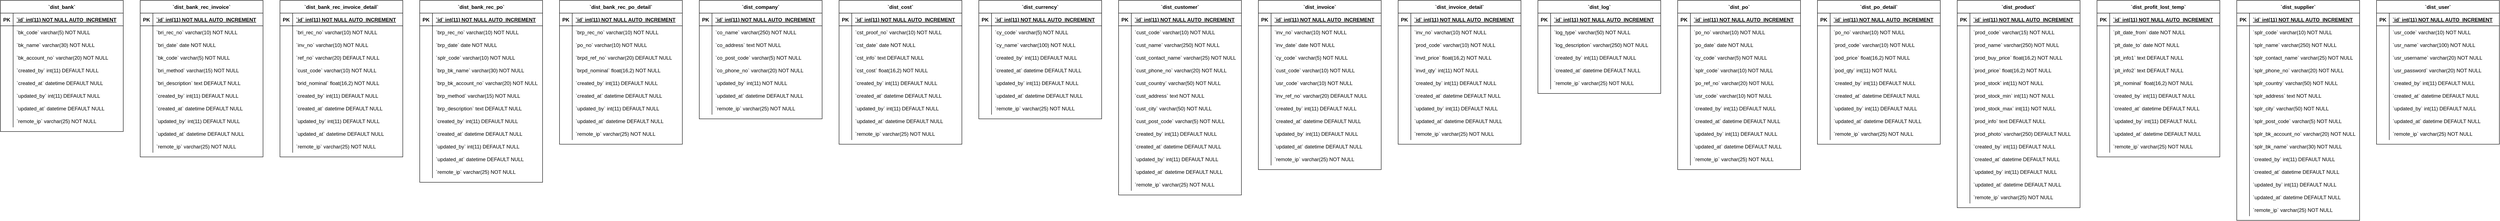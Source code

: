 <mxfile version="13.6.5" type="github">
  <diagram id="bMF77L84sKGF2cYCscbc" name="Page-1">
    <mxGraphModel dx="5833" dy="1744" grid="1" gridSize="10" guides="1" tooltips="1" connect="1" arrows="1" fold="1" page="1" pageScale="1" pageWidth="850" pageHeight="1100" math="0" shadow="0">
      <root>
        <mxCell id="0" />
        <mxCell id="1" parent="0" />
        <mxCell id="lY110npJCdoS48YFPNlt-9" value="`dist_bank`" style="shape=table;startSize=30;container=1;collapsible=1;childLayout=tableLayout;fixedRows=1;rowLines=0;fontStyle=1;align=center;resizeLast=1;" vertex="1" parent="1">
          <mxGeometry x="-3730" y="-260" width="290" height="310" as="geometry" />
        </mxCell>
        <mxCell id="lY110npJCdoS48YFPNlt-10" value="" style="shape=partialRectangle;collapsible=0;dropTarget=0;pointerEvents=0;fillColor=none;points=[[0,0.5],[1,0.5]];portConstraint=eastwest;top=0;left=0;right=0;bottom=1;" vertex="1" parent="lY110npJCdoS48YFPNlt-9">
          <mxGeometry y="30" width="290" height="30" as="geometry" />
        </mxCell>
        <mxCell id="lY110npJCdoS48YFPNlt-11" value="PK" style="shape=partialRectangle;overflow=hidden;connectable=0;fillColor=none;top=0;left=0;bottom=0;right=0;fontStyle=1;" vertex="1" parent="lY110npJCdoS48YFPNlt-10">
          <mxGeometry width="30" height="30" as="geometry" />
        </mxCell>
        <mxCell id="lY110npJCdoS48YFPNlt-12" value="`id` int(11)  NOT NULL AUTO_INCREMENT" style="shape=partialRectangle;overflow=hidden;connectable=0;fillColor=none;top=0;left=0;bottom=0;right=0;align=left;spacingLeft=6;fontStyle=5;" vertex="1" parent="lY110npJCdoS48YFPNlt-10">
          <mxGeometry x="30" width="260" height="30" as="geometry" />
        </mxCell>
        <mxCell id="lY110npJCdoS48YFPNlt-13" value="" style="shape=partialRectangle;collapsible=0;dropTarget=0;pointerEvents=0;fillColor=none;points=[[0,0.5],[1,0.5]];portConstraint=eastwest;top=0;left=0;right=0;bottom=0;" vertex="1" parent="lY110npJCdoS48YFPNlt-9">
          <mxGeometry y="60" width="290" height="30" as="geometry" />
        </mxCell>
        <mxCell id="lY110npJCdoS48YFPNlt-14" value="" style="shape=partialRectangle;overflow=hidden;connectable=0;fillColor=none;top=0;left=0;bottom=0;right=0;" vertex="1" parent="lY110npJCdoS48YFPNlt-13">
          <mxGeometry width="30" height="30" as="geometry" />
        </mxCell>
        <mxCell id="lY110npJCdoS48YFPNlt-15" value="`bk_code` varchar(5) NOT NULL" style="shape=partialRectangle;overflow=hidden;connectable=0;fillColor=none;top=0;left=0;bottom=0;right=0;align=left;spacingLeft=6;" vertex="1" parent="lY110npJCdoS48YFPNlt-13">
          <mxGeometry x="30" width="260" height="30" as="geometry" />
        </mxCell>
        <mxCell id="lY110npJCdoS48YFPNlt-16" value="" style="shape=partialRectangle;collapsible=0;dropTarget=0;pointerEvents=0;fillColor=none;points=[[0,0.5],[1,0.5]];portConstraint=eastwest;top=0;left=0;right=0;bottom=0;" vertex="1" parent="lY110npJCdoS48YFPNlt-9">
          <mxGeometry y="90" width="290" height="30" as="geometry" />
        </mxCell>
        <mxCell id="lY110npJCdoS48YFPNlt-17" value="" style="shape=partialRectangle;overflow=hidden;connectable=0;fillColor=none;top=0;left=0;bottom=0;right=0;" vertex="1" parent="lY110npJCdoS48YFPNlt-16">
          <mxGeometry width="30" height="30" as="geometry" />
        </mxCell>
        <mxCell id="lY110npJCdoS48YFPNlt-18" value="`bk_name` varchar(30) NOT NULL" style="shape=partialRectangle;overflow=hidden;connectable=0;fillColor=none;top=0;left=0;bottom=0;right=0;align=left;spacingLeft=6;" vertex="1" parent="lY110npJCdoS48YFPNlt-16">
          <mxGeometry x="30" width="260" height="30" as="geometry" />
        </mxCell>
        <mxCell id="lY110npJCdoS48YFPNlt-19" value="" style="shape=partialRectangle;collapsible=0;dropTarget=0;pointerEvents=0;fillColor=none;points=[[0,0.5],[1,0.5]];portConstraint=eastwest;top=0;left=0;right=0;bottom=0;" vertex="1" parent="lY110npJCdoS48YFPNlt-9">
          <mxGeometry y="120" width="290" height="30" as="geometry" />
        </mxCell>
        <mxCell id="lY110npJCdoS48YFPNlt-20" value="" style="shape=partialRectangle;overflow=hidden;connectable=0;fillColor=none;top=0;left=0;bottom=0;right=0;" vertex="1" parent="lY110npJCdoS48YFPNlt-19">
          <mxGeometry width="30" height="30" as="geometry" />
        </mxCell>
        <mxCell id="lY110npJCdoS48YFPNlt-21" value="`bk_account_no` varchar(20) NOT NULL" style="shape=partialRectangle;overflow=hidden;connectable=0;fillColor=none;top=0;left=0;bottom=0;right=0;align=left;spacingLeft=6;" vertex="1" parent="lY110npJCdoS48YFPNlt-19">
          <mxGeometry x="30" width="260" height="30" as="geometry" />
        </mxCell>
        <mxCell id="lY110npJCdoS48YFPNlt-22" value="" style="shape=partialRectangle;collapsible=0;dropTarget=0;pointerEvents=0;fillColor=none;points=[[0,0.5],[1,0.5]];portConstraint=eastwest;top=0;left=0;right=0;bottom=0;" vertex="1" parent="lY110npJCdoS48YFPNlt-9">
          <mxGeometry y="150" width="290" height="30" as="geometry" />
        </mxCell>
        <mxCell id="lY110npJCdoS48YFPNlt-23" value="" style="shape=partialRectangle;overflow=hidden;connectable=0;fillColor=none;top=0;left=0;bottom=0;right=0;" vertex="1" parent="lY110npJCdoS48YFPNlt-22">
          <mxGeometry width="30" height="30" as="geometry" />
        </mxCell>
        <mxCell id="lY110npJCdoS48YFPNlt-24" value="`created_by` int(11) DEFAULT NULL" style="shape=partialRectangle;overflow=hidden;connectable=0;fillColor=none;top=0;left=0;bottom=0;right=0;align=left;spacingLeft=6;" vertex="1" parent="lY110npJCdoS48YFPNlt-22">
          <mxGeometry x="30" width="260" height="30" as="geometry" />
        </mxCell>
        <mxCell id="lY110npJCdoS48YFPNlt-25" value="" style="shape=partialRectangle;collapsible=0;dropTarget=0;pointerEvents=0;fillColor=none;points=[[0,0.5],[1,0.5]];portConstraint=eastwest;top=0;left=0;right=0;bottom=0;" vertex="1" parent="lY110npJCdoS48YFPNlt-9">
          <mxGeometry y="180" width="290" height="30" as="geometry" />
        </mxCell>
        <mxCell id="lY110npJCdoS48YFPNlt-26" value="" style="shape=partialRectangle;overflow=hidden;connectable=0;fillColor=none;top=0;left=0;bottom=0;right=0;" vertex="1" parent="lY110npJCdoS48YFPNlt-25">
          <mxGeometry width="30" height="30" as="geometry" />
        </mxCell>
        <mxCell id="lY110npJCdoS48YFPNlt-27" value="`created_at` datetime DEFAULT NULL" style="shape=partialRectangle;overflow=hidden;connectable=0;fillColor=none;top=0;left=0;bottom=0;right=0;align=left;spacingLeft=6;" vertex="1" parent="lY110npJCdoS48YFPNlt-25">
          <mxGeometry x="30" width="260" height="30" as="geometry" />
        </mxCell>
        <mxCell id="lY110npJCdoS48YFPNlt-28" value="" style="shape=partialRectangle;collapsible=0;dropTarget=0;pointerEvents=0;fillColor=none;points=[[0,0.5],[1,0.5]];portConstraint=eastwest;top=0;left=0;right=0;bottom=0;" vertex="1" parent="lY110npJCdoS48YFPNlt-9">
          <mxGeometry y="210" width="290" height="30" as="geometry" />
        </mxCell>
        <mxCell id="lY110npJCdoS48YFPNlt-29" value="" style="shape=partialRectangle;overflow=hidden;connectable=0;fillColor=none;top=0;left=0;bottom=0;right=0;" vertex="1" parent="lY110npJCdoS48YFPNlt-28">
          <mxGeometry width="30" height="30" as="geometry" />
        </mxCell>
        <mxCell id="lY110npJCdoS48YFPNlt-30" value="`updated_by` int(11) DEFAULT NULL" style="shape=partialRectangle;overflow=hidden;connectable=0;fillColor=none;top=0;left=0;bottom=0;right=0;align=left;spacingLeft=6;" vertex="1" parent="lY110npJCdoS48YFPNlt-28">
          <mxGeometry x="30" width="260" height="30" as="geometry" />
        </mxCell>
        <mxCell id="lY110npJCdoS48YFPNlt-31" value="" style="shape=partialRectangle;collapsible=0;dropTarget=0;pointerEvents=0;fillColor=none;points=[[0,0.5],[1,0.5]];portConstraint=eastwest;top=0;left=0;right=0;bottom=0;" vertex="1" parent="lY110npJCdoS48YFPNlt-9">
          <mxGeometry y="240" width="290" height="30" as="geometry" />
        </mxCell>
        <mxCell id="lY110npJCdoS48YFPNlt-32" value="" style="shape=partialRectangle;overflow=hidden;connectable=0;fillColor=none;top=0;left=0;bottom=0;right=0;" vertex="1" parent="lY110npJCdoS48YFPNlt-31">
          <mxGeometry width="30" height="30" as="geometry" />
        </mxCell>
        <mxCell id="lY110npJCdoS48YFPNlt-33" value="`updated_at` datetime DEFAULT NULL" style="shape=partialRectangle;overflow=hidden;connectable=0;fillColor=none;top=0;left=0;bottom=0;right=0;align=left;spacingLeft=6;" vertex="1" parent="lY110npJCdoS48YFPNlt-31">
          <mxGeometry x="30" width="260" height="30" as="geometry" />
        </mxCell>
        <mxCell id="lY110npJCdoS48YFPNlt-34" value="" style="shape=partialRectangle;collapsible=0;dropTarget=0;pointerEvents=0;fillColor=none;points=[[0,0.5],[1,0.5]];portConstraint=eastwest;top=0;left=0;right=0;bottom=0;" vertex="1" parent="lY110npJCdoS48YFPNlt-9">
          <mxGeometry y="270" width="290" height="30" as="geometry" />
        </mxCell>
        <mxCell id="lY110npJCdoS48YFPNlt-35" value="" style="shape=partialRectangle;overflow=hidden;connectable=0;fillColor=none;top=0;left=0;bottom=0;right=0;" vertex="1" parent="lY110npJCdoS48YFPNlt-34">
          <mxGeometry width="30" height="30" as="geometry" />
        </mxCell>
        <mxCell id="lY110npJCdoS48YFPNlt-36" value="`remote_ip` varchar(25) NOT NULL" style="shape=partialRectangle;overflow=hidden;connectable=0;fillColor=none;top=0;left=0;bottom=0;right=0;align=left;spacingLeft=6;" vertex="1" parent="lY110npJCdoS48YFPNlt-34">
          <mxGeometry x="30" width="260" height="30" as="geometry" />
        </mxCell>
        <mxCell id="lY110npJCdoS48YFPNlt-37" value="`dist_bank_rec_invoice`" style="shape=table;startSize=30;container=1;collapsible=1;childLayout=tableLayout;fixedRows=1;rowLines=0;fontStyle=1;align=center;resizeLast=1;" vertex="1" parent="1">
          <mxGeometry x="-3400" y="-260" width="290" height="370" as="geometry" />
        </mxCell>
        <mxCell id="lY110npJCdoS48YFPNlt-38" value="" style="shape=partialRectangle;collapsible=0;dropTarget=0;pointerEvents=0;fillColor=none;points=[[0,0.5],[1,0.5]];portConstraint=eastwest;top=0;left=0;right=0;bottom=1;" vertex="1" parent="lY110npJCdoS48YFPNlt-37">
          <mxGeometry y="30" width="290" height="30" as="geometry" />
        </mxCell>
        <mxCell id="lY110npJCdoS48YFPNlt-39" value="PK" style="shape=partialRectangle;overflow=hidden;connectable=0;fillColor=none;top=0;left=0;bottom=0;right=0;fontStyle=1;" vertex="1" parent="lY110npJCdoS48YFPNlt-38">
          <mxGeometry width="30" height="30" as="geometry" />
        </mxCell>
        <mxCell id="lY110npJCdoS48YFPNlt-40" value="`id` int(11)  NOT NULL AUTO_INCREMENT" style="shape=partialRectangle;overflow=hidden;connectable=0;fillColor=none;top=0;left=0;bottom=0;right=0;align=left;spacingLeft=6;fontStyle=5;" vertex="1" parent="lY110npJCdoS48YFPNlt-38">
          <mxGeometry x="30" width="260" height="30" as="geometry" />
        </mxCell>
        <mxCell id="lY110npJCdoS48YFPNlt-41" value="" style="shape=partialRectangle;collapsible=0;dropTarget=0;pointerEvents=0;fillColor=none;points=[[0,0.5],[1,0.5]];portConstraint=eastwest;top=0;left=0;right=0;bottom=0;" vertex="1" parent="lY110npJCdoS48YFPNlt-37">
          <mxGeometry y="60" width="290" height="30" as="geometry" />
        </mxCell>
        <mxCell id="lY110npJCdoS48YFPNlt-42" value="" style="shape=partialRectangle;overflow=hidden;connectable=0;fillColor=none;top=0;left=0;bottom=0;right=0;" vertex="1" parent="lY110npJCdoS48YFPNlt-41">
          <mxGeometry width="30" height="30" as="geometry" />
        </mxCell>
        <mxCell id="lY110npJCdoS48YFPNlt-43" value="`bri_rec_no` varchar(10) NOT NULL" style="shape=partialRectangle;overflow=hidden;connectable=0;fillColor=none;top=0;left=0;bottom=0;right=0;align=left;spacingLeft=6;" vertex="1" parent="lY110npJCdoS48YFPNlt-41">
          <mxGeometry x="30" width="260" height="30" as="geometry" />
        </mxCell>
        <mxCell id="lY110npJCdoS48YFPNlt-44" value="" style="shape=partialRectangle;collapsible=0;dropTarget=0;pointerEvents=0;fillColor=none;points=[[0,0.5],[1,0.5]];portConstraint=eastwest;top=0;left=0;right=0;bottom=0;" vertex="1" parent="lY110npJCdoS48YFPNlt-37">
          <mxGeometry y="90" width="290" height="30" as="geometry" />
        </mxCell>
        <mxCell id="lY110npJCdoS48YFPNlt-45" value="" style="shape=partialRectangle;overflow=hidden;connectable=0;fillColor=none;top=0;left=0;bottom=0;right=0;" vertex="1" parent="lY110npJCdoS48YFPNlt-44">
          <mxGeometry width="30" height="30" as="geometry" />
        </mxCell>
        <mxCell id="lY110npJCdoS48YFPNlt-46" value="`bri_date` date NOT NULL" style="shape=partialRectangle;overflow=hidden;connectable=0;fillColor=none;top=0;left=0;bottom=0;right=0;align=left;spacingLeft=6;" vertex="1" parent="lY110npJCdoS48YFPNlt-44">
          <mxGeometry x="30" width="260" height="30" as="geometry" />
        </mxCell>
        <mxCell id="lY110npJCdoS48YFPNlt-47" value="" style="shape=partialRectangle;collapsible=0;dropTarget=0;pointerEvents=0;fillColor=none;points=[[0,0.5],[1,0.5]];portConstraint=eastwest;top=0;left=0;right=0;bottom=0;" vertex="1" parent="lY110npJCdoS48YFPNlt-37">
          <mxGeometry y="120" width="290" height="30" as="geometry" />
        </mxCell>
        <mxCell id="lY110npJCdoS48YFPNlt-48" value="" style="shape=partialRectangle;overflow=hidden;connectable=0;fillColor=none;top=0;left=0;bottom=0;right=0;" vertex="1" parent="lY110npJCdoS48YFPNlt-47">
          <mxGeometry width="30" height="30" as="geometry" />
        </mxCell>
        <mxCell id="lY110npJCdoS48YFPNlt-49" value="`bk_code` varchar(5) NOT NULL" style="shape=partialRectangle;overflow=hidden;connectable=0;fillColor=none;top=0;left=0;bottom=0;right=0;align=left;spacingLeft=6;" vertex="1" parent="lY110npJCdoS48YFPNlt-47">
          <mxGeometry x="30" width="260" height="30" as="geometry" />
        </mxCell>
        <mxCell id="lY110npJCdoS48YFPNlt-50" value="" style="shape=partialRectangle;collapsible=0;dropTarget=0;pointerEvents=0;fillColor=none;points=[[0,0.5],[1,0.5]];portConstraint=eastwest;top=0;left=0;right=0;bottom=0;" vertex="1" parent="lY110npJCdoS48YFPNlt-37">
          <mxGeometry y="150" width="290" height="30" as="geometry" />
        </mxCell>
        <mxCell id="lY110npJCdoS48YFPNlt-51" value="" style="shape=partialRectangle;overflow=hidden;connectable=0;fillColor=none;top=0;left=0;bottom=0;right=0;" vertex="1" parent="lY110npJCdoS48YFPNlt-50">
          <mxGeometry width="30" height="30" as="geometry" />
        </mxCell>
        <mxCell id="lY110npJCdoS48YFPNlt-52" value="`bri_method` varchar(15) NOT NULL" style="shape=partialRectangle;overflow=hidden;connectable=0;fillColor=none;top=0;left=0;bottom=0;right=0;align=left;spacingLeft=6;" vertex="1" parent="lY110npJCdoS48YFPNlt-50">
          <mxGeometry x="30" width="260" height="30" as="geometry" />
        </mxCell>
        <mxCell id="lY110npJCdoS48YFPNlt-53" value="" style="shape=partialRectangle;collapsible=0;dropTarget=0;pointerEvents=0;fillColor=none;points=[[0,0.5],[1,0.5]];portConstraint=eastwest;top=0;left=0;right=0;bottom=0;" vertex="1" parent="lY110npJCdoS48YFPNlt-37">
          <mxGeometry y="180" width="290" height="30" as="geometry" />
        </mxCell>
        <mxCell id="lY110npJCdoS48YFPNlt-54" value="" style="shape=partialRectangle;overflow=hidden;connectable=0;fillColor=none;top=0;left=0;bottom=0;right=0;" vertex="1" parent="lY110npJCdoS48YFPNlt-53">
          <mxGeometry width="30" height="30" as="geometry" />
        </mxCell>
        <mxCell id="lY110npJCdoS48YFPNlt-55" value="`bri_description` text DEFAULT NULL" style="shape=partialRectangle;overflow=hidden;connectable=0;fillColor=none;top=0;left=0;bottom=0;right=0;align=left;spacingLeft=6;" vertex="1" parent="lY110npJCdoS48YFPNlt-53">
          <mxGeometry x="30" width="260" height="30" as="geometry" />
        </mxCell>
        <mxCell id="lY110npJCdoS48YFPNlt-56" value="" style="shape=partialRectangle;collapsible=0;dropTarget=0;pointerEvents=0;fillColor=none;points=[[0,0.5],[1,0.5]];portConstraint=eastwest;top=0;left=0;right=0;bottom=0;" vertex="1" parent="lY110npJCdoS48YFPNlt-37">
          <mxGeometry y="210" width="290" height="30" as="geometry" />
        </mxCell>
        <mxCell id="lY110npJCdoS48YFPNlt-57" value="" style="shape=partialRectangle;overflow=hidden;connectable=0;fillColor=none;top=0;left=0;bottom=0;right=0;" vertex="1" parent="lY110npJCdoS48YFPNlt-56">
          <mxGeometry width="30" height="30" as="geometry" />
        </mxCell>
        <mxCell id="lY110npJCdoS48YFPNlt-58" value="`created_by` int(11) DEFAULT NULL" style="shape=partialRectangle;overflow=hidden;connectable=0;fillColor=none;top=0;left=0;bottom=0;right=0;align=left;spacingLeft=6;" vertex="1" parent="lY110npJCdoS48YFPNlt-56">
          <mxGeometry x="30" width="260" height="30" as="geometry" />
        </mxCell>
        <mxCell id="lY110npJCdoS48YFPNlt-59" value="" style="shape=partialRectangle;collapsible=0;dropTarget=0;pointerEvents=0;fillColor=none;points=[[0,0.5],[1,0.5]];portConstraint=eastwest;top=0;left=0;right=0;bottom=0;" vertex="1" parent="lY110npJCdoS48YFPNlt-37">
          <mxGeometry y="240" width="290" height="30" as="geometry" />
        </mxCell>
        <mxCell id="lY110npJCdoS48YFPNlt-60" value="" style="shape=partialRectangle;overflow=hidden;connectable=0;fillColor=none;top=0;left=0;bottom=0;right=0;" vertex="1" parent="lY110npJCdoS48YFPNlt-59">
          <mxGeometry width="30" height="30" as="geometry" />
        </mxCell>
        <mxCell id="lY110npJCdoS48YFPNlt-61" value="`created_at` datetime DEFAULT NULL" style="shape=partialRectangle;overflow=hidden;connectable=0;fillColor=none;top=0;left=0;bottom=0;right=0;align=left;spacingLeft=6;" vertex="1" parent="lY110npJCdoS48YFPNlt-59">
          <mxGeometry x="30" width="260" height="30" as="geometry" />
        </mxCell>
        <mxCell id="lY110npJCdoS48YFPNlt-62" value="" style="shape=partialRectangle;collapsible=0;dropTarget=0;pointerEvents=0;fillColor=none;points=[[0,0.5],[1,0.5]];portConstraint=eastwest;top=0;left=0;right=0;bottom=0;" vertex="1" parent="lY110npJCdoS48YFPNlt-37">
          <mxGeometry y="270" width="290" height="30" as="geometry" />
        </mxCell>
        <mxCell id="lY110npJCdoS48YFPNlt-63" value="" style="shape=partialRectangle;overflow=hidden;connectable=0;fillColor=none;top=0;left=0;bottom=0;right=0;" vertex="1" parent="lY110npJCdoS48YFPNlt-62">
          <mxGeometry width="30" height="30" as="geometry" />
        </mxCell>
        <mxCell id="lY110npJCdoS48YFPNlt-64" value="`updated_by` int(11) DEFAULT NULL" style="shape=partialRectangle;overflow=hidden;connectable=0;fillColor=none;top=0;left=0;bottom=0;right=0;align=left;spacingLeft=6;" vertex="1" parent="lY110npJCdoS48YFPNlt-62">
          <mxGeometry x="30" width="260" height="30" as="geometry" />
        </mxCell>
        <mxCell id="lY110npJCdoS48YFPNlt-65" value="" style="shape=partialRectangle;collapsible=0;dropTarget=0;pointerEvents=0;fillColor=none;points=[[0,0.5],[1,0.5]];portConstraint=eastwest;top=0;left=0;right=0;bottom=0;" vertex="1" parent="lY110npJCdoS48YFPNlt-37">
          <mxGeometry y="300" width="290" height="30" as="geometry" />
        </mxCell>
        <mxCell id="lY110npJCdoS48YFPNlt-66" value="" style="shape=partialRectangle;overflow=hidden;connectable=0;fillColor=none;top=0;left=0;bottom=0;right=0;" vertex="1" parent="lY110npJCdoS48YFPNlt-65">
          <mxGeometry width="30" height="30" as="geometry" />
        </mxCell>
        <mxCell id="lY110npJCdoS48YFPNlt-67" value="`updated_at` datetime DEFAULT NULL" style="shape=partialRectangle;overflow=hidden;connectable=0;fillColor=none;top=0;left=0;bottom=0;right=0;align=left;spacingLeft=6;" vertex="1" parent="lY110npJCdoS48YFPNlt-65">
          <mxGeometry x="30" width="260" height="30" as="geometry" />
        </mxCell>
        <mxCell id="lY110npJCdoS48YFPNlt-68" value="" style="shape=partialRectangle;collapsible=0;dropTarget=0;pointerEvents=0;fillColor=none;points=[[0,0.5],[1,0.5]];portConstraint=eastwest;top=0;left=0;right=0;bottom=0;" vertex="1" parent="lY110npJCdoS48YFPNlt-37">
          <mxGeometry y="330" width="290" height="30" as="geometry" />
        </mxCell>
        <mxCell id="lY110npJCdoS48YFPNlt-69" value="" style="shape=partialRectangle;overflow=hidden;connectable=0;fillColor=none;top=0;left=0;bottom=0;right=0;" vertex="1" parent="lY110npJCdoS48YFPNlt-68">
          <mxGeometry width="30" height="30" as="geometry" />
        </mxCell>
        <mxCell id="lY110npJCdoS48YFPNlt-70" value="`remote_ip` varchar(25) NOT NULL" style="shape=partialRectangle;overflow=hidden;connectable=0;fillColor=none;top=0;left=0;bottom=0;right=0;align=left;spacingLeft=6;" vertex="1" parent="lY110npJCdoS48YFPNlt-68">
          <mxGeometry x="30" width="260" height="30" as="geometry" />
        </mxCell>
        <mxCell id="lY110npJCdoS48YFPNlt-71" value="`dist_bank_rec_invoice_detail`" style="shape=table;startSize=30;container=1;collapsible=1;childLayout=tableLayout;fixedRows=1;rowLines=0;fontStyle=1;align=center;resizeLast=1;" vertex="1" parent="1">
          <mxGeometry x="-3070" y="-260" width="290" height="370" as="geometry" />
        </mxCell>
        <mxCell id="lY110npJCdoS48YFPNlt-72" value="" style="shape=partialRectangle;collapsible=0;dropTarget=0;pointerEvents=0;fillColor=none;points=[[0,0.5],[1,0.5]];portConstraint=eastwest;top=0;left=0;right=0;bottom=1;" vertex="1" parent="lY110npJCdoS48YFPNlt-71">
          <mxGeometry y="30" width="290" height="30" as="geometry" />
        </mxCell>
        <mxCell id="lY110npJCdoS48YFPNlt-73" value="PK" style="shape=partialRectangle;overflow=hidden;connectable=0;fillColor=none;top=0;left=0;bottom=0;right=0;fontStyle=1;" vertex="1" parent="lY110npJCdoS48YFPNlt-72">
          <mxGeometry width="30" height="30" as="geometry" />
        </mxCell>
        <mxCell id="lY110npJCdoS48YFPNlt-74" value="`id` int(11)  NOT NULL AUTO_INCREMENT" style="shape=partialRectangle;overflow=hidden;connectable=0;fillColor=none;top=0;left=0;bottom=0;right=0;align=left;spacingLeft=6;fontStyle=5;" vertex="1" parent="lY110npJCdoS48YFPNlt-72">
          <mxGeometry x="30" width="260" height="30" as="geometry" />
        </mxCell>
        <mxCell id="lY110npJCdoS48YFPNlt-75" value="" style="shape=partialRectangle;collapsible=0;dropTarget=0;pointerEvents=0;fillColor=none;points=[[0,0.5],[1,0.5]];portConstraint=eastwest;top=0;left=0;right=0;bottom=0;" vertex="1" parent="lY110npJCdoS48YFPNlt-71">
          <mxGeometry y="60" width="290" height="30" as="geometry" />
        </mxCell>
        <mxCell id="lY110npJCdoS48YFPNlt-76" value="" style="shape=partialRectangle;overflow=hidden;connectable=0;fillColor=none;top=0;left=0;bottom=0;right=0;" vertex="1" parent="lY110npJCdoS48YFPNlt-75">
          <mxGeometry width="30" height="30" as="geometry" />
        </mxCell>
        <mxCell id="lY110npJCdoS48YFPNlt-77" value="`bri_rec_no` varchar(10) NOT NULL" style="shape=partialRectangle;overflow=hidden;connectable=0;fillColor=none;top=0;left=0;bottom=0;right=0;align=left;spacingLeft=6;" vertex="1" parent="lY110npJCdoS48YFPNlt-75">
          <mxGeometry x="30" width="260" height="30" as="geometry" />
        </mxCell>
        <mxCell id="lY110npJCdoS48YFPNlt-78" value="" style="shape=partialRectangle;collapsible=0;dropTarget=0;pointerEvents=0;fillColor=none;points=[[0,0.5],[1,0.5]];portConstraint=eastwest;top=0;left=0;right=0;bottom=0;" vertex="1" parent="lY110npJCdoS48YFPNlt-71">
          <mxGeometry y="90" width="290" height="30" as="geometry" />
        </mxCell>
        <mxCell id="lY110npJCdoS48YFPNlt-79" value="" style="shape=partialRectangle;overflow=hidden;connectable=0;fillColor=none;top=0;left=0;bottom=0;right=0;" vertex="1" parent="lY110npJCdoS48YFPNlt-78">
          <mxGeometry width="30" height="30" as="geometry" />
        </mxCell>
        <mxCell id="lY110npJCdoS48YFPNlt-80" value="`inv_no` varchar(10) NOT NULL" style="shape=partialRectangle;overflow=hidden;connectable=0;fillColor=none;top=0;left=0;bottom=0;right=0;align=left;spacingLeft=6;" vertex="1" parent="lY110npJCdoS48YFPNlt-78">
          <mxGeometry x="30" width="260" height="30" as="geometry" />
        </mxCell>
        <mxCell id="lY110npJCdoS48YFPNlt-81" value="" style="shape=partialRectangle;collapsible=0;dropTarget=0;pointerEvents=0;fillColor=none;points=[[0,0.5],[1,0.5]];portConstraint=eastwest;top=0;left=0;right=0;bottom=0;" vertex="1" parent="lY110npJCdoS48YFPNlt-71">
          <mxGeometry y="120" width="290" height="30" as="geometry" />
        </mxCell>
        <mxCell id="lY110npJCdoS48YFPNlt-82" value="" style="shape=partialRectangle;overflow=hidden;connectable=0;fillColor=none;top=0;left=0;bottom=0;right=0;" vertex="1" parent="lY110npJCdoS48YFPNlt-81">
          <mxGeometry width="30" height="30" as="geometry" />
        </mxCell>
        <mxCell id="lY110npJCdoS48YFPNlt-83" value="`ref_no` varchar(20) DEFAULT NULL" style="shape=partialRectangle;overflow=hidden;connectable=0;fillColor=none;top=0;left=0;bottom=0;right=0;align=left;spacingLeft=6;" vertex="1" parent="lY110npJCdoS48YFPNlt-81">
          <mxGeometry x="30" width="260" height="30" as="geometry" />
        </mxCell>
        <mxCell id="lY110npJCdoS48YFPNlt-84" value="" style="shape=partialRectangle;collapsible=0;dropTarget=0;pointerEvents=0;fillColor=none;points=[[0,0.5],[1,0.5]];portConstraint=eastwest;top=0;left=0;right=0;bottom=0;" vertex="1" parent="lY110npJCdoS48YFPNlt-71">
          <mxGeometry y="150" width="290" height="30" as="geometry" />
        </mxCell>
        <mxCell id="lY110npJCdoS48YFPNlt-85" value="" style="shape=partialRectangle;overflow=hidden;connectable=0;fillColor=none;top=0;left=0;bottom=0;right=0;" vertex="1" parent="lY110npJCdoS48YFPNlt-84">
          <mxGeometry width="30" height="30" as="geometry" />
        </mxCell>
        <mxCell id="lY110npJCdoS48YFPNlt-86" value="`cust_code` varchar(10) NOT NULL" style="shape=partialRectangle;overflow=hidden;connectable=0;fillColor=none;top=0;left=0;bottom=0;right=0;align=left;spacingLeft=6;" vertex="1" parent="lY110npJCdoS48YFPNlt-84">
          <mxGeometry x="30" width="260" height="30" as="geometry" />
        </mxCell>
        <mxCell id="lY110npJCdoS48YFPNlt-87" value="" style="shape=partialRectangle;collapsible=0;dropTarget=0;pointerEvents=0;fillColor=none;points=[[0,0.5],[1,0.5]];portConstraint=eastwest;top=0;left=0;right=0;bottom=0;" vertex="1" parent="lY110npJCdoS48YFPNlt-71">
          <mxGeometry y="180" width="290" height="30" as="geometry" />
        </mxCell>
        <mxCell id="lY110npJCdoS48YFPNlt-88" value="" style="shape=partialRectangle;overflow=hidden;connectable=0;fillColor=none;top=0;left=0;bottom=0;right=0;" vertex="1" parent="lY110npJCdoS48YFPNlt-87">
          <mxGeometry width="30" height="30" as="geometry" />
        </mxCell>
        <mxCell id="lY110npJCdoS48YFPNlt-89" value="`brid_nominal` float(16,2) NOT NULL" style="shape=partialRectangle;overflow=hidden;connectable=0;fillColor=none;top=0;left=0;bottom=0;right=0;align=left;spacingLeft=6;" vertex="1" parent="lY110npJCdoS48YFPNlt-87">
          <mxGeometry x="30" width="260" height="30" as="geometry" />
        </mxCell>
        <mxCell id="lY110npJCdoS48YFPNlt-90" value="" style="shape=partialRectangle;collapsible=0;dropTarget=0;pointerEvents=0;fillColor=none;points=[[0,0.5],[1,0.5]];portConstraint=eastwest;top=0;left=0;right=0;bottom=0;" vertex="1" parent="lY110npJCdoS48YFPNlt-71">
          <mxGeometry y="210" width="290" height="30" as="geometry" />
        </mxCell>
        <mxCell id="lY110npJCdoS48YFPNlt-91" value="" style="shape=partialRectangle;overflow=hidden;connectable=0;fillColor=none;top=0;left=0;bottom=0;right=0;" vertex="1" parent="lY110npJCdoS48YFPNlt-90">
          <mxGeometry width="30" height="30" as="geometry" />
        </mxCell>
        <mxCell id="lY110npJCdoS48YFPNlt-92" value="`created_by` int(11) DEFAULT NULL" style="shape=partialRectangle;overflow=hidden;connectable=0;fillColor=none;top=0;left=0;bottom=0;right=0;align=left;spacingLeft=6;" vertex="1" parent="lY110npJCdoS48YFPNlt-90">
          <mxGeometry x="30" width="260" height="30" as="geometry" />
        </mxCell>
        <mxCell id="lY110npJCdoS48YFPNlt-93" value="" style="shape=partialRectangle;collapsible=0;dropTarget=0;pointerEvents=0;fillColor=none;points=[[0,0.5],[1,0.5]];portConstraint=eastwest;top=0;left=0;right=0;bottom=0;" vertex="1" parent="lY110npJCdoS48YFPNlt-71">
          <mxGeometry y="240" width="290" height="30" as="geometry" />
        </mxCell>
        <mxCell id="lY110npJCdoS48YFPNlt-94" value="" style="shape=partialRectangle;overflow=hidden;connectable=0;fillColor=none;top=0;left=0;bottom=0;right=0;" vertex="1" parent="lY110npJCdoS48YFPNlt-93">
          <mxGeometry width="30" height="30" as="geometry" />
        </mxCell>
        <mxCell id="lY110npJCdoS48YFPNlt-95" value="`created_at` datetime DEFAULT NULL" style="shape=partialRectangle;overflow=hidden;connectable=0;fillColor=none;top=0;left=0;bottom=0;right=0;align=left;spacingLeft=6;" vertex="1" parent="lY110npJCdoS48YFPNlt-93">
          <mxGeometry x="30" width="260" height="30" as="geometry" />
        </mxCell>
        <mxCell id="lY110npJCdoS48YFPNlt-96" value="" style="shape=partialRectangle;collapsible=0;dropTarget=0;pointerEvents=0;fillColor=none;points=[[0,0.5],[1,0.5]];portConstraint=eastwest;top=0;left=0;right=0;bottom=0;" vertex="1" parent="lY110npJCdoS48YFPNlt-71">
          <mxGeometry y="270" width="290" height="30" as="geometry" />
        </mxCell>
        <mxCell id="lY110npJCdoS48YFPNlt-97" value="" style="shape=partialRectangle;overflow=hidden;connectable=0;fillColor=none;top=0;left=0;bottom=0;right=0;" vertex="1" parent="lY110npJCdoS48YFPNlt-96">
          <mxGeometry width="30" height="30" as="geometry" />
        </mxCell>
        <mxCell id="lY110npJCdoS48YFPNlt-98" value="`updated_by` int(11) DEFAULT NULL" style="shape=partialRectangle;overflow=hidden;connectable=0;fillColor=none;top=0;left=0;bottom=0;right=0;align=left;spacingLeft=6;" vertex="1" parent="lY110npJCdoS48YFPNlt-96">
          <mxGeometry x="30" width="260" height="30" as="geometry" />
        </mxCell>
        <mxCell id="lY110npJCdoS48YFPNlt-99" value="" style="shape=partialRectangle;collapsible=0;dropTarget=0;pointerEvents=0;fillColor=none;points=[[0,0.5],[1,0.5]];portConstraint=eastwest;top=0;left=0;right=0;bottom=0;" vertex="1" parent="lY110npJCdoS48YFPNlt-71">
          <mxGeometry y="300" width="290" height="30" as="geometry" />
        </mxCell>
        <mxCell id="lY110npJCdoS48YFPNlt-100" value="" style="shape=partialRectangle;overflow=hidden;connectable=0;fillColor=none;top=0;left=0;bottom=0;right=0;" vertex="1" parent="lY110npJCdoS48YFPNlt-99">
          <mxGeometry width="30" height="30" as="geometry" />
        </mxCell>
        <mxCell id="lY110npJCdoS48YFPNlt-101" value="`updated_at` datetime DEFAULT NULL" style="shape=partialRectangle;overflow=hidden;connectable=0;fillColor=none;top=0;left=0;bottom=0;right=0;align=left;spacingLeft=6;" vertex="1" parent="lY110npJCdoS48YFPNlt-99">
          <mxGeometry x="30" width="260" height="30" as="geometry" />
        </mxCell>
        <mxCell id="lY110npJCdoS48YFPNlt-102" value="" style="shape=partialRectangle;collapsible=0;dropTarget=0;pointerEvents=0;fillColor=none;points=[[0,0.5],[1,0.5]];portConstraint=eastwest;top=0;left=0;right=0;bottom=0;" vertex="1" parent="lY110npJCdoS48YFPNlt-71">
          <mxGeometry y="330" width="290" height="30" as="geometry" />
        </mxCell>
        <mxCell id="lY110npJCdoS48YFPNlt-103" value="" style="shape=partialRectangle;overflow=hidden;connectable=0;fillColor=none;top=0;left=0;bottom=0;right=0;" vertex="1" parent="lY110npJCdoS48YFPNlt-102">
          <mxGeometry width="30" height="30" as="geometry" />
        </mxCell>
        <mxCell id="lY110npJCdoS48YFPNlt-104" value="`remote_ip` varchar(25) NOT NULL" style="shape=partialRectangle;overflow=hidden;connectable=0;fillColor=none;top=0;left=0;bottom=0;right=0;align=left;spacingLeft=6;" vertex="1" parent="lY110npJCdoS48YFPNlt-102">
          <mxGeometry x="30" width="260" height="30" as="geometry" />
        </mxCell>
        <mxCell id="lY110npJCdoS48YFPNlt-105" value="`dist_bank_rec_po`" style="shape=table;startSize=30;container=1;collapsible=1;childLayout=tableLayout;fixedRows=1;rowLines=0;fontStyle=1;align=center;resizeLast=1;" vertex="1" parent="1">
          <mxGeometry x="-2740" y="-260" width="290" height="430" as="geometry" />
        </mxCell>
        <mxCell id="lY110npJCdoS48YFPNlt-106" value="" style="shape=partialRectangle;collapsible=0;dropTarget=0;pointerEvents=0;fillColor=none;points=[[0,0.5],[1,0.5]];portConstraint=eastwest;top=0;left=0;right=0;bottom=1;" vertex="1" parent="lY110npJCdoS48YFPNlt-105">
          <mxGeometry y="30" width="290" height="30" as="geometry" />
        </mxCell>
        <mxCell id="lY110npJCdoS48YFPNlt-107" value="PK" style="shape=partialRectangle;overflow=hidden;connectable=0;fillColor=none;top=0;left=0;bottom=0;right=0;fontStyle=1;" vertex="1" parent="lY110npJCdoS48YFPNlt-106">
          <mxGeometry width="30" height="30" as="geometry" />
        </mxCell>
        <mxCell id="lY110npJCdoS48YFPNlt-108" value="`id` int(11)  NOT NULL AUTO_INCREMENT" style="shape=partialRectangle;overflow=hidden;connectable=0;fillColor=none;top=0;left=0;bottom=0;right=0;align=left;spacingLeft=6;fontStyle=5;" vertex="1" parent="lY110npJCdoS48YFPNlt-106">
          <mxGeometry x="30" width="260" height="30" as="geometry" />
        </mxCell>
        <mxCell id="lY110npJCdoS48YFPNlt-109" value="" style="shape=partialRectangle;collapsible=0;dropTarget=0;pointerEvents=0;fillColor=none;points=[[0,0.5],[1,0.5]];portConstraint=eastwest;top=0;left=0;right=0;bottom=0;" vertex="1" parent="lY110npJCdoS48YFPNlt-105">
          <mxGeometry y="60" width="290" height="30" as="geometry" />
        </mxCell>
        <mxCell id="lY110npJCdoS48YFPNlt-110" value="" style="shape=partialRectangle;overflow=hidden;connectable=0;fillColor=none;top=0;left=0;bottom=0;right=0;" vertex="1" parent="lY110npJCdoS48YFPNlt-109">
          <mxGeometry width="30" height="30" as="geometry" />
        </mxCell>
        <mxCell id="lY110npJCdoS48YFPNlt-111" value="`brp_rec_no` varchar(10) NOT NULL" style="shape=partialRectangle;overflow=hidden;connectable=0;fillColor=none;top=0;left=0;bottom=0;right=0;align=left;spacingLeft=6;" vertex="1" parent="lY110npJCdoS48YFPNlt-109">
          <mxGeometry x="30" width="260" height="30" as="geometry" />
        </mxCell>
        <mxCell id="lY110npJCdoS48YFPNlt-112" value="" style="shape=partialRectangle;collapsible=0;dropTarget=0;pointerEvents=0;fillColor=none;points=[[0,0.5],[1,0.5]];portConstraint=eastwest;top=0;left=0;right=0;bottom=0;" vertex="1" parent="lY110npJCdoS48YFPNlt-105">
          <mxGeometry y="90" width="290" height="30" as="geometry" />
        </mxCell>
        <mxCell id="lY110npJCdoS48YFPNlt-113" value="" style="shape=partialRectangle;overflow=hidden;connectable=0;fillColor=none;top=0;left=0;bottom=0;right=0;" vertex="1" parent="lY110npJCdoS48YFPNlt-112">
          <mxGeometry width="30" height="30" as="geometry" />
        </mxCell>
        <mxCell id="lY110npJCdoS48YFPNlt-114" value="`brp_date` date NOT NULL" style="shape=partialRectangle;overflow=hidden;connectable=0;fillColor=none;top=0;left=0;bottom=0;right=0;align=left;spacingLeft=6;" vertex="1" parent="lY110npJCdoS48YFPNlt-112">
          <mxGeometry x="30" width="260" height="30" as="geometry" />
        </mxCell>
        <mxCell id="lY110npJCdoS48YFPNlt-115" value="" style="shape=partialRectangle;collapsible=0;dropTarget=0;pointerEvents=0;fillColor=none;points=[[0,0.5],[1,0.5]];portConstraint=eastwest;top=0;left=0;right=0;bottom=0;" vertex="1" parent="lY110npJCdoS48YFPNlt-105">
          <mxGeometry y="120" width="290" height="30" as="geometry" />
        </mxCell>
        <mxCell id="lY110npJCdoS48YFPNlt-116" value="" style="shape=partialRectangle;overflow=hidden;connectable=0;fillColor=none;top=0;left=0;bottom=0;right=0;" vertex="1" parent="lY110npJCdoS48YFPNlt-115">
          <mxGeometry width="30" height="30" as="geometry" />
        </mxCell>
        <mxCell id="lY110npJCdoS48YFPNlt-117" value="`splr_code` varchar(10) NOT NULL" style="shape=partialRectangle;overflow=hidden;connectable=0;fillColor=none;top=0;left=0;bottom=0;right=0;align=left;spacingLeft=6;" vertex="1" parent="lY110npJCdoS48YFPNlt-115">
          <mxGeometry x="30" width="260" height="30" as="geometry" />
        </mxCell>
        <mxCell id="lY110npJCdoS48YFPNlt-118" value="" style="shape=partialRectangle;collapsible=0;dropTarget=0;pointerEvents=0;fillColor=none;points=[[0,0.5],[1,0.5]];portConstraint=eastwest;top=0;left=0;right=0;bottom=0;" vertex="1" parent="lY110npJCdoS48YFPNlt-105">
          <mxGeometry y="150" width="290" height="30" as="geometry" />
        </mxCell>
        <mxCell id="lY110npJCdoS48YFPNlt-119" value="" style="shape=partialRectangle;overflow=hidden;connectable=0;fillColor=none;top=0;left=0;bottom=0;right=0;" vertex="1" parent="lY110npJCdoS48YFPNlt-118">
          <mxGeometry width="30" height="30" as="geometry" />
        </mxCell>
        <mxCell id="lY110npJCdoS48YFPNlt-120" value="`brp_bk_name` varchar(30) NOT NULL" style="shape=partialRectangle;overflow=hidden;connectable=0;fillColor=none;top=0;left=0;bottom=0;right=0;align=left;spacingLeft=6;" vertex="1" parent="lY110npJCdoS48YFPNlt-118">
          <mxGeometry x="30" width="260" height="30" as="geometry" />
        </mxCell>
        <mxCell id="lY110npJCdoS48YFPNlt-121" value="" style="shape=partialRectangle;collapsible=0;dropTarget=0;pointerEvents=0;fillColor=none;points=[[0,0.5],[1,0.5]];portConstraint=eastwest;top=0;left=0;right=0;bottom=0;" vertex="1" parent="lY110npJCdoS48YFPNlt-105">
          <mxGeometry y="180" width="290" height="30" as="geometry" />
        </mxCell>
        <mxCell id="lY110npJCdoS48YFPNlt-122" value="" style="shape=partialRectangle;overflow=hidden;connectable=0;fillColor=none;top=0;left=0;bottom=0;right=0;" vertex="1" parent="lY110npJCdoS48YFPNlt-121">
          <mxGeometry width="30" height="30" as="geometry" />
        </mxCell>
        <mxCell id="lY110npJCdoS48YFPNlt-123" value="`brp_bk_account_no` varchar(20) NOT NULL" style="shape=partialRectangle;overflow=hidden;connectable=0;fillColor=none;top=0;left=0;bottom=0;right=0;align=left;spacingLeft=6;" vertex="1" parent="lY110npJCdoS48YFPNlt-121">
          <mxGeometry x="30" width="260" height="30" as="geometry" />
        </mxCell>
        <mxCell id="lY110npJCdoS48YFPNlt-124" value="" style="shape=partialRectangle;collapsible=0;dropTarget=0;pointerEvents=0;fillColor=none;points=[[0,0.5],[1,0.5]];portConstraint=eastwest;top=0;left=0;right=0;bottom=0;" vertex="1" parent="lY110npJCdoS48YFPNlt-105">
          <mxGeometry y="210" width="290" height="30" as="geometry" />
        </mxCell>
        <mxCell id="lY110npJCdoS48YFPNlt-125" value="" style="shape=partialRectangle;overflow=hidden;connectable=0;fillColor=none;top=0;left=0;bottom=0;right=0;" vertex="1" parent="lY110npJCdoS48YFPNlt-124">
          <mxGeometry width="30" height="30" as="geometry" />
        </mxCell>
        <mxCell id="lY110npJCdoS48YFPNlt-126" value="`brp_method` varchar(15) NOT NULL" style="shape=partialRectangle;overflow=hidden;connectable=0;fillColor=none;top=0;left=0;bottom=0;right=0;align=left;spacingLeft=6;" vertex="1" parent="lY110npJCdoS48YFPNlt-124">
          <mxGeometry x="30" width="260" height="30" as="geometry" />
        </mxCell>
        <mxCell id="lY110npJCdoS48YFPNlt-127" value="" style="shape=partialRectangle;collapsible=0;dropTarget=0;pointerEvents=0;fillColor=none;points=[[0,0.5],[1,0.5]];portConstraint=eastwest;top=0;left=0;right=0;bottom=0;" vertex="1" parent="lY110npJCdoS48YFPNlt-105">
          <mxGeometry y="240" width="290" height="30" as="geometry" />
        </mxCell>
        <mxCell id="lY110npJCdoS48YFPNlt-128" value="" style="shape=partialRectangle;overflow=hidden;connectable=0;fillColor=none;top=0;left=0;bottom=0;right=0;" vertex="1" parent="lY110npJCdoS48YFPNlt-127">
          <mxGeometry width="30" height="30" as="geometry" />
        </mxCell>
        <mxCell id="lY110npJCdoS48YFPNlt-129" value="`brp_description` text DEFAULT NULL" style="shape=partialRectangle;overflow=hidden;connectable=0;fillColor=none;top=0;left=0;bottom=0;right=0;align=left;spacingLeft=6;" vertex="1" parent="lY110npJCdoS48YFPNlt-127">
          <mxGeometry x="30" width="260" height="30" as="geometry" />
        </mxCell>
        <mxCell id="lY110npJCdoS48YFPNlt-130" value="" style="shape=partialRectangle;collapsible=0;dropTarget=0;pointerEvents=0;fillColor=none;points=[[0,0.5],[1,0.5]];portConstraint=eastwest;top=0;left=0;right=0;bottom=0;" vertex="1" parent="lY110npJCdoS48YFPNlt-105">
          <mxGeometry y="270" width="290" height="30" as="geometry" />
        </mxCell>
        <mxCell id="lY110npJCdoS48YFPNlt-131" value="" style="shape=partialRectangle;overflow=hidden;connectable=0;fillColor=none;top=0;left=0;bottom=0;right=0;" vertex="1" parent="lY110npJCdoS48YFPNlt-130">
          <mxGeometry width="30" height="30" as="geometry" />
        </mxCell>
        <mxCell id="lY110npJCdoS48YFPNlt-132" value="`created_by` int(11) DEFAULT NULL" style="shape=partialRectangle;overflow=hidden;connectable=0;fillColor=none;top=0;left=0;bottom=0;right=0;align=left;spacingLeft=6;" vertex="1" parent="lY110npJCdoS48YFPNlt-130">
          <mxGeometry x="30" width="260" height="30" as="geometry" />
        </mxCell>
        <mxCell id="lY110npJCdoS48YFPNlt-133" value="" style="shape=partialRectangle;collapsible=0;dropTarget=0;pointerEvents=0;fillColor=none;points=[[0,0.5],[1,0.5]];portConstraint=eastwest;top=0;left=0;right=0;bottom=0;" vertex="1" parent="lY110npJCdoS48YFPNlt-105">
          <mxGeometry y="300" width="290" height="30" as="geometry" />
        </mxCell>
        <mxCell id="lY110npJCdoS48YFPNlt-134" value="" style="shape=partialRectangle;overflow=hidden;connectable=0;fillColor=none;top=0;left=0;bottom=0;right=0;" vertex="1" parent="lY110npJCdoS48YFPNlt-133">
          <mxGeometry width="30" height="30" as="geometry" />
        </mxCell>
        <mxCell id="lY110npJCdoS48YFPNlt-135" value="`created_at` datetime DEFAULT NULL" style="shape=partialRectangle;overflow=hidden;connectable=0;fillColor=none;top=0;left=0;bottom=0;right=0;align=left;spacingLeft=6;" vertex="1" parent="lY110npJCdoS48YFPNlt-133">
          <mxGeometry x="30" width="260" height="30" as="geometry" />
        </mxCell>
        <mxCell id="lY110npJCdoS48YFPNlt-136" value="" style="shape=partialRectangle;collapsible=0;dropTarget=0;pointerEvents=0;fillColor=none;points=[[0,0.5],[1,0.5]];portConstraint=eastwest;top=0;left=0;right=0;bottom=0;" vertex="1" parent="lY110npJCdoS48YFPNlt-105">
          <mxGeometry y="330" width="290" height="30" as="geometry" />
        </mxCell>
        <mxCell id="lY110npJCdoS48YFPNlt-137" value="" style="shape=partialRectangle;overflow=hidden;connectable=0;fillColor=none;top=0;left=0;bottom=0;right=0;" vertex="1" parent="lY110npJCdoS48YFPNlt-136">
          <mxGeometry width="30" height="30" as="geometry" />
        </mxCell>
        <mxCell id="lY110npJCdoS48YFPNlt-138" value="`updated_by` int(11) DEFAULT NULL" style="shape=partialRectangle;overflow=hidden;connectable=0;fillColor=none;top=0;left=0;bottom=0;right=0;align=left;spacingLeft=6;" vertex="1" parent="lY110npJCdoS48YFPNlt-136">
          <mxGeometry x="30" width="260" height="30" as="geometry" />
        </mxCell>
        <mxCell id="lY110npJCdoS48YFPNlt-139" value="" style="shape=partialRectangle;collapsible=0;dropTarget=0;pointerEvents=0;fillColor=none;points=[[0,0.5],[1,0.5]];portConstraint=eastwest;top=0;left=0;right=0;bottom=0;" vertex="1" parent="lY110npJCdoS48YFPNlt-105">
          <mxGeometry y="360" width="290" height="30" as="geometry" />
        </mxCell>
        <mxCell id="lY110npJCdoS48YFPNlt-140" value="" style="shape=partialRectangle;overflow=hidden;connectable=0;fillColor=none;top=0;left=0;bottom=0;right=0;" vertex="1" parent="lY110npJCdoS48YFPNlt-139">
          <mxGeometry width="30" height="30" as="geometry" />
        </mxCell>
        <mxCell id="lY110npJCdoS48YFPNlt-141" value="`updated_at` datetime DEFAULT NULL" style="shape=partialRectangle;overflow=hidden;connectable=0;fillColor=none;top=0;left=0;bottom=0;right=0;align=left;spacingLeft=6;" vertex="1" parent="lY110npJCdoS48YFPNlt-139">
          <mxGeometry x="30" width="260" height="30" as="geometry" />
        </mxCell>
        <mxCell id="lY110npJCdoS48YFPNlt-142" value="" style="shape=partialRectangle;collapsible=0;dropTarget=0;pointerEvents=0;fillColor=none;points=[[0,0.5],[1,0.5]];portConstraint=eastwest;top=0;left=0;right=0;bottom=0;" vertex="1" parent="lY110npJCdoS48YFPNlt-105">
          <mxGeometry y="390" width="290" height="30" as="geometry" />
        </mxCell>
        <mxCell id="lY110npJCdoS48YFPNlt-143" value="" style="shape=partialRectangle;overflow=hidden;connectable=0;fillColor=none;top=0;left=0;bottom=0;right=0;" vertex="1" parent="lY110npJCdoS48YFPNlt-142">
          <mxGeometry width="30" height="30" as="geometry" />
        </mxCell>
        <mxCell id="lY110npJCdoS48YFPNlt-144" value="`remote_ip` varchar(25) NOT NULL" style="shape=partialRectangle;overflow=hidden;connectable=0;fillColor=none;top=0;left=0;bottom=0;right=0;align=left;spacingLeft=6;" vertex="1" parent="lY110npJCdoS48YFPNlt-142">
          <mxGeometry x="30" width="260" height="30" as="geometry" />
        </mxCell>
        <mxCell id="lY110npJCdoS48YFPNlt-145" value="`dist_bank_rec_po_detail`" style="shape=table;startSize=30;container=1;collapsible=1;childLayout=tableLayout;fixedRows=1;rowLines=0;fontStyle=1;align=center;resizeLast=1;" vertex="1" parent="1">
          <mxGeometry x="-2410" y="-260" width="290" height="340" as="geometry" />
        </mxCell>
        <mxCell id="lY110npJCdoS48YFPNlt-146" value="" style="shape=partialRectangle;collapsible=0;dropTarget=0;pointerEvents=0;fillColor=none;points=[[0,0.5],[1,0.5]];portConstraint=eastwest;top=0;left=0;right=0;bottom=1;" vertex="1" parent="lY110npJCdoS48YFPNlt-145">
          <mxGeometry y="30" width="290" height="30" as="geometry" />
        </mxCell>
        <mxCell id="lY110npJCdoS48YFPNlt-147" value="PK" style="shape=partialRectangle;overflow=hidden;connectable=0;fillColor=none;top=0;left=0;bottom=0;right=0;fontStyle=1;" vertex="1" parent="lY110npJCdoS48YFPNlt-146">
          <mxGeometry width="30" height="30" as="geometry" />
        </mxCell>
        <mxCell id="lY110npJCdoS48YFPNlt-148" value="`id` int(11)  NOT NULL AUTO_INCREMENT" style="shape=partialRectangle;overflow=hidden;connectable=0;fillColor=none;top=0;left=0;bottom=0;right=0;align=left;spacingLeft=6;fontStyle=5;" vertex="1" parent="lY110npJCdoS48YFPNlt-146">
          <mxGeometry x="30" width="260" height="30" as="geometry" />
        </mxCell>
        <mxCell id="lY110npJCdoS48YFPNlt-149" value="" style="shape=partialRectangle;collapsible=0;dropTarget=0;pointerEvents=0;fillColor=none;points=[[0,0.5],[1,0.5]];portConstraint=eastwest;top=0;left=0;right=0;bottom=0;" vertex="1" parent="lY110npJCdoS48YFPNlt-145">
          <mxGeometry y="60" width="290" height="30" as="geometry" />
        </mxCell>
        <mxCell id="lY110npJCdoS48YFPNlt-150" value="" style="shape=partialRectangle;overflow=hidden;connectable=0;fillColor=none;top=0;left=0;bottom=0;right=0;" vertex="1" parent="lY110npJCdoS48YFPNlt-149">
          <mxGeometry width="30" height="30" as="geometry" />
        </mxCell>
        <mxCell id="lY110npJCdoS48YFPNlt-151" value="`brp_rec_no` varchar(10) NOT NULL" style="shape=partialRectangle;overflow=hidden;connectable=0;fillColor=none;top=0;left=0;bottom=0;right=0;align=left;spacingLeft=6;" vertex="1" parent="lY110npJCdoS48YFPNlt-149">
          <mxGeometry x="30" width="260" height="30" as="geometry" />
        </mxCell>
        <mxCell id="lY110npJCdoS48YFPNlt-152" value="" style="shape=partialRectangle;collapsible=0;dropTarget=0;pointerEvents=0;fillColor=none;points=[[0,0.5],[1,0.5]];portConstraint=eastwest;top=0;left=0;right=0;bottom=0;" vertex="1" parent="lY110npJCdoS48YFPNlt-145">
          <mxGeometry y="90" width="290" height="30" as="geometry" />
        </mxCell>
        <mxCell id="lY110npJCdoS48YFPNlt-153" value="" style="shape=partialRectangle;overflow=hidden;connectable=0;fillColor=none;top=0;left=0;bottom=0;right=0;" vertex="1" parent="lY110npJCdoS48YFPNlt-152">
          <mxGeometry width="30" height="30" as="geometry" />
        </mxCell>
        <mxCell id="lY110npJCdoS48YFPNlt-154" value="`po_no` varchar(10) NOT NULL" style="shape=partialRectangle;overflow=hidden;connectable=0;fillColor=none;top=0;left=0;bottom=0;right=0;align=left;spacingLeft=6;" vertex="1" parent="lY110npJCdoS48YFPNlt-152">
          <mxGeometry x="30" width="260" height="30" as="geometry" />
        </mxCell>
        <mxCell id="lY110npJCdoS48YFPNlt-155" value="" style="shape=partialRectangle;collapsible=0;dropTarget=0;pointerEvents=0;fillColor=none;points=[[0,0.5],[1,0.5]];portConstraint=eastwest;top=0;left=0;right=0;bottom=0;" vertex="1" parent="lY110npJCdoS48YFPNlt-145">
          <mxGeometry y="120" width="290" height="30" as="geometry" />
        </mxCell>
        <mxCell id="lY110npJCdoS48YFPNlt-156" value="" style="shape=partialRectangle;overflow=hidden;connectable=0;fillColor=none;top=0;left=0;bottom=0;right=0;" vertex="1" parent="lY110npJCdoS48YFPNlt-155">
          <mxGeometry width="30" height="30" as="geometry" />
        </mxCell>
        <mxCell id="lY110npJCdoS48YFPNlt-157" value="`brpd_ref_no` varchar(20) DEFAULT NULL" style="shape=partialRectangle;overflow=hidden;connectable=0;fillColor=none;top=0;left=0;bottom=0;right=0;align=left;spacingLeft=6;" vertex="1" parent="lY110npJCdoS48YFPNlt-155">
          <mxGeometry x="30" width="260" height="30" as="geometry" />
        </mxCell>
        <mxCell id="lY110npJCdoS48YFPNlt-158" value="" style="shape=partialRectangle;collapsible=0;dropTarget=0;pointerEvents=0;fillColor=none;points=[[0,0.5],[1,0.5]];portConstraint=eastwest;top=0;left=0;right=0;bottom=0;" vertex="1" parent="lY110npJCdoS48YFPNlt-145">
          <mxGeometry y="150" width="290" height="30" as="geometry" />
        </mxCell>
        <mxCell id="lY110npJCdoS48YFPNlt-159" value="" style="shape=partialRectangle;overflow=hidden;connectable=0;fillColor=none;top=0;left=0;bottom=0;right=0;" vertex="1" parent="lY110npJCdoS48YFPNlt-158">
          <mxGeometry width="30" height="30" as="geometry" />
        </mxCell>
        <mxCell id="lY110npJCdoS48YFPNlt-160" value="`brpd_nominal` float(16,2) NOT NULL" style="shape=partialRectangle;overflow=hidden;connectable=0;fillColor=none;top=0;left=0;bottom=0;right=0;align=left;spacingLeft=6;" vertex="1" parent="lY110npJCdoS48YFPNlt-158">
          <mxGeometry x="30" width="260" height="30" as="geometry" />
        </mxCell>
        <mxCell id="lY110npJCdoS48YFPNlt-161" value="" style="shape=partialRectangle;collapsible=0;dropTarget=0;pointerEvents=0;fillColor=none;points=[[0,0.5],[1,0.5]];portConstraint=eastwest;top=0;left=0;right=0;bottom=0;" vertex="1" parent="lY110npJCdoS48YFPNlt-145">
          <mxGeometry y="180" width="290" height="30" as="geometry" />
        </mxCell>
        <mxCell id="lY110npJCdoS48YFPNlt-162" value="" style="shape=partialRectangle;overflow=hidden;connectable=0;fillColor=none;top=0;left=0;bottom=0;right=0;" vertex="1" parent="lY110npJCdoS48YFPNlt-161">
          <mxGeometry width="30" height="30" as="geometry" />
        </mxCell>
        <mxCell id="lY110npJCdoS48YFPNlt-163" value="`created_by` int(11) DEFAULT NULL" style="shape=partialRectangle;overflow=hidden;connectable=0;fillColor=none;top=0;left=0;bottom=0;right=0;align=left;spacingLeft=6;" vertex="1" parent="lY110npJCdoS48YFPNlt-161">
          <mxGeometry x="30" width="260" height="30" as="geometry" />
        </mxCell>
        <mxCell id="lY110npJCdoS48YFPNlt-164" value="" style="shape=partialRectangle;collapsible=0;dropTarget=0;pointerEvents=0;fillColor=none;points=[[0,0.5],[1,0.5]];portConstraint=eastwest;top=0;left=0;right=0;bottom=0;" vertex="1" parent="lY110npJCdoS48YFPNlt-145">
          <mxGeometry y="210" width="290" height="30" as="geometry" />
        </mxCell>
        <mxCell id="lY110npJCdoS48YFPNlt-165" value="" style="shape=partialRectangle;overflow=hidden;connectable=0;fillColor=none;top=0;left=0;bottom=0;right=0;" vertex="1" parent="lY110npJCdoS48YFPNlt-164">
          <mxGeometry width="30" height="30" as="geometry" />
        </mxCell>
        <mxCell id="lY110npJCdoS48YFPNlt-166" value="`created_at` datetime DEFAULT NULL" style="shape=partialRectangle;overflow=hidden;connectable=0;fillColor=none;top=0;left=0;bottom=0;right=0;align=left;spacingLeft=6;" vertex="1" parent="lY110npJCdoS48YFPNlt-164">
          <mxGeometry x="30" width="260" height="30" as="geometry" />
        </mxCell>
        <mxCell id="lY110npJCdoS48YFPNlt-167" value="" style="shape=partialRectangle;collapsible=0;dropTarget=0;pointerEvents=0;fillColor=none;points=[[0,0.5],[1,0.5]];portConstraint=eastwest;top=0;left=0;right=0;bottom=0;" vertex="1" parent="lY110npJCdoS48YFPNlt-145">
          <mxGeometry y="240" width="290" height="30" as="geometry" />
        </mxCell>
        <mxCell id="lY110npJCdoS48YFPNlt-168" value="" style="shape=partialRectangle;overflow=hidden;connectable=0;fillColor=none;top=0;left=0;bottom=0;right=0;" vertex="1" parent="lY110npJCdoS48YFPNlt-167">
          <mxGeometry width="30" height="30" as="geometry" />
        </mxCell>
        <mxCell id="lY110npJCdoS48YFPNlt-169" value="`updated_by` int(11) DEFAULT NULL" style="shape=partialRectangle;overflow=hidden;connectable=0;fillColor=none;top=0;left=0;bottom=0;right=0;align=left;spacingLeft=6;" vertex="1" parent="lY110npJCdoS48YFPNlt-167">
          <mxGeometry x="30" width="260" height="30" as="geometry" />
        </mxCell>
        <mxCell id="lY110npJCdoS48YFPNlt-170" value="" style="shape=partialRectangle;collapsible=0;dropTarget=0;pointerEvents=0;fillColor=none;points=[[0,0.5],[1,0.5]];portConstraint=eastwest;top=0;left=0;right=0;bottom=0;" vertex="1" parent="lY110npJCdoS48YFPNlt-145">
          <mxGeometry y="270" width="290" height="30" as="geometry" />
        </mxCell>
        <mxCell id="lY110npJCdoS48YFPNlt-171" value="" style="shape=partialRectangle;overflow=hidden;connectable=0;fillColor=none;top=0;left=0;bottom=0;right=0;" vertex="1" parent="lY110npJCdoS48YFPNlt-170">
          <mxGeometry width="30" height="30" as="geometry" />
        </mxCell>
        <mxCell id="lY110npJCdoS48YFPNlt-172" value="`updated_at` datetime DEFAULT NULL" style="shape=partialRectangle;overflow=hidden;connectable=0;fillColor=none;top=0;left=0;bottom=0;right=0;align=left;spacingLeft=6;" vertex="1" parent="lY110npJCdoS48YFPNlt-170">
          <mxGeometry x="30" width="260" height="30" as="geometry" />
        </mxCell>
        <mxCell id="lY110npJCdoS48YFPNlt-173" value="" style="shape=partialRectangle;collapsible=0;dropTarget=0;pointerEvents=0;fillColor=none;points=[[0,0.5],[1,0.5]];portConstraint=eastwest;top=0;left=0;right=0;bottom=0;" vertex="1" parent="lY110npJCdoS48YFPNlt-145">
          <mxGeometry y="300" width="290" height="30" as="geometry" />
        </mxCell>
        <mxCell id="lY110npJCdoS48YFPNlt-174" value="" style="shape=partialRectangle;overflow=hidden;connectable=0;fillColor=none;top=0;left=0;bottom=0;right=0;" vertex="1" parent="lY110npJCdoS48YFPNlt-173">
          <mxGeometry width="30" height="30" as="geometry" />
        </mxCell>
        <mxCell id="lY110npJCdoS48YFPNlt-175" value="`remote_ip` varchar(25) NOT NULL" style="shape=partialRectangle;overflow=hidden;connectable=0;fillColor=none;top=0;left=0;bottom=0;right=0;align=left;spacingLeft=6;" vertex="1" parent="lY110npJCdoS48YFPNlt-173">
          <mxGeometry x="30" width="260" height="30" as="geometry" />
        </mxCell>
        <mxCell id="lY110npJCdoS48YFPNlt-176" value="`dist_company`" style="shape=table;startSize=30;container=1;collapsible=1;childLayout=tableLayout;fixedRows=1;rowLines=0;fontStyle=1;align=center;resizeLast=1;" vertex="1" parent="1">
          <mxGeometry x="-2080" y="-260" width="290" height="280" as="geometry" />
        </mxCell>
        <mxCell id="lY110npJCdoS48YFPNlt-177" value="" style="shape=partialRectangle;collapsible=0;dropTarget=0;pointerEvents=0;fillColor=none;points=[[0,0.5],[1,0.5]];portConstraint=eastwest;top=0;left=0;right=0;bottom=1;" vertex="1" parent="lY110npJCdoS48YFPNlt-176">
          <mxGeometry y="30" width="290" height="30" as="geometry" />
        </mxCell>
        <mxCell id="lY110npJCdoS48YFPNlt-178" value="PK" style="shape=partialRectangle;overflow=hidden;connectable=0;fillColor=none;top=0;left=0;bottom=0;right=0;fontStyle=1;" vertex="1" parent="lY110npJCdoS48YFPNlt-177">
          <mxGeometry width="30" height="30" as="geometry" />
        </mxCell>
        <mxCell id="lY110npJCdoS48YFPNlt-179" value="`id` int(11)  NOT NULL AUTO_INCREMENT" style="shape=partialRectangle;overflow=hidden;connectable=0;fillColor=none;top=0;left=0;bottom=0;right=0;align=left;spacingLeft=6;fontStyle=5;" vertex="1" parent="lY110npJCdoS48YFPNlt-177">
          <mxGeometry x="30" width="260" height="30" as="geometry" />
        </mxCell>
        <mxCell id="lY110npJCdoS48YFPNlt-180" value="" style="shape=partialRectangle;collapsible=0;dropTarget=0;pointerEvents=0;fillColor=none;points=[[0,0.5],[1,0.5]];portConstraint=eastwest;top=0;left=0;right=0;bottom=0;" vertex="1" parent="lY110npJCdoS48YFPNlt-176">
          <mxGeometry y="60" width="290" height="30" as="geometry" />
        </mxCell>
        <mxCell id="lY110npJCdoS48YFPNlt-181" value="" style="shape=partialRectangle;overflow=hidden;connectable=0;fillColor=none;top=0;left=0;bottom=0;right=0;" vertex="1" parent="lY110npJCdoS48YFPNlt-180">
          <mxGeometry width="30" height="30" as="geometry" />
        </mxCell>
        <mxCell id="lY110npJCdoS48YFPNlt-182" value="`co_name` varchar(250) NOT NULL" style="shape=partialRectangle;overflow=hidden;connectable=0;fillColor=none;top=0;left=0;bottom=0;right=0;align=left;spacingLeft=6;" vertex="1" parent="lY110npJCdoS48YFPNlt-180">
          <mxGeometry x="30" width="260" height="30" as="geometry" />
        </mxCell>
        <mxCell id="lY110npJCdoS48YFPNlt-183" value="" style="shape=partialRectangle;collapsible=0;dropTarget=0;pointerEvents=0;fillColor=none;points=[[0,0.5],[1,0.5]];portConstraint=eastwest;top=0;left=0;right=0;bottom=0;" vertex="1" parent="lY110npJCdoS48YFPNlt-176">
          <mxGeometry y="90" width="290" height="30" as="geometry" />
        </mxCell>
        <mxCell id="lY110npJCdoS48YFPNlt-184" value="" style="shape=partialRectangle;overflow=hidden;connectable=0;fillColor=none;top=0;left=0;bottom=0;right=0;" vertex="1" parent="lY110npJCdoS48YFPNlt-183">
          <mxGeometry width="30" height="30" as="geometry" />
        </mxCell>
        <mxCell id="lY110npJCdoS48YFPNlt-185" value="`co_address` text NOT NULL" style="shape=partialRectangle;overflow=hidden;connectable=0;fillColor=none;top=0;left=0;bottom=0;right=0;align=left;spacingLeft=6;" vertex="1" parent="lY110npJCdoS48YFPNlt-183">
          <mxGeometry x="30" width="260" height="30" as="geometry" />
        </mxCell>
        <mxCell id="lY110npJCdoS48YFPNlt-186" value="" style="shape=partialRectangle;collapsible=0;dropTarget=0;pointerEvents=0;fillColor=none;points=[[0,0.5],[1,0.5]];portConstraint=eastwest;top=0;left=0;right=0;bottom=0;" vertex="1" parent="lY110npJCdoS48YFPNlt-176">
          <mxGeometry y="120" width="290" height="30" as="geometry" />
        </mxCell>
        <mxCell id="lY110npJCdoS48YFPNlt-187" value="" style="shape=partialRectangle;overflow=hidden;connectable=0;fillColor=none;top=0;left=0;bottom=0;right=0;" vertex="1" parent="lY110npJCdoS48YFPNlt-186">
          <mxGeometry width="30" height="30" as="geometry" />
        </mxCell>
        <mxCell id="lY110npJCdoS48YFPNlt-188" value="`co_post_code` varchar(5) NOT NULL" style="shape=partialRectangle;overflow=hidden;connectable=0;fillColor=none;top=0;left=0;bottom=0;right=0;align=left;spacingLeft=6;" vertex="1" parent="lY110npJCdoS48YFPNlt-186">
          <mxGeometry x="30" width="260" height="30" as="geometry" />
        </mxCell>
        <mxCell id="lY110npJCdoS48YFPNlt-189" value="" style="shape=partialRectangle;collapsible=0;dropTarget=0;pointerEvents=0;fillColor=none;points=[[0,0.5],[1,0.5]];portConstraint=eastwest;top=0;left=0;right=0;bottom=0;" vertex="1" parent="lY110npJCdoS48YFPNlt-176">
          <mxGeometry y="150" width="290" height="30" as="geometry" />
        </mxCell>
        <mxCell id="lY110npJCdoS48YFPNlt-190" value="" style="shape=partialRectangle;overflow=hidden;connectable=0;fillColor=none;top=0;left=0;bottom=0;right=0;" vertex="1" parent="lY110npJCdoS48YFPNlt-189">
          <mxGeometry width="30" height="30" as="geometry" />
        </mxCell>
        <mxCell id="lY110npJCdoS48YFPNlt-191" value="`co_phone_no` varchar(20) NOT NULL" style="shape=partialRectangle;overflow=hidden;connectable=0;fillColor=none;top=0;left=0;bottom=0;right=0;align=left;spacingLeft=6;" vertex="1" parent="lY110npJCdoS48YFPNlt-189">
          <mxGeometry x="30" width="260" height="30" as="geometry" />
        </mxCell>
        <mxCell id="lY110npJCdoS48YFPNlt-192" value="" style="shape=partialRectangle;collapsible=0;dropTarget=0;pointerEvents=0;fillColor=none;points=[[0,0.5],[1,0.5]];portConstraint=eastwest;top=0;left=0;right=0;bottom=0;" vertex="1" parent="lY110npJCdoS48YFPNlt-176">
          <mxGeometry y="180" width="290" height="30" as="geometry" />
        </mxCell>
        <mxCell id="lY110npJCdoS48YFPNlt-193" value="" style="shape=partialRectangle;overflow=hidden;connectable=0;fillColor=none;top=0;left=0;bottom=0;right=0;" vertex="1" parent="lY110npJCdoS48YFPNlt-192">
          <mxGeometry width="30" height="30" as="geometry" />
        </mxCell>
        <mxCell id="lY110npJCdoS48YFPNlt-194" value="`updated_by` int(11) NOT NULL" style="shape=partialRectangle;overflow=hidden;connectable=0;fillColor=none;top=0;left=0;bottom=0;right=0;align=left;spacingLeft=6;" vertex="1" parent="lY110npJCdoS48YFPNlt-192">
          <mxGeometry x="30" width="260" height="30" as="geometry" />
        </mxCell>
        <mxCell id="lY110npJCdoS48YFPNlt-195" value="" style="shape=partialRectangle;collapsible=0;dropTarget=0;pointerEvents=0;fillColor=none;points=[[0,0.5],[1,0.5]];portConstraint=eastwest;top=0;left=0;right=0;bottom=0;" vertex="1" parent="lY110npJCdoS48YFPNlt-176">
          <mxGeometry y="210" width="290" height="30" as="geometry" />
        </mxCell>
        <mxCell id="lY110npJCdoS48YFPNlt-196" value="" style="shape=partialRectangle;overflow=hidden;connectable=0;fillColor=none;top=0;left=0;bottom=0;right=0;" vertex="1" parent="lY110npJCdoS48YFPNlt-195">
          <mxGeometry width="30" height="30" as="geometry" />
        </mxCell>
        <mxCell id="lY110npJCdoS48YFPNlt-197" value="`updated_at` datetime DEFAULT NULL" style="shape=partialRectangle;overflow=hidden;connectable=0;fillColor=none;top=0;left=0;bottom=0;right=0;align=left;spacingLeft=6;" vertex="1" parent="lY110npJCdoS48YFPNlt-195">
          <mxGeometry x="30" width="260" height="30" as="geometry" />
        </mxCell>
        <mxCell id="lY110npJCdoS48YFPNlt-198" value="" style="shape=partialRectangle;collapsible=0;dropTarget=0;pointerEvents=0;fillColor=none;points=[[0,0.5],[1,0.5]];portConstraint=eastwest;top=0;left=0;right=0;bottom=0;" vertex="1" parent="lY110npJCdoS48YFPNlt-176">
          <mxGeometry y="240" width="290" height="30" as="geometry" />
        </mxCell>
        <mxCell id="lY110npJCdoS48YFPNlt-199" value="" style="shape=partialRectangle;overflow=hidden;connectable=0;fillColor=none;top=0;left=0;bottom=0;right=0;" vertex="1" parent="lY110npJCdoS48YFPNlt-198">
          <mxGeometry width="30" height="30" as="geometry" />
        </mxCell>
        <mxCell id="lY110npJCdoS48YFPNlt-200" value="`remote_ip` varchar(25) NOT NULL" style="shape=partialRectangle;overflow=hidden;connectable=0;fillColor=none;top=0;left=0;bottom=0;right=0;align=left;spacingLeft=6;" vertex="1" parent="lY110npJCdoS48YFPNlt-198">
          <mxGeometry x="30" width="260" height="30" as="geometry" />
        </mxCell>
        <mxCell id="lY110npJCdoS48YFPNlt-201" value="`dist_cost`" style="shape=table;startSize=30;container=1;collapsible=1;childLayout=tableLayout;fixedRows=1;rowLines=0;fontStyle=1;align=center;resizeLast=1;" vertex="1" parent="1">
          <mxGeometry x="-1750" y="-260" width="290" height="340" as="geometry" />
        </mxCell>
        <mxCell id="lY110npJCdoS48YFPNlt-202" value="" style="shape=partialRectangle;collapsible=0;dropTarget=0;pointerEvents=0;fillColor=none;points=[[0,0.5],[1,0.5]];portConstraint=eastwest;top=0;left=0;right=0;bottom=1;" vertex="1" parent="lY110npJCdoS48YFPNlt-201">
          <mxGeometry y="30" width="290" height="30" as="geometry" />
        </mxCell>
        <mxCell id="lY110npJCdoS48YFPNlt-203" value="PK" style="shape=partialRectangle;overflow=hidden;connectable=0;fillColor=none;top=0;left=0;bottom=0;right=0;fontStyle=1;" vertex="1" parent="lY110npJCdoS48YFPNlt-202">
          <mxGeometry width="30" height="30" as="geometry" />
        </mxCell>
        <mxCell id="lY110npJCdoS48YFPNlt-204" value="`id` int(11)  NOT NULL AUTO_INCREMENT" style="shape=partialRectangle;overflow=hidden;connectable=0;fillColor=none;top=0;left=0;bottom=0;right=0;align=left;spacingLeft=6;fontStyle=5;" vertex="1" parent="lY110npJCdoS48YFPNlt-202">
          <mxGeometry x="30" width="260" height="30" as="geometry" />
        </mxCell>
        <mxCell id="lY110npJCdoS48YFPNlt-205" value="" style="shape=partialRectangle;collapsible=0;dropTarget=0;pointerEvents=0;fillColor=none;points=[[0,0.5],[1,0.5]];portConstraint=eastwest;top=0;left=0;right=0;bottom=0;" vertex="1" parent="lY110npJCdoS48YFPNlt-201">
          <mxGeometry y="60" width="290" height="30" as="geometry" />
        </mxCell>
        <mxCell id="lY110npJCdoS48YFPNlt-206" value="" style="shape=partialRectangle;overflow=hidden;connectable=0;fillColor=none;top=0;left=0;bottom=0;right=0;" vertex="1" parent="lY110npJCdoS48YFPNlt-205">
          <mxGeometry width="30" height="30" as="geometry" />
        </mxCell>
        <mxCell id="lY110npJCdoS48YFPNlt-207" value="`cst_proof_no` varchar(10) NOT NULL" style="shape=partialRectangle;overflow=hidden;connectable=0;fillColor=none;top=0;left=0;bottom=0;right=0;align=left;spacingLeft=6;" vertex="1" parent="lY110npJCdoS48YFPNlt-205">
          <mxGeometry x="30" width="260" height="30" as="geometry" />
        </mxCell>
        <mxCell id="lY110npJCdoS48YFPNlt-208" value="" style="shape=partialRectangle;collapsible=0;dropTarget=0;pointerEvents=0;fillColor=none;points=[[0,0.5],[1,0.5]];portConstraint=eastwest;top=0;left=0;right=0;bottom=0;" vertex="1" parent="lY110npJCdoS48YFPNlt-201">
          <mxGeometry y="90" width="290" height="30" as="geometry" />
        </mxCell>
        <mxCell id="lY110npJCdoS48YFPNlt-209" value="" style="shape=partialRectangle;overflow=hidden;connectable=0;fillColor=none;top=0;left=0;bottom=0;right=0;" vertex="1" parent="lY110npJCdoS48YFPNlt-208">
          <mxGeometry width="30" height="30" as="geometry" />
        </mxCell>
        <mxCell id="lY110npJCdoS48YFPNlt-210" value="`cst_date` date NOT NULL" style="shape=partialRectangle;overflow=hidden;connectable=0;fillColor=none;top=0;left=0;bottom=0;right=0;align=left;spacingLeft=6;" vertex="1" parent="lY110npJCdoS48YFPNlt-208">
          <mxGeometry x="30" width="260" height="30" as="geometry" />
        </mxCell>
        <mxCell id="lY110npJCdoS48YFPNlt-211" value="" style="shape=partialRectangle;collapsible=0;dropTarget=0;pointerEvents=0;fillColor=none;points=[[0,0.5],[1,0.5]];portConstraint=eastwest;top=0;left=0;right=0;bottom=0;" vertex="1" parent="lY110npJCdoS48YFPNlt-201">
          <mxGeometry y="120" width="290" height="30" as="geometry" />
        </mxCell>
        <mxCell id="lY110npJCdoS48YFPNlt-212" value="" style="shape=partialRectangle;overflow=hidden;connectable=0;fillColor=none;top=0;left=0;bottom=0;right=0;" vertex="1" parent="lY110npJCdoS48YFPNlt-211">
          <mxGeometry width="30" height="30" as="geometry" />
        </mxCell>
        <mxCell id="lY110npJCdoS48YFPNlt-213" value="`cst_info` text DEFAULT NULL" style="shape=partialRectangle;overflow=hidden;connectable=0;fillColor=none;top=0;left=0;bottom=0;right=0;align=left;spacingLeft=6;" vertex="1" parent="lY110npJCdoS48YFPNlt-211">
          <mxGeometry x="30" width="260" height="30" as="geometry" />
        </mxCell>
        <mxCell id="lY110npJCdoS48YFPNlt-214" value="" style="shape=partialRectangle;collapsible=0;dropTarget=0;pointerEvents=0;fillColor=none;points=[[0,0.5],[1,0.5]];portConstraint=eastwest;top=0;left=0;right=0;bottom=0;" vertex="1" parent="lY110npJCdoS48YFPNlt-201">
          <mxGeometry y="150" width="290" height="30" as="geometry" />
        </mxCell>
        <mxCell id="lY110npJCdoS48YFPNlt-215" value="" style="shape=partialRectangle;overflow=hidden;connectable=0;fillColor=none;top=0;left=0;bottom=0;right=0;" vertex="1" parent="lY110npJCdoS48YFPNlt-214">
          <mxGeometry width="30" height="30" as="geometry" />
        </mxCell>
        <mxCell id="lY110npJCdoS48YFPNlt-216" value="`cst_cost` float(16,2) NOT NULL" style="shape=partialRectangle;overflow=hidden;connectable=0;fillColor=none;top=0;left=0;bottom=0;right=0;align=left;spacingLeft=6;" vertex="1" parent="lY110npJCdoS48YFPNlt-214">
          <mxGeometry x="30" width="260" height="30" as="geometry" />
        </mxCell>
        <mxCell id="lY110npJCdoS48YFPNlt-217" value="" style="shape=partialRectangle;collapsible=0;dropTarget=0;pointerEvents=0;fillColor=none;points=[[0,0.5],[1,0.5]];portConstraint=eastwest;top=0;left=0;right=0;bottom=0;" vertex="1" parent="lY110npJCdoS48YFPNlt-201">
          <mxGeometry y="180" width="290" height="30" as="geometry" />
        </mxCell>
        <mxCell id="lY110npJCdoS48YFPNlt-218" value="" style="shape=partialRectangle;overflow=hidden;connectable=0;fillColor=none;top=0;left=0;bottom=0;right=0;" vertex="1" parent="lY110npJCdoS48YFPNlt-217">
          <mxGeometry width="30" height="30" as="geometry" />
        </mxCell>
        <mxCell id="lY110npJCdoS48YFPNlt-219" value="`created_by` int(11) DEFAULT NULL" style="shape=partialRectangle;overflow=hidden;connectable=0;fillColor=none;top=0;left=0;bottom=0;right=0;align=left;spacingLeft=6;" vertex="1" parent="lY110npJCdoS48YFPNlt-217">
          <mxGeometry x="30" width="260" height="30" as="geometry" />
        </mxCell>
        <mxCell id="lY110npJCdoS48YFPNlt-220" value="" style="shape=partialRectangle;collapsible=0;dropTarget=0;pointerEvents=0;fillColor=none;points=[[0,0.5],[1,0.5]];portConstraint=eastwest;top=0;left=0;right=0;bottom=0;" vertex="1" parent="lY110npJCdoS48YFPNlt-201">
          <mxGeometry y="210" width="290" height="30" as="geometry" />
        </mxCell>
        <mxCell id="lY110npJCdoS48YFPNlt-221" value="" style="shape=partialRectangle;overflow=hidden;connectable=0;fillColor=none;top=0;left=0;bottom=0;right=0;" vertex="1" parent="lY110npJCdoS48YFPNlt-220">
          <mxGeometry width="30" height="30" as="geometry" />
        </mxCell>
        <mxCell id="lY110npJCdoS48YFPNlt-222" value="`created_at` datetime DEFAULT NULL" style="shape=partialRectangle;overflow=hidden;connectable=0;fillColor=none;top=0;left=0;bottom=0;right=0;align=left;spacingLeft=6;" vertex="1" parent="lY110npJCdoS48YFPNlt-220">
          <mxGeometry x="30" width="260" height="30" as="geometry" />
        </mxCell>
        <mxCell id="lY110npJCdoS48YFPNlt-223" value="" style="shape=partialRectangle;collapsible=0;dropTarget=0;pointerEvents=0;fillColor=none;points=[[0,0.5],[1,0.5]];portConstraint=eastwest;top=0;left=0;right=0;bottom=0;" vertex="1" parent="lY110npJCdoS48YFPNlt-201">
          <mxGeometry y="240" width="290" height="30" as="geometry" />
        </mxCell>
        <mxCell id="lY110npJCdoS48YFPNlt-224" value="" style="shape=partialRectangle;overflow=hidden;connectable=0;fillColor=none;top=0;left=0;bottom=0;right=0;" vertex="1" parent="lY110npJCdoS48YFPNlt-223">
          <mxGeometry width="30" height="30" as="geometry" />
        </mxCell>
        <mxCell id="lY110npJCdoS48YFPNlt-225" value="`updated_by` int(11) DEFAULT NULL" style="shape=partialRectangle;overflow=hidden;connectable=0;fillColor=none;top=0;left=0;bottom=0;right=0;align=left;spacingLeft=6;" vertex="1" parent="lY110npJCdoS48YFPNlt-223">
          <mxGeometry x="30" width="260" height="30" as="geometry" />
        </mxCell>
        <mxCell id="lY110npJCdoS48YFPNlt-226" value="" style="shape=partialRectangle;collapsible=0;dropTarget=0;pointerEvents=0;fillColor=none;points=[[0,0.5],[1,0.5]];portConstraint=eastwest;top=0;left=0;right=0;bottom=0;" vertex="1" parent="lY110npJCdoS48YFPNlt-201">
          <mxGeometry y="270" width="290" height="30" as="geometry" />
        </mxCell>
        <mxCell id="lY110npJCdoS48YFPNlt-227" value="" style="shape=partialRectangle;overflow=hidden;connectable=0;fillColor=none;top=0;left=0;bottom=0;right=0;" vertex="1" parent="lY110npJCdoS48YFPNlt-226">
          <mxGeometry width="30" height="30" as="geometry" />
        </mxCell>
        <mxCell id="lY110npJCdoS48YFPNlt-228" value="`updated_at` datetime DEFAULT NULL" style="shape=partialRectangle;overflow=hidden;connectable=0;fillColor=none;top=0;left=0;bottom=0;right=0;align=left;spacingLeft=6;" vertex="1" parent="lY110npJCdoS48YFPNlt-226">
          <mxGeometry x="30" width="260" height="30" as="geometry" />
        </mxCell>
        <mxCell id="lY110npJCdoS48YFPNlt-229" value="" style="shape=partialRectangle;collapsible=0;dropTarget=0;pointerEvents=0;fillColor=none;points=[[0,0.5],[1,0.5]];portConstraint=eastwest;top=0;left=0;right=0;bottom=0;" vertex="1" parent="lY110npJCdoS48YFPNlt-201">
          <mxGeometry y="300" width="290" height="30" as="geometry" />
        </mxCell>
        <mxCell id="lY110npJCdoS48YFPNlt-230" value="" style="shape=partialRectangle;overflow=hidden;connectable=0;fillColor=none;top=0;left=0;bottom=0;right=0;" vertex="1" parent="lY110npJCdoS48YFPNlt-229">
          <mxGeometry width="30" height="30" as="geometry" />
        </mxCell>
        <mxCell id="lY110npJCdoS48YFPNlt-231" value="`remote_ip` varchar(25) NOT NULL" style="shape=partialRectangle;overflow=hidden;connectable=0;fillColor=none;top=0;left=0;bottom=0;right=0;align=left;spacingLeft=6;" vertex="1" parent="lY110npJCdoS48YFPNlt-229">
          <mxGeometry x="30" width="260" height="30" as="geometry" />
        </mxCell>
        <mxCell id="lY110npJCdoS48YFPNlt-232" value="`dist_currency`" style="shape=table;startSize=30;container=1;collapsible=1;childLayout=tableLayout;fixedRows=1;rowLines=0;fontStyle=1;align=center;resizeLast=1;" vertex="1" parent="1">
          <mxGeometry x="-1420" y="-260" width="290" height="280" as="geometry" />
        </mxCell>
        <mxCell id="lY110npJCdoS48YFPNlt-233" value="" style="shape=partialRectangle;collapsible=0;dropTarget=0;pointerEvents=0;fillColor=none;points=[[0,0.5],[1,0.5]];portConstraint=eastwest;top=0;left=0;right=0;bottom=1;" vertex="1" parent="lY110npJCdoS48YFPNlt-232">
          <mxGeometry y="30" width="290" height="30" as="geometry" />
        </mxCell>
        <mxCell id="lY110npJCdoS48YFPNlt-234" value="PK" style="shape=partialRectangle;overflow=hidden;connectable=0;fillColor=none;top=0;left=0;bottom=0;right=0;fontStyle=1;" vertex="1" parent="lY110npJCdoS48YFPNlt-233">
          <mxGeometry width="30" height="30" as="geometry" />
        </mxCell>
        <mxCell id="lY110npJCdoS48YFPNlt-235" value="`id` int(11)  NOT NULL AUTO_INCREMENT" style="shape=partialRectangle;overflow=hidden;connectable=0;fillColor=none;top=0;left=0;bottom=0;right=0;align=left;spacingLeft=6;fontStyle=5;" vertex="1" parent="lY110npJCdoS48YFPNlt-233">
          <mxGeometry x="30" width="260" height="30" as="geometry" />
        </mxCell>
        <mxCell id="lY110npJCdoS48YFPNlt-236" value="" style="shape=partialRectangle;collapsible=0;dropTarget=0;pointerEvents=0;fillColor=none;points=[[0,0.5],[1,0.5]];portConstraint=eastwest;top=0;left=0;right=0;bottom=0;" vertex="1" parent="lY110npJCdoS48YFPNlt-232">
          <mxGeometry y="60" width="290" height="30" as="geometry" />
        </mxCell>
        <mxCell id="lY110npJCdoS48YFPNlt-237" value="" style="shape=partialRectangle;overflow=hidden;connectable=0;fillColor=none;top=0;left=0;bottom=0;right=0;" vertex="1" parent="lY110npJCdoS48YFPNlt-236">
          <mxGeometry width="30" height="30" as="geometry" />
        </mxCell>
        <mxCell id="lY110npJCdoS48YFPNlt-238" value="`cy_code` varchar(5) NOT NULL" style="shape=partialRectangle;overflow=hidden;connectable=0;fillColor=none;top=0;left=0;bottom=0;right=0;align=left;spacingLeft=6;" vertex="1" parent="lY110npJCdoS48YFPNlt-236">
          <mxGeometry x="30" width="260" height="30" as="geometry" />
        </mxCell>
        <mxCell id="lY110npJCdoS48YFPNlt-239" value="" style="shape=partialRectangle;collapsible=0;dropTarget=0;pointerEvents=0;fillColor=none;points=[[0,0.5],[1,0.5]];portConstraint=eastwest;top=0;left=0;right=0;bottom=0;" vertex="1" parent="lY110npJCdoS48YFPNlt-232">
          <mxGeometry y="90" width="290" height="30" as="geometry" />
        </mxCell>
        <mxCell id="lY110npJCdoS48YFPNlt-240" value="" style="shape=partialRectangle;overflow=hidden;connectable=0;fillColor=none;top=0;left=0;bottom=0;right=0;" vertex="1" parent="lY110npJCdoS48YFPNlt-239">
          <mxGeometry width="30" height="30" as="geometry" />
        </mxCell>
        <mxCell id="lY110npJCdoS48YFPNlt-241" value="`cy_name` varchar(100) NOT NULL" style="shape=partialRectangle;overflow=hidden;connectable=0;fillColor=none;top=0;left=0;bottom=0;right=0;align=left;spacingLeft=6;" vertex="1" parent="lY110npJCdoS48YFPNlt-239">
          <mxGeometry x="30" width="260" height="30" as="geometry" />
        </mxCell>
        <mxCell id="lY110npJCdoS48YFPNlt-242" value="" style="shape=partialRectangle;collapsible=0;dropTarget=0;pointerEvents=0;fillColor=none;points=[[0,0.5],[1,0.5]];portConstraint=eastwest;top=0;left=0;right=0;bottom=0;" vertex="1" parent="lY110npJCdoS48YFPNlt-232">
          <mxGeometry y="120" width="290" height="30" as="geometry" />
        </mxCell>
        <mxCell id="lY110npJCdoS48YFPNlt-243" value="" style="shape=partialRectangle;overflow=hidden;connectable=0;fillColor=none;top=0;left=0;bottom=0;right=0;" vertex="1" parent="lY110npJCdoS48YFPNlt-242">
          <mxGeometry width="30" height="30" as="geometry" />
        </mxCell>
        <mxCell id="lY110npJCdoS48YFPNlt-244" value="`created_by` int(11) DEFAULT NULL" style="shape=partialRectangle;overflow=hidden;connectable=0;fillColor=none;top=0;left=0;bottom=0;right=0;align=left;spacingLeft=6;" vertex="1" parent="lY110npJCdoS48YFPNlt-242">
          <mxGeometry x="30" width="260" height="30" as="geometry" />
        </mxCell>
        <mxCell id="lY110npJCdoS48YFPNlt-245" value="" style="shape=partialRectangle;collapsible=0;dropTarget=0;pointerEvents=0;fillColor=none;points=[[0,0.5],[1,0.5]];portConstraint=eastwest;top=0;left=0;right=0;bottom=0;" vertex="1" parent="lY110npJCdoS48YFPNlt-232">
          <mxGeometry y="150" width="290" height="30" as="geometry" />
        </mxCell>
        <mxCell id="lY110npJCdoS48YFPNlt-246" value="" style="shape=partialRectangle;overflow=hidden;connectable=0;fillColor=none;top=0;left=0;bottom=0;right=0;" vertex="1" parent="lY110npJCdoS48YFPNlt-245">
          <mxGeometry width="30" height="30" as="geometry" />
        </mxCell>
        <mxCell id="lY110npJCdoS48YFPNlt-247" value="`created_at` datetime DEFAULT NULL" style="shape=partialRectangle;overflow=hidden;connectable=0;fillColor=none;top=0;left=0;bottom=0;right=0;align=left;spacingLeft=6;" vertex="1" parent="lY110npJCdoS48YFPNlt-245">
          <mxGeometry x="30" width="260" height="30" as="geometry" />
        </mxCell>
        <mxCell id="lY110npJCdoS48YFPNlt-248" value="" style="shape=partialRectangle;collapsible=0;dropTarget=0;pointerEvents=0;fillColor=none;points=[[0,0.5],[1,0.5]];portConstraint=eastwest;top=0;left=0;right=0;bottom=0;" vertex="1" parent="lY110npJCdoS48YFPNlt-232">
          <mxGeometry y="180" width="290" height="30" as="geometry" />
        </mxCell>
        <mxCell id="lY110npJCdoS48YFPNlt-249" value="" style="shape=partialRectangle;overflow=hidden;connectable=0;fillColor=none;top=0;left=0;bottom=0;right=0;" vertex="1" parent="lY110npJCdoS48YFPNlt-248">
          <mxGeometry width="30" height="30" as="geometry" />
        </mxCell>
        <mxCell id="lY110npJCdoS48YFPNlt-250" value="`updated_by` int(11) DEFAULT NULL" style="shape=partialRectangle;overflow=hidden;connectable=0;fillColor=none;top=0;left=0;bottom=0;right=0;align=left;spacingLeft=6;" vertex="1" parent="lY110npJCdoS48YFPNlt-248">
          <mxGeometry x="30" width="260" height="30" as="geometry" />
        </mxCell>
        <mxCell id="lY110npJCdoS48YFPNlt-251" value="" style="shape=partialRectangle;collapsible=0;dropTarget=0;pointerEvents=0;fillColor=none;points=[[0,0.5],[1,0.5]];portConstraint=eastwest;top=0;left=0;right=0;bottom=0;" vertex="1" parent="lY110npJCdoS48YFPNlt-232">
          <mxGeometry y="210" width="290" height="30" as="geometry" />
        </mxCell>
        <mxCell id="lY110npJCdoS48YFPNlt-252" value="" style="shape=partialRectangle;overflow=hidden;connectable=0;fillColor=none;top=0;left=0;bottom=0;right=0;" vertex="1" parent="lY110npJCdoS48YFPNlt-251">
          <mxGeometry width="30" height="30" as="geometry" />
        </mxCell>
        <mxCell id="lY110npJCdoS48YFPNlt-253" value="`updated_at` datetime DEFAULT NULL" style="shape=partialRectangle;overflow=hidden;connectable=0;fillColor=none;top=0;left=0;bottom=0;right=0;align=left;spacingLeft=6;" vertex="1" parent="lY110npJCdoS48YFPNlt-251">
          <mxGeometry x="30" width="260" height="30" as="geometry" />
        </mxCell>
        <mxCell id="lY110npJCdoS48YFPNlt-254" value="" style="shape=partialRectangle;collapsible=0;dropTarget=0;pointerEvents=0;fillColor=none;points=[[0,0.5],[1,0.5]];portConstraint=eastwest;top=0;left=0;right=0;bottom=0;" vertex="1" parent="lY110npJCdoS48YFPNlt-232">
          <mxGeometry y="240" width="290" height="30" as="geometry" />
        </mxCell>
        <mxCell id="lY110npJCdoS48YFPNlt-255" value="" style="shape=partialRectangle;overflow=hidden;connectable=0;fillColor=none;top=0;left=0;bottom=0;right=0;" vertex="1" parent="lY110npJCdoS48YFPNlt-254">
          <mxGeometry width="30" height="30" as="geometry" />
        </mxCell>
        <mxCell id="lY110npJCdoS48YFPNlt-256" value="`remote_ip` varchar(25) NOT NULL" style="shape=partialRectangle;overflow=hidden;connectable=0;fillColor=none;top=0;left=0;bottom=0;right=0;align=left;spacingLeft=6;" vertex="1" parent="lY110npJCdoS48YFPNlt-254">
          <mxGeometry x="30" width="260" height="30" as="geometry" />
        </mxCell>
        <mxCell id="lY110npJCdoS48YFPNlt-257" value="`dist_customer`" style="shape=table;startSize=30;container=1;collapsible=1;childLayout=tableLayout;fixedRows=1;rowLines=0;fontStyle=1;align=center;resizeLast=1;" vertex="1" parent="1">
          <mxGeometry x="-1090" y="-260" width="290" height="460" as="geometry" />
        </mxCell>
        <mxCell id="lY110npJCdoS48YFPNlt-258" value="" style="shape=partialRectangle;collapsible=0;dropTarget=0;pointerEvents=0;fillColor=none;points=[[0,0.5],[1,0.5]];portConstraint=eastwest;top=0;left=0;right=0;bottom=1;" vertex="1" parent="lY110npJCdoS48YFPNlt-257">
          <mxGeometry y="30" width="290" height="30" as="geometry" />
        </mxCell>
        <mxCell id="lY110npJCdoS48YFPNlt-259" value="PK" style="shape=partialRectangle;overflow=hidden;connectable=0;fillColor=none;top=0;left=0;bottom=0;right=0;fontStyle=1;" vertex="1" parent="lY110npJCdoS48YFPNlt-258">
          <mxGeometry width="30" height="30" as="geometry" />
        </mxCell>
        <mxCell id="lY110npJCdoS48YFPNlt-260" value="`id` int(11)  NOT NULL AUTO_INCREMENT" style="shape=partialRectangle;overflow=hidden;connectable=0;fillColor=none;top=0;left=0;bottom=0;right=0;align=left;spacingLeft=6;fontStyle=5;" vertex="1" parent="lY110npJCdoS48YFPNlt-258">
          <mxGeometry x="30" width="260" height="30" as="geometry" />
        </mxCell>
        <mxCell id="lY110npJCdoS48YFPNlt-261" value="" style="shape=partialRectangle;collapsible=0;dropTarget=0;pointerEvents=0;fillColor=none;points=[[0,0.5],[1,0.5]];portConstraint=eastwest;top=0;left=0;right=0;bottom=0;" vertex="1" parent="lY110npJCdoS48YFPNlt-257">
          <mxGeometry y="60" width="290" height="30" as="geometry" />
        </mxCell>
        <mxCell id="lY110npJCdoS48YFPNlt-262" value="" style="shape=partialRectangle;overflow=hidden;connectable=0;fillColor=none;top=0;left=0;bottom=0;right=0;" vertex="1" parent="lY110npJCdoS48YFPNlt-261">
          <mxGeometry width="30" height="30" as="geometry" />
        </mxCell>
        <mxCell id="lY110npJCdoS48YFPNlt-263" value="`cust_code` varchar(10) NOT NULL" style="shape=partialRectangle;overflow=hidden;connectable=0;fillColor=none;top=0;left=0;bottom=0;right=0;align=left;spacingLeft=6;" vertex="1" parent="lY110npJCdoS48YFPNlt-261">
          <mxGeometry x="30" width="260" height="30" as="geometry" />
        </mxCell>
        <mxCell id="lY110npJCdoS48YFPNlt-264" value="" style="shape=partialRectangle;collapsible=0;dropTarget=0;pointerEvents=0;fillColor=none;points=[[0,0.5],[1,0.5]];portConstraint=eastwest;top=0;left=0;right=0;bottom=0;" vertex="1" parent="lY110npJCdoS48YFPNlt-257">
          <mxGeometry y="90" width="290" height="30" as="geometry" />
        </mxCell>
        <mxCell id="lY110npJCdoS48YFPNlt-265" value="" style="shape=partialRectangle;overflow=hidden;connectable=0;fillColor=none;top=0;left=0;bottom=0;right=0;" vertex="1" parent="lY110npJCdoS48YFPNlt-264">
          <mxGeometry width="30" height="30" as="geometry" />
        </mxCell>
        <mxCell id="lY110npJCdoS48YFPNlt-266" value="`cust_name` varchar(250) NOT NULL" style="shape=partialRectangle;overflow=hidden;connectable=0;fillColor=none;top=0;left=0;bottom=0;right=0;align=left;spacingLeft=6;" vertex="1" parent="lY110npJCdoS48YFPNlt-264">
          <mxGeometry x="30" width="260" height="30" as="geometry" />
        </mxCell>
        <mxCell id="lY110npJCdoS48YFPNlt-267" value="" style="shape=partialRectangle;collapsible=0;dropTarget=0;pointerEvents=0;fillColor=none;points=[[0,0.5],[1,0.5]];portConstraint=eastwest;top=0;left=0;right=0;bottom=0;" vertex="1" parent="lY110npJCdoS48YFPNlt-257">
          <mxGeometry y="120" width="290" height="30" as="geometry" />
        </mxCell>
        <mxCell id="lY110npJCdoS48YFPNlt-268" value="" style="shape=partialRectangle;overflow=hidden;connectable=0;fillColor=none;top=0;left=0;bottom=0;right=0;" vertex="1" parent="lY110npJCdoS48YFPNlt-267">
          <mxGeometry width="30" height="30" as="geometry" />
        </mxCell>
        <mxCell id="lY110npJCdoS48YFPNlt-269" value="`cust_contact_name` varchar(25) NOT NULL" style="shape=partialRectangle;overflow=hidden;connectable=0;fillColor=none;top=0;left=0;bottom=0;right=0;align=left;spacingLeft=6;" vertex="1" parent="lY110npJCdoS48YFPNlt-267">
          <mxGeometry x="30" width="260" height="30" as="geometry" />
        </mxCell>
        <mxCell id="lY110npJCdoS48YFPNlt-270" value="" style="shape=partialRectangle;collapsible=0;dropTarget=0;pointerEvents=0;fillColor=none;points=[[0,0.5],[1,0.5]];portConstraint=eastwest;top=0;left=0;right=0;bottom=0;" vertex="1" parent="lY110npJCdoS48YFPNlt-257">
          <mxGeometry y="150" width="290" height="30" as="geometry" />
        </mxCell>
        <mxCell id="lY110npJCdoS48YFPNlt-271" value="" style="shape=partialRectangle;overflow=hidden;connectable=0;fillColor=none;top=0;left=0;bottom=0;right=0;" vertex="1" parent="lY110npJCdoS48YFPNlt-270">
          <mxGeometry width="30" height="30" as="geometry" />
        </mxCell>
        <mxCell id="lY110npJCdoS48YFPNlt-272" value="`cust_phone_no` varchar(20) NOT NULL" style="shape=partialRectangle;overflow=hidden;connectable=0;fillColor=none;top=0;left=0;bottom=0;right=0;align=left;spacingLeft=6;" vertex="1" parent="lY110npJCdoS48YFPNlt-270">
          <mxGeometry x="30" width="260" height="30" as="geometry" />
        </mxCell>
        <mxCell id="lY110npJCdoS48YFPNlt-273" value="" style="shape=partialRectangle;collapsible=0;dropTarget=0;pointerEvents=0;fillColor=none;points=[[0,0.5],[1,0.5]];portConstraint=eastwest;top=0;left=0;right=0;bottom=0;" vertex="1" parent="lY110npJCdoS48YFPNlt-257">
          <mxGeometry y="180" width="290" height="30" as="geometry" />
        </mxCell>
        <mxCell id="lY110npJCdoS48YFPNlt-274" value="" style="shape=partialRectangle;overflow=hidden;connectable=0;fillColor=none;top=0;left=0;bottom=0;right=0;" vertex="1" parent="lY110npJCdoS48YFPNlt-273">
          <mxGeometry width="30" height="30" as="geometry" />
        </mxCell>
        <mxCell id="lY110npJCdoS48YFPNlt-275" value="`cust_country` varchar(50) NOT NULL" style="shape=partialRectangle;overflow=hidden;connectable=0;fillColor=none;top=0;left=0;bottom=0;right=0;align=left;spacingLeft=6;" vertex="1" parent="lY110npJCdoS48YFPNlt-273">
          <mxGeometry x="30" width="260" height="30" as="geometry" />
        </mxCell>
        <mxCell id="lY110npJCdoS48YFPNlt-276" value="" style="shape=partialRectangle;collapsible=0;dropTarget=0;pointerEvents=0;fillColor=none;points=[[0,0.5],[1,0.5]];portConstraint=eastwest;top=0;left=0;right=0;bottom=0;" vertex="1" parent="lY110npJCdoS48YFPNlt-257">
          <mxGeometry y="210" width="290" height="30" as="geometry" />
        </mxCell>
        <mxCell id="lY110npJCdoS48YFPNlt-277" value="" style="shape=partialRectangle;overflow=hidden;connectable=0;fillColor=none;top=0;left=0;bottom=0;right=0;" vertex="1" parent="lY110npJCdoS48YFPNlt-276">
          <mxGeometry width="30" height="30" as="geometry" />
        </mxCell>
        <mxCell id="lY110npJCdoS48YFPNlt-278" value="`cust_address` text NOT NULL" style="shape=partialRectangle;overflow=hidden;connectable=0;fillColor=none;top=0;left=0;bottom=0;right=0;align=left;spacingLeft=6;" vertex="1" parent="lY110npJCdoS48YFPNlt-276">
          <mxGeometry x="30" width="260" height="30" as="geometry" />
        </mxCell>
        <mxCell id="lY110npJCdoS48YFPNlt-279" value="" style="shape=partialRectangle;collapsible=0;dropTarget=0;pointerEvents=0;fillColor=none;points=[[0,0.5],[1,0.5]];portConstraint=eastwest;top=0;left=0;right=0;bottom=0;" vertex="1" parent="lY110npJCdoS48YFPNlt-257">
          <mxGeometry y="240" width="290" height="30" as="geometry" />
        </mxCell>
        <mxCell id="lY110npJCdoS48YFPNlt-280" value="" style="shape=partialRectangle;overflow=hidden;connectable=0;fillColor=none;top=0;left=0;bottom=0;right=0;" vertex="1" parent="lY110npJCdoS48YFPNlt-279">
          <mxGeometry width="30" height="30" as="geometry" />
        </mxCell>
        <mxCell id="lY110npJCdoS48YFPNlt-281" value="`cust_city` varchar(50) NOT NULL" style="shape=partialRectangle;overflow=hidden;connectable=0;fillColor=none;top=0;left=0;bottom=0;right=0;align=left;spacingLeft=6;" vertex="1" parent="lY110npJCdoS48YFPNlt-279">
          <mxGeometry x="30" width="260" height="30" as="geometry" />
        </mxCell>
        <mxCell id="lY110npJCdoS48YFPNlt-282" value="" style="shape=partialRectangle;collapsible=0;dropTarget=0;pointerEvents=0;fillColor=none;points=[[0,0.5],[1,0.5]];portConstraint=eastwest;top=0;left=0;right=0;bottom=0;" vertex="1" parent="lY110npJCdoS48YFPNlt-257">
          <mxGeometry y="270" width="290" height="30" as="geometry" />
        </mxCell>
        <mxCell id="lY110npJCdoS48YFPNlt-283" value="" style="shape=partialRectangle;overflow=hidden;connectable=0;fillColor=none;top=0;left=0;bottom=0;right=0;" vertex="1" parent="lY110npJCdoS48YFPNlt-282">
          <mxGeometry width="30" height="30" as="geometry" />
        </mxCell>
        <mxCell id="lY110npJCdoS48YFPNlt-284" value="`cust_post_code` varchar(5) NOT NULL" style="shape=partialRectangle;overflow=hidden;connectable=0;fillColor=none;top=0;left=0;bottom=0;right=0;align=left;spacingLeft=6;" vertex="1" parent="lY110npJCdoS48YFPNlt-282">
          <mxGeometry x="30" width="260" height="30" as="geometry" />
        </mxCell>
        <mxCell id="lY110npJCdoS48YFPNlt-285" value="" style="shape=partialRectangle;collapsible=0;dropTarget=0;pointerEvents=0;fillColor=none;points=[[0,0.5],[1,0.5]];portConstraint=eastwest;top=0;left=0;right=0;bottom=0;" vertex="1" parent="lY110npJCdoS48YFPNlt-257">
          <mxGeometry y="300" width="290" height="30" as="geometry" />
        </mxCell>
        <mxCell id="lY110npJCdoS48YFPNlt-286" value="" style="shape=partialRectangle;overflow=hidden;connectable=0;fillColor=none;top=0;left=0;bottom=0;right=0;" vertex="1" parent="lY110npJCdoS48YFPNlt-285">
          <mxGeometry width="30" height="30" as="geometry" />
        </mxCell>
        <mxCell id="lY110npJCdoS48YFPNlt-287" value="`created_by` int(11) DEFAULT NULL" style="shape=partialRectangle;overflow=hidden;connectable=0;fillColor=none;top=0;left=0;bottom=0;right=0;align=left;spacingLeft=6;" vertex="1" parent="lY110npJCdoS48YFPNlt-285">
          <mxGeometry x="30" width="260" height="30" as="geometry" />
        </mxCell>
        <mxCell id="lY110npJCdoS48YFPNlt-288" value="" style="shape=partialRectangle;collapsible=0;dropTarget=0;pointerEvents=0;fillColor=none;points=[[0,0.5],[1,0.5]];portConstraint=eastwest;top=0;left=0;right=0;bottom=0;" vertex="1" parent="lY110npJCdoS48YFPNlt-257">
          <mxGeometry y="330" width="290" height="30" as="geometry" />
        </mxCell>
        <mxCell id="lY110npJCdoS48YFPNlt-289" value="" style="shape=partialRectangle;overflow=hidden;connectable=0;fillColor=none;top=0;left=0;bottom=0;right=0;" vertex="1" parent="lY110npJCdoS48YFPNlt-288">
          <mxGeometry width="30" height="30" as="geometry" />
        </mxCell>
        <mxCell id="lY110npJCdoS48YFPNlt-290" value="`created_at` datetime DEFAULT NULL" style="shape=partialRectangle;overflow=hidden;connectable=0;fillColor=none;top=0;left=0;bottom=0;right=0;align=left;spacingLeft=6;" vertex="1" parent="lY110npJCdoS48YFPNlt-288">
          <mxGeometry x="30" width="260" height="30" as="geometry" />
        </mxCell>
        <mxCell id="lY110npJCdoS48YFPNlt-291" value="" style="shape=partialRectangle;collapsible=0;dropTarget=0;pointerEvents=0;fillColor=none;points=[[0,0.5],[1,0.5]];portConstraint=eastwest;top=0;left=0;right=0;bottom=0;" vertex="1" parent="lY110npJCdoS48YFPNlt-257">
          <mxGeometry y="360" width="290" height="30" as="geometry" />
        </mxCell>
        <mxCell id="lY110npJCdoS48YFPNlt-292" value="" style="shape=partialRectangle;overflow=hidden;connectable=0;fillColor=none;top=0;left=0;bottom=0;right=0;" vertex="1" parent="lY110npJCdoS48YFPNlt-291">
          <mxGeometry width="30" height="30" as="geometry" />
        </mxCell>
        <mxCell id="lY110npJCdoS48YFPNlt-293" value="`updated_by` int(11) DEFAULT NULL" style="shape=partialRectangle;overflow=hidden;connectable=0;fillColor=none;top=0;left=0;bottom=0;right=0;align=left;spacingLeft=6;" vertex="1" parent="lY110npJCdoS48YFPNlt-291">
          <mxGeometry x="30" width="260" height="30" as="geometry" />
        </mxCell>
        <mxCell id="lY110npJCdoS48YFPNlt-294" value="" style="shape=partialRectangle;collapsible=0;dropTarget=0;pointerEvents=0;fillColor=none;points=[[0,0.5],[1,0.5]];portConstraint=eastwest;top=0;left=0;right=0;bottom=0;" vertex="1" parent="lY110npJCdoS48YFPNlt-257">
          <mxGeometry y="390" width="290" height="30" as="geometry" />
        </mxCell>
        <mxCell id="lY110npJCdoS48YFPNlt-295" value="" style="shape=partialRectangle;overflow=hidden;connectable=0;fillColor=none;top=0;left=0;bottom=0;right=0;" vertex="1" parent="lY110npJCdoS48YFPNlt-294">
          <mxGeometry width="30" height="30" as="geometry" />
        </mxCell>
        <mxCell id="lY110npJCdoS48YFPNlt-296" value="`updated_at` datetime DEFAULT NULL" style="shape=partialRectangle;overflow=hidden;connectable=0;fillColor=none;top=0;left=0;bottom=0;right=0;align=left;spacingLeft=6;" vertex="1" parent="lY110npJCdoS48YFPNlt-294">
          <mxGeometry x="30" width="260" height="30" as="geometry" />
        </mxCell>
        <mxCell id="lY110npJCdoS48YFPNlt-297" value="" style="shape=partialRectangle;collapsible=0;dropTarget=0;pointerEvents=0;fillColor=none;points=[[0,0.5],[1,0.5]];portConstraint=eastwest;top=0;left=0;right=0;bottom=0;" vertex="1" parent="lY110npJCdoS48YFPNlt-257">
          <mxGeometry y="420" width="290" height="30" as="geometry" />
        </mxCell>
        <mxCell id="lY110npJCdoS48YFPNlt-298" value="" style="shape=partialRectangle;overflow=hidden;connectable=0;fillColor=none;top=0;left=0;bottom=0;right=0;" vertex="1" parent="lY110npJCdoS48YFPNlt-297">
          <mxGeometry width="30" height="30" as="geometry" />
        </mxCell>
        <mxCell id="lY110npJCdoS48YFPNlt-299" value="`remote_ip` varchar(25) NOT NULL" style="shape=partialRectangle;overflow=hidden;connectable=0;fillColor=none;top=0;left=0;bottom=0;right=0;align=left;spacingLeft=6;" vertex="1" parent="lY110npJCdoS48YFPNlt-297">
          <mxGeometry x="30" width="260" height="30" as="geometry" />
        </mxCell>
        <mxCell id="lY110npJCdoS48YFPNlt-300" value="`dist_invoice`" style="shape=table;startSize=30;container=1;collapsible=1;childLayout=tableLayout;fixedRows=1;rowLines=0;fontStyle=1;align=center;resizeLast=1;" vertex="1" parent="1">
          <mxGeometry x="-760" y="-260" width="290" height="400" as="geometry" />
        </mxCell>
        <mxCell id="lY110npJCdoS48YFPNlt-301" value="" style="shape=partialRectangle;collapsible=0;dropTarget=0;pointerEvents=0;fillColor=none;points=[[0,0.5],[1,0.5]];portConstraint=eastwest;top=0;left=0;right=0;bottom=1;" vertex="1" parent="lY110npJCdoS48YFPNlt-300">
          <mxGeometry y="30" width="290" height="30" as="geometry" />
        </mxCell>
        <mxCell id="lY110npJCdoS48YFPNlt-302" value="PK" style="shape=partialRectangle;overflow=hidden;connectable=0;fillColor=none;top=0;left=0;bottom=0;right=0;fontStyle=1;" vertex="1" parent="lY110npJCdoS48YFPNlt-301">
          <mxGeometry width="30" height="30" as="geometry" />
        </mxCell>
        <mxCell id="lY110npJCdoS48YFPNlt-303" value="`id` int(11)  NOT NULL AUTO_INCREMENT" style="shape=partialRectangle;overflow=hidden;connectable=0;fillColor=none;top=0;left=0;bottom=0;right=0;align=left;spacingLeft=6;fontStyle=5;" vertex="1" parent="lY110npJCdoS48YFPNlt-301">
          <mxGeometry x="30" width="260" height="30" as="geometry" />
        </mxCell>
        <mxCell id="lY110npJCdoS48YFPNlt-304" value="" style="shape=partialRectangle;collapsible=0;dropTarget=0;pointerEvents=0;fillColor=none;points=[[0,0.5],[1,0.5]];portConstraint=eastwest;top=0;left=0;right=0;bottom=0;" vertex="1" parent="lY110npJCdoS48YFPNlt-300">
          <mxGeometry y="60" width="290" height="30" as="geometry" />
        </mxCell>
        <mxCell id="lY110npJCdoS48YFPNlt-305" value="" style="shape=partialRectangle;overflow=hidden;connectable=0;fillColor=none;top=0;left=0;bottom=0;right=0;" vertex="1" parent="lY110npJCdoS48YFPNlt-304">
          <mxGeometry width="30" height="30" as="geometry" />
        </mxCell>
        <mxCell id="lY110npJCdoS48YFPNlt-306" value="`inv_no` varchar(10) NOT NULL" style="shape=partialRectangle;overflow=hidden;connectable=0;fillColor=none;top=0;left=0;bottom=0;right=0;align=left;spacingLeft=6;" vertex="1" parent="lY110npJCdoS48YFPNlt-304">
          <mxGeometry x="30" width="260" height="30" as="geometry" />
        </mxCell>
        <mxCell id="lY110npJCdoS48YFPNlt-307" value="" style="shape=partialRectangle;collapsible=0;dropTarget=0;pointerEvents=0;fillColor=none;points=[[0,0.5],[1,0.5]];portConstraint=eastwest;top=0;left=0;right=0;bottom=0;" vertex="1" parent="lY110npJCdoS48YFPNlt-300">
          <mxGeometry y="90" width="290" height="30" as="geometry" />
        </mxCell>
        <mxCell id="lY110npJCdoS48YFPNlt-308" value="" style="shape=partialRectangle;overflow=hidden;connectable=0;fillColor=none;top=0;left=0;bottom=0;right=0;" vertex="1" parent="lY110npJCdoS48YFPNlt-307">
          <mxGeometry width="30" height="30" as="geometry" />
        </mxCell>
        <mxCell id="lY110npJCdoS48YFPNlt-309" value="`inv_date` date NOT NULL" style="shape=partialRectangle;overflow=hidden;connectable=0;fillColor=none;top=0;left=0;bottom=0;right=0;align=left;spacingLeft=6;" vertex="1" parent="lY110npJCdoS48YFPNlt-307">
          <mxGeometry x="30" width="260" height="30" as="geometry" />
        </mxCell>
        <mxCell id="lY110npJCdoS48YFPNlt-310" value="" style="shape=partialRectangle;collapsible=0;dropTarget=0;pointerEvents=0;fillColor=none;points=[[0,0.5],[1,0.5]];portConstraint=eastwest;top=0;left=0;right=0;bottom=0;" vertex="1" parent="lY110npJCdoS48YFPNlt-300">
          <mxGeometry y="120" width="290" height="30" as="geometry" />
        </mxCell>
        <mxCell id="lY110npJCdoS48YFPNlt-311" value="" style="shape=partialRectangle;overflow=hidden;connectable=0;fillColor=none;top=0;left=0;bottom=0;right=0;" vertex="1" parent="lY110npJCdoS48YFPNlt-310">
          <mxGeometry width="30" height="30" as="geometry" />
        </mxCell>
        <mxCell id="lY110npJCdoS48YFPNlt-312" value="`cy_code` varchar(5) NOT NULL" style="shape=partialRectangle;overflow=hidden;connectable=0;fillColor=none;top=0;left=0;bottom=0;right=0;align=left;spacingLeft=6;" vertex="1" parent="lY110npJCdoS48YFPNlt-310">
          <mxGeometry x="30" width="260" height="30" as="geometry" />
        </mxCell>
        <mxCell id="lY110npJCdoS48YFPNlt-313" value="" style="shape=partialRectangle;collapsible=0;dropTarget=0;pointerEvents=0;fillColor=none;points=[[0,0.5],[1,0.5]];portConstraint=eastwest;top=0;left=0;right=0;bottom=0;" vertex="1" parent="lY110npJCdoS48YFPNlt-300">
          <mxGeometry y="150" width="290" height="30" as="geometry" />
        </mxCell>
        <mxCell id="lY110npJCdoS48YFPNlt-314" value="" style="shape=partialRectangle;overflow=hidden;connectable=0;fillColor=none;top=0;left=0;bottom=0;right=0;" vertex="1" parent="lY110npJCdoS48YFPNlt-313">
          <mxGeometry width="30" height="30" as="geometry" />
        </mxCell>
        <mxCell id="lY110npJCdoS48YFPNlt-315" value="`cust_code` varchar(10) NOT NULL" style="shape=partialRectangle;overflow=hidden;connectable=0;fillColor=none;top=0;left=0;bottom=0;right=0;align=left;spacingLeft=6;" vertex="1" parent="lY110npJCdoS48YFPNlt-313">
          <mxGeometry x="30" width="260" height="30" as="geometry" />
        </mxCell>
        <mxCell id="lY110npJCdoS48YFPNlt-316" value="" style="shape=partialRectangle;collapsible=0;dropTarget=0;pointerEvents=0;fillColor=none;points=[[0,0.5],[1,0.5]];portConstraint=eastwest;top=0;left=0;right=0;bottom=0;" vertex="1" parent="lY110npJCdoS48YFPNlt-300">
          <mxGeometry y="180" width="290" height="30" as="geometry" />
        </mxCell>
        <mxCell id="lY110npJCdoS48YFPNlt-317" value="" style="shape=partialRectangle;overflow=hidden;connectable=0;fillColor=none;top=0;left=0;bottom=0;right=0;" vertex="1" parent="lY110npJCdoS48YFPNlt-316">
          <mxGeometry width="30" height="30" as="geometry" />
        </mxCell>
        <mxCell id="lY110npJCdoS48YFPNlt-318" value="`usr_code` varchar(10) NOT NULL" style="shape=partialRectangle;overflow=hidden;connectable=0;fillColor=none;top=0;left=0;bottom=0;right=0;align=left;spacingLeft=6;" vertex="1" parent="lY110npJCdoS48YFPNlt-316">
          <mxGeometry x="30" width="260" height="30" as="geometry" />
        </mxCell>
        <mxCell id="lY110npJCdoS48YFPNlt-319" value="" style="shape=partialRectangle;collapsible=0;dropTarget=0;pointerEvents=0;fillColor=none;points=[[0,0.5],[1,0.5]];portConstraint=eastwest;top=0;left=0;right=0;bottom=0;" vertex="1" parent="lY110npJCdoS48YFPNlt-300">
          <mxGeometry y="210" width="290" height="30" as="geometry" />
        </mxCell>
        <mxCell id="lY110npJCdoS48YFPNlt-320" value="" style="shape=partialRectangle;overflow=hidden;connectable=0;fillColor=none;top=0;left=0;bottom=0;right=0;" vertex="1" parent="lY110npJCdoS48YFPNlt-319">
          <mxGeometry width="30" height="30" as="geometry" />
        </mxCell>
        <mxCell id="lY110npJCdoS48YFPNlt-321" value="`inv_ref_no` varchar(20) DEFAULT NULL" style="shape=partialRectangle;overflow=hidden;connectable=0;fillColor=none;top=0;left=0;bottom=0;right=0;align=left;spacingLeft=6;" vertex="1" parent="lY110npJCdoS48YFPNlt-319">
          <mxGeometry x="30" width="260" height="30" as="geometry" />
        </mxCell>
        <mxCell id="lY110npJCdoS48YFPNlt-322" value="" style="shape=partialRectangle;collapsible=0;dropTarget=0;pointerEvents=0;fillColor=none;points=[[0,0.5],[1,0.5]];portConstraint=eastwest;top=0;left=0;right=0;bottom=0;" vertex="1" parent="lY110npJCdoS48YFPNlt-300">
          <mxGeometry y="240" width="290" height="30" as="geometry" />
        </mxCell>
        <mxCell id="lY110npJCdoS48YFPNlt-323" value="" style="shape=partialRectangle;overflow=hidden;connectable=0;fillColor=none;top=0;left=0;bottom=0;right=0;" vertex="1" parent="lY110npJCdoS48YFPNlt-322">
          <mxGeometry width="30" height="30" as="geometry" />
        </mxCell>
        <mxCell id="lY110npJCdoS48YFPNlt-324" value="`created_by` int(11) DEFAULT NULL" style="shape=partialRectangle;overflow=hidden;connectable=0;fillColor=none;top=0;left=0;bottom=0;right=0;align=left;spacingLeft=6;" vertex="1" parent="lY110npJCdoS48YFPNlt-322">
          <mxGeometry x="30" width="260" height="30" as="geometry" />
        </mxCell>
        <mxCell id="lY110npJCdoS48YFPNlt-325" value="" style="shape=partialRectangle;collapsible=0;dropTarget=0;pointerEvents=0;fillColor=none;points=[[0,0.5],[1,0.5]];portConstraint=eastwest;top=0;left=0;right=0;bottom=0;" vertex="1" parent="lY110npJCdoS48YFPNlt-300">
          <mxGeometry y="270" width="290" height="30" as="geometry" />
        </mxCell>
        <mxCell id="lY110npJCdoS48YFPNlt-326" value="" style="shape=partialRectangle;overflow=hidden;connectable=0;fillColor=none;top=0;left=0;bottom=0;right=0;" vertex="1" parent="lY110npJCdoS48YFPNlt-325">
          <mxGeometry width="30" height="30" as="geometry" />
        </mxCell>
        <mxCell id="lY110npJCdoS48YFPNlt-327" value="`created_at` datetime DEFAULT NULL" style="shape=partialRectangle;overflow=hidden;connectable=0;fillColor=none;top=0;left=0;bottom=0;right=0;align=left;spacingLeft=6;" vertex="1" parent="lY110npJCdoS48YFPNlt-325">
          <mxGeometry x="30" width="260" height="30" as="geometry" />
        </mxCell>
        <mxCell id="lY110npJCdoS48YFPNlt-328" value="" style="shape=partialRectangle;collapsible=0;dropTarget=0;pointerEvents=0;fillColor=none;points=[[0,0.5],[1,0.5]];portConstraint=eastwest;top=0;left=0;right=0;bottom=0;" vertex="1" parent="lY110npJCdoS48YFPNlt-300">
          <mxGeometry y="300" width="290" height="30" as="geometry" />
        </mxCell>
        <mxCell id="lY110npJCdoS48YFPNlt-329" value="" style="shape=partialRectangle;overflow=hidden;connectable=0;fillColor=none;top=0;left=0;bottom=0;right=0;" vertex="1" parent="lY110npJCdoS48YFPNlt-328">
          <mxGeometry width="30" height="30" as="geometry" />
        </mxCell>
        <mxCell id="lY110npJCdoS48YFPNlt-330" value="`updated_by` int(11) DEFAULT NULL" style="shape=partialRectangle;overflow=hidden;connectable=0;fillColor=none;top=0;left=0;bottom=0;right=0;align=left;spacingLeft=6;" vertex="1" parent="lY110npJCdoS48YFPNlt-328">
          <mxGeometry x="30" width="260" height="30" as="geometry" />
        </mxCell>
        <mxCell id="lY110npJCdoS48YFPNlt-331" value="" style="shape=partialRectangle;collapsible=0;dropTarget=0;pointerEvents=0;fillColor=none;points=[[0,0.5],[1,0.5]];portConstraint=eastwest;top=0;left=0;right=0;bottom=0;" vertex="1" parent="lY110npJCdoS48YFPNlt-300">
          <mxGeometry y="330" width="290" height="30" as="geometry" />
        </mxCell>
        <mxCell id="lY110npJCdoS48YFPNlt-332" value="" style="shape=partialRectangle;overflow=hidden;connectable=0;fillColor=none;top=0;left=0;bottom=0;right=0;" vertex="1" parent="lY110npJCdoS48YFPNlt-331">
          <mxGeometry width="30" height="30" as="geometry" />
        </mxCell>
        <mxCell id="lY110npJCdoS48YFPNlt-333" value="`updated_at` datetime DEFAULT NULL" style="shape=partialRectangle;overflow=hidden;connectable=0;fillColor=none;top=0;left=0;bottom=0;right=0;align=left;spacingLeft=6;" vertex="1" parent="lY110npJCdoS48YFPNlt-331">
          <mxGeometry x="30" width="260" height="30" as="geometry" />
        </mxCell>
        <mxCell id="lY110npJCdoS48YFPNlt-334" value="" style="shape=partialRectangle;collapsible=0;dropTarget=0;pointerEvents=0;fillColor=none;points=[[0,0.5],[1,0.5]];portConstraint=eastwest;top=0;left=0;right=0;bottom=0;" vertex="1" parent="lY110npJCdoS48YFPNlt-300">
          <mxGeometry y="360" width="290" height="30" as="geometry" />
        </mxCell>
        <mxCell id="lY110npJCdoS48YFPNlt-335" value="" style="shape=partialRectangle;overflow=hidden;connectable=0;fillColor=none;top=0;left=0;bottom=0;right=0;" vertex="1" parent="lY110npJCdoS48YFPNlt-334">
          <mxGeometry width="30" height="30" as="geometry" />
        </mxCell>
        <mxCell id="lY110npJCdoS48YFPNlt-336" value="`remote_ip` varchar(25) NOT NULL" style="shape=partialRectangle;overflow=hidden;connectable=0;fillColor=none;top=0;left=0;bottom=0;right=0;align=left;spacingLeft=6;" vertex="1" parent="lY110npJCdoS48YFPNlt-334">
          <mxGeometry x="30" width="260" height="30" as="geometry" />
        </mxCell>
        <mxCell id="lY110npJCdoS48YFPNlt-337" value="`dist_invoice_detail`" style="shape=table;startSize=30;container=1;collapsible=1;childLayout=tableLayout;fixedRows=1;rowLines=0;fontStyle=1;align=center;resizeLast=1;" vertex="1" parent="1">
          <mxGeometry x="-430" y="-260" width="290" height="340" as="geometry" />
        </mxCell>
        <mxCell id="lY110npJCdoS48YFPNlt-338" value="" style="shape=partialRectangle;collapsible=0;dropTarget=0;pointerEvents=0;fillColor=none;points=[[0,0.5],[1,0.5]];portConstraint=eastwest;top=0;left=0;right=0;bottom=1;" vertex="1" parent="lY110npJCdoS48YFPNlt-337">
          <mxGeometry y="30" width="290" height="30" as="geometry" />
        </mxCell>
        <mxCell id="lY110npJCdoS48YFPNlt-339" value="PK" style="shape=partialRectangle;overflow=hidden;connectable=0;fillColor=none;top=0;left=0;bottom=0;right=0;fontStyle=1;" vertex="1" parent="lY110npJCdoS48YFPNlt-338">
          <mxGeometry width="30" height="30" as="geometry" />
        </mxCell>
        <mxCell id="lY110npJCdoS48YFPNlt-340" value="`id` int(11)  NOT NULL AUTO_INCREMENT" style="shape=partialRectangle;overflow=hidden;connectable=0;fillColor=none;top=0;left=0;bottom=0;right=0;align=left;spacingLeft=6;fontStyle=5;" vertex="1" parent="lY110npJCdoS48YFPNlt-338">
          <mxGeometry x="30" width="260" height="30" as="geometry" />
        </mxCell>
        <mxCell id="lY110npJCdoS48YFPNlt-341" value="" style="shape=partialRectangle;collapsible=0;dropTarget=0;pointerEvents=0;fillColor=none;points=[[0,0.5],[1,0.5]];portConstraint=eastwest;top=0;left=0;right=0;bottom=0;" vertex="1" parent="lY110npJCdoS48YFPNlt-337">
          <mxGeometry y="60" width="290" height="30" as="geometry" />
        </mxCell>
        <mxCell id="lY110npJCdoS48YFPNlt-342" value="" style="shape=partialRectangle;overflow=hidden;connectable=0;fillColor=none;top=0;left=0;bottom=0;right=0;" vertex="1" parent="lY110npJCdoS48YFPNlt-341">
          <mxGeometry width="30" height="30" as="geometry" />
        </mxCell>
        <mxCell id="lY110npJCdoS48YFPNlt-343" value="`inv_no` varchar(10) NOT NULL" style="shape=partialRectangle;overflow=hidden;connectable=0;fillColor=none;top=0;left=0;bottom=0;right=0;align=left;spacingLeft=6;" vertex="1" parent="lY110npJCdoS48YFPNlt-341">
          <mxGeometry x="30" width="260" height="30" as="geometry" />
        </mxCell>
        <mxCell id="lY110npJCdoS48YFPNlt-344" value="" style="shape=partialRectangle;collapsible=0;dropTarget=0;pointerEvents=0;fillColor=none;points=[[0,0.5],[1,0.5]];portConstraint=eastwest;top=0;left=0;right=0;bottom=0;" vertex="1" parent="lY110npJCdoS48YFPNlt-337">
          <mxGeometry y="90" width="290" height="30" as="geometry" />
        </mxCell>
        <mxCell id="lY110npJCdoS48YFPNlt-345" value="" style="shape=partialRectangle;overflow=hidden;connectable=0;fillColor=none;top=0;left=0;bottom=0;right=0;" vertex="1" parent="lY110npJCdoS48YFPNlt-344">
          <mxGeometry width="30" height="30" as="geometry" />
        </mxCell>
        <mxCell id="lY110npJCdoS48YFPNlt-346" value="`prod_code` varchar(10) NOT NULL" style="shape=partialRectangle;overflow=hidden;connectable=0;fillColor=none;top=0;left=0;bottom=0;right=0;align=left;spacingLeft=6;" vertex="1" parent="lY110npJCdoS48YFPNlt-344">
          <mxGeometry x="30" width="260" height="30" as="geometry" />
        </mxCell>
        <mxCell id="lY110npJCdoS48YFPNlt-347" value="" style="shape=partialRectangle;collapsible=0;dropTarget=0;pointerEvents=0;fillColor=none;points=[[0,0.5],[1,0.5]];portConstraint=eastwest;top=0;left=0;right=0;bottom=0;" vertex="1" parent="lY110npJCdoS48YFPNlt-337">
          <mxGeometry y="120" width="290" height="30" as="geometry" />
        </mxCell>
        <mxCell id="lY110npJCdoS48YFPNlt-348" value="" style="shape=partialRectangle;overflow=hidden;connectable=0;fillColor=none;top=0;left=0;bottom=0;right=0;" vertex="1" parent="lY110npJCdoS48YFPNlt-347">
          <mxGeometry width="30" height="30" as="geometry" />
        </mxCell>
        <mxCell id="lY110npJCdoS48YFPNlt-349" value="`invd_price` float(16,2) NOT NULL" style="shape=partialRectangle;overflow=hidden;connectable=0;fillColor=none;top=0;left=0;bottom=0;right=0;align=left;spacingLeft=6;" vertex="1" parent="lY110npJCdoS48YFPNlt-347">
          <mxGeometry x="30" width="260" height="30" as="geometry" />
        </mxCell>
        <mxCell id="lY110npJCdoS48YFPNlt-350" value="" style="shape=partialRectangle;collapsible=0;dropTarget=0;pointerEvents=0;fillColor=none;points=[[0,0.5],[1,0.5]];portConstraint=eastwest;top=0;left=0;right=0;bottom=0;" vertex="1" parent="lY110npJCdoS48YFPNlt-337">
          <mxGeometry y="150" width="290" height="30" as="geometry" />
        </mxCell>
        <mxCell id="lY110npJCdoS48YFPNlt-351" value="" style="shape=partialRectangle;overflow=hidden;connectable=0;fillColor=none;top=0;left=0;bottom=0;right=0;" vertex="1" parent="lY110npJCdoS48YFPNlt-350">
          <mxGeometry width="30" height="30" as="geometry" />
        </mxCell>
        <mxCell id="lY110npJCdoS48YFPNlt-352" value="`invd_qty` int(11) NOT NULL" style="shape=partialRectangle;overflow=hidden;connectable=0;fillColor=none;top=0;left=0;bottom=0;right=0;align=left;spacingLeft=6;" vertex="1" parent="lY110npJCdoS48YFPNlt-350">
          <mxGeometry x="30" width="260" height="30" as="geometry" />
        </mxCell>
        <mxCell id="lY110npJCdoS48YFPNlt-353" value="" style="shape=partialRectangle;collapsible=0;dropTarget=0;pointerEvents=0;fillColor=none;points=[[0,0.5],[1,0.5]];portConstraint=eastwest;top=0;left=0;right=0;bottom=0;" vertex="1" parent="lY110npJCdoS48YFPNlt-337">
          <mxGeometry y="180" width="290" height="30" as="geometry" />
        </mxCell>
        <mxCell id="lY110npJCdoS48YFPNlt-354" value="" style="shape=partialRectangle;overflow=hidden;connectable=0;fillColor=none;top=0;left=0;bottom=0;right=0;" vertex="1" parent="lY110npJCdoS48YFPNlt-353">
          <mxGeometry width="30" height="30" as="geometry" />
        </mxCell>
        <mxCell id="lY110npJCdoS48YFPNlt-355" value="`created_by` int(11) DEFAULT NULL" style="shape=partialRectangle;overflow=hidden;connectable=0;fillColor=none;top=0;left=0;bottom=0;right=0;align=left;spacingLeft=6;" vertex="1" parent="lY110npJCdoS48YFPNlt-353">
          <mxGeometry x="30" width="260" height="30" as="geometry" />
        </mxCell>
        <mxCell id="lY110npJCdoS48YFPNlt-356" value="" style="shape=partialRectangle;collapsible=0;dropTarget=0;pointerEvents=0;fillColor=none;points=[[0,0.5],[1,0.5]];portConstraint=eastwest;top=0;left=0;right=0;bottom=0;" vertex="1" parent="lY110npJCdoS48YFPNlt-337">
          <mxGeometry y="210" width="290" height="30" as="geometry" />
        </mxCell>
        <mxCell id="lY110npJCdoS48YFPNlt-357" value="" style="shape=partialRectangle;overflow=hidden;connectable=0;fillColor=none;top=0;left=0;bottom=0;right=0;" vertex="1" parent="lY110npJCdoS48YFPNlt-356">
          <mxGeometry width="30" height="30" as="geometry" />
        </mxCell>
        <mxCell id="lY110npJCdoS48YFPNlt-358" value="`created_at` datetime DEFAULT NULL" style="shape=partialRectangle;overflow=hidden;connectable=0;fillColor=none;top=0;left=0;bottom=0;right=0;align=left;spacingLeft=6;" vertex="1" parent="lY110npJCdoS48YFPNlt-356">
          <mxGeometry x="30" width="260" height="30" as="geometry" />
        </mxCell>
        <mxCell id="lY110npJCdoS48YFPNlt-359" value="" style="shape=partialRectangle;collapsible=0;dropTarget=0;pointerEvents=0;fillColor=none;points=[[0,0.5],[1,0.5]];portConstraint=eastwest;top=0;left=0;right=0;bottom=0;" vertex="1" parent="lY110npJCdoS48YFPNlt-337">
          <mxGeometry y="240" width="290" height="30" as="geometry" />
        </mxCell>
        <mxCell id="lY110npJCdoS48YFPNlt-360" value="" style="shape=partialRectangle;overflow=hidden;connectable=0;fillColor=none;top=0;left=0;bottom=0;right=0;" vertex="1" parent="lY110npJCdoS48YFPNlt-359">
          <mxGeometry width="30" height="30" as="geometry" />
        </mxCell>
        <mxCell id="lY110npJCdoS48YFPNlt-361" value="`updated_by` int(11) DEFAULT NULL" style="shape=partialRectangle;overflow=hidden;connectable=0;fillColor=none;top=0;left=0;bottom=0;right=0;align=left;spacingLeft=6;" vertex="1" parent="lY110npJCdoS48YFPNlt-359">
          <mxGeometry x="30" width="260" height="30" as="geometry" />
        </mxCell>
        <mxCell id="lY110npJCdoS48YFPNlt-362" value="" style="shape=partialRectangle;collapsible=0;dropTarget=0;pointerEvents=0;fillColor=none;points=[[0,0.5],[1,0.5]];portConstraint=eastwest;top=0;left=0;right=0;bottom=0;" vertex="1" parent="lY110npJCdoS48YFPNlt-337">
          <mxGeometry y="270" width="290" height="30" as="geometry" />
        </mxCell>
        <mxCell id="lY110npJCdoS48YFPNlt-363" value="" style="shape=partialRectangle;overflow=hidden;connectable=0;fillColor=none;top=0;left=0;bottom=0;right=0;" vertex="1" parent="lY110npJCdoS48YFPNlt-362">
          <mxGeometry width="30" height="30" as="geometry" />
        </mxCell>
        <mxCell id="lY110npJCdoS48YFPNlt-364" value="`updated_at` datetime DEFAULT NULL" style="shape=partialRectangle;overflow=hidden;connectable=0;fillColor=none;top=0;left=0;bottom=0;right=0;align=left;spacingLeft=6;" vertex="1" parent="lY110npJCdoS48YFPNlt-362">
          <mxGeometry x="30" width="260" height="30" as="geometry" />
        </mxCell>
        <mxCell id="lY110npJCdoS48YFPNlt-365" value="" style="shape=partialRectangle;collapsible=0;dropTarget=0;pointerEvents=0;fillColor=none;points=[[0,0.5],[1,0.5]];portConstraint=eastwest;top=0;left=0;right=0;bottom=0;" vertex="1" parent="lY110npJCdoS48YFPNlt-337">
          <mxGeometry y="300" width="290" height="30" as="geometry" />
        </mxCell>
        <mxCell id="lY110npJCdoS48YFPNlt-366" value="" style="shape=partialRectangle;overflow=hidden;connectable=0;fillColor=none;top=0;left=0;bottom=0;right=0;" vertex="1" parent="lY110npJCdoS48YFPNlt-365">
          <mxGeometry width="30" height="30" as="geometry" />
        </mxCell>
        <mxCell id="lY110npJCdoS48YFPNlt-367" value="`remote_ip` varchar(25) NOT NULL" style="shape=partialRectangle;overflow=hidden;connectable=0;fillColor=none;top=0;left=0;bottom=0;right=0;align=left;spacingLeft=6;" vertex="1" parent="lY110npJCdoS48YFPNlt-365">
          <mxGeometry x="30" width="260" height="30" as="geometry" />
        </mxCell>
        <mxCell id="lY110npJCdoS48YFPNlt-368" value="`dist_log`" style="shape=table;startSize=30;container=1;collapsible=1;childLayout=tableLayout;fixedRows=1;rowLines=0;fontStyle=1;align=center;resizeLast=1;" vertex="1" parent="1">
          <mxGeometry x="-100" y="-260" width="290" height="220" as="geometry" />
        </mxCell>
        <mxCell id="lY110npJCdoS48YFPNlt-369" value="" style="shape=partialRectangle;collapsible=0;dropTarget=0;pointerEvents=0;fillColor=none;points=[[0,0.5],[1,0.5]];portConstraint=eastwest;top=0;left=0;right=0;bottom=1;" vertex="1" parent="lY110npJCdoS48YFPNlt-368">
          <mxGeometry y="30" width="290" height="30" as="geometry" />
        </mxCell>
        <mxCell id="lY110npJCdoS48YFPNlt-370" value="PK" style="shape=partialRectangle;overflow=hidden;connectable=0;fillColor=none;top=0;left=0;bottom=0;right=0;fontStyle=1;" vertex="1" parent="lY110npJCdoS48YFPNlt-369">
          <mxGeometry width="30" height="30" as="geometry" />
        </mxCell>
        <mxCell id="lY110npJCdoS48YFPNlt-371" value="`id` int(11)  NOT NULL AUTO_INCREMENT" style="shape=partialRectangle;overflow=hidden;connectable=0;fillColor=none;top=0;left=0;bottom=0;right=0;align=left;spacingLeft=6;fontStyle=5;" vertex="1" parent="lY110npJCdoS48YFPNlt-369">
          <mxGeometry x="30" width="260" height="30" as="geometry" />
        </mxCell>
        <mxCell id="lY110npJCdoS48YFPNlt-372" value="" style="shape=partialRectangle;collapsible=0;dropTarget=0;pointerEvents=0;fillColor=none;points=[[0,0.5],[1,0.5]];portConstraint=eastwest;top=0;left=0;right=0;bottom=0;" vertex="1" parent="lY110npJCdoS48YFPNlt-368">
          <mxGeometry y="60" width="290" height="30" as="geometry" />
        </mxCell>
        <mxCell id="lY110npJCdoS48YFPNlt-373" value="" style="shape=partialRectangle;overflow=hidden;connectable=0;fillColor=none;top=0;left=0;bottom=0;right=0;" vertex="1" parent="lY110npJCdoS48YFPNlt-372">
          <mxGeometry width="30" height="30" as="geometry" />
        </mxCell>
        <mxCell id="lY110npJCdoS48YFPNlt-374" value="`log_type` varchar(50) NOT NULL" style="shape=partialRectangle;overflow=hidden;connectable=0;fillColor=none;top=0;left=0;bottom=0;right=0;align=left;spacingLeft=6;" vertex="1" parent="lY110npJCdoS48YFPNlt-372">
          <mxGeometry x="30" width="260" height="30" as="geometry" />
        </mxCell>
        <mxCell id="lY110npJCdoS48YFPNlt-375" value="" style="shape=partialRectangle;collapsible=0;dropTarget=0;pointerEvents=0;fillColor=none;points=[[0,0.5],[1,0.5]];portConstraint=eastwest;top=0;left=0;right=0;bottom=0;" vertex="1" parent="lY110npJCdoS48YFPNlt-368">
          <mxGeometry y="90" width="290" height="30" as="geometry" />
        </mxCell>
        <mxCell id="lY110npJCdoS48YFPNlt-376" value="" style="shape=partialRectangle;overflow=hidden;connectable=0;fillColor=none;top=0;left=0;bottom=0;right=0;" vertex="1" parent="lY110npJCdoS48YFPNlt-375">
          <mxGeometry width="30" height="30" as="geometry" />
        </mxCell>
        <mxCell id="lY110npJCdoS48YFPNlt-377" value="`log_description` varchar(250) NOT NULL" style="shape=partialRectangle;overflow=hidden;connectable=0;fillColor=none;top=0;left=0;bottom=0;right=0;align=left;spacingLeft=6;" vertex="1" parent="lY110npJCdoS48YFPNlt-375">
          <mxGeometry x="30" width="260" height="30" as="geometry" />
        </mxCell>
        <mxCell id="lY110npJCdoS48YFPNlt-378" value="" style="shape=partialRectangle;collapsible=0;dropTarget=0;pointerEvents=0;fillColor=none;points=[[0,0.5],[1,0.5]];portConstraint=eastwest;top=0;left=0;right=0;bottom=0;" vertex="1" parent="lY110npJCdoS48YFPNlt-368">
          <mxGeometry y="120" width="290" height="30" as="geometry" />
        </mxCell>
        <mxCell id="lY110npJCdoS48YFPNlt-379" value="" style="shape=partialRectangle;overflow=hidden;connectable=0;fillColor=none;top=0;left=0;bottom=0;right=0;" vertex="1" parent="lY110npJCdoS48YFPNlt-378">
          <mxGeometry width="30" height="30" as="geometry" />
        </mxCell>
        <mxCell id="lY110npJCdoS48YFPNlt-380" value="`created_by` int(11) DEFAULT NULL" style="shape=partialRectangle;overflow=hidden;connectable=0;fillColor=none;top=0;left=0;bottom=0;right=0;align=left;spacingLeft=6;" vertex="1" parent="lY110npJCdoS48YFPNlt-378">
          <mxGeometry x="30" width="260" height="30" as="geometry" />
        </mxCell>
        <mxCell id="lY110npJCdoS48YFPNlt-381" value="" style="shape=partialRectangle;collapsible=0;dropTarget=0;pointerEvents=0;fillColor=none;points=[[0,0.5],[1,0.5]];portConstraint=eastwest;top=0;left=0;right=0;bottom=0;" vertex="1" parent="lY110npJCdoS48YFPNlt-368">
          <mxGeometry y="150" width="290" height="30" as="geometry" />
        </mxCell>
        <mxCell id="lY110npJCdoS48YFPNlt-382" value="" style="shape=partialRectangle;overflow=hidden;connectable=0;fillColor=none;top=0;left=0;bottom=0;right=0;" vertex="1" parent="lY110npJCdoS48YFPNlt-381">
          <mxGeometry width="30" height="30" as="geometry" />
        </mxCell>
        <mxCell id="lY110npJCdoS48YFPNlt-383" value="`created_at` datetime DEFAULT NULL" style="shape=partialRectangle;overflow=hidden;connectable=0;fillColor=none;top=0;left=0;bottom=0;right=0;align=left;spacingLeft=6;" vertex="1" parent="lY110npJCdoS48YFPNlt-381">
          <mxGeometry x="30" width="260" height="30" as="geometry" />
        </mxCell>
        <mxCell id="lY110npJCdoS48YFPNlt-384" value="" style="shape=partialRectangle;collapsible=0;dropTarget=0;pointerEvents=0;fillColor=none;points=[[0,0.5],[1,0.5]];portConstraint=eastwest;top=0;left=0;right=0;bottom=0;" vertex="1" parent="lY110npJCdoS48YFPNlt-368">
          <mxGeometry y="180" width="290" height="30" as="geometry" />
        </mxCell>
        <mxCell id="lY110npJCdoS48YFPNlt-385" value="" style="shape=partialRectangle;overflow=hidden;connectable=0;fillColor=none;top=0;left=0;bottom=0;right=0;" vertex="1" parent="lY110npJCdoS48YFPNlt-384">
          <mxGeometry width="30" height="30" as="geometry" />
        </mxCell>
        <mxCell id="lY110npJCdoS48YFPNlt-386" value="`remote_ip` varchar(25) NOT NULL" style="shape=partialRectangle;overflow=hidden;connectable=0;fillColor=none;top=0;left=0;bottom=0;right=0;align=left;spacingLeft=6;" vertex="1" parent="lY110npJCdoS48YFPNlt-384">
          <mxGeometry x="30" width="260" height="30" as="geometry" />
        </mxCell>
        <mxCell id="lY110npJCdoS48YFPNlt-387" value="`dist_po`" style="shape=table;startSize=30;container=1;collapsible=1;childLayout=tableLayout;fixedRows=1;rowLines=0;fontStyle=1;align=center;resizeLast=1;" vertex="1" parent="1">
          <mxGeometry x="230" y="-260" width="290" height="400" as="geometry" />
        </mxCell>
        <mxCell id="lY110npJCdoS48YFPNlt-388" value="" style="shape=partialRectangle;collapsible=0;dropTarget=0;pointerEvents=0;fillColor=none;points=[[0,0.5],[1,0.5]];portConstraint=eastwest;top=0;left=0;right=0;bottom=1;" vertex="1" parent="lY110npJCdoS48YFPNlt-387">
          <mxGeometry y="30" width="290" height="30" as="geometry" />
        </mxCell>
        <mxCell id="lY110npJCdoS48YFPNlt-389" value="PK" style="shape=partialRectangle;overflow=hidden;connectable=0;fillColor=none;top=0;left=0;bottom=0;right=0;fontStyle=1;" vertex="1" parent="lY110npJCdoS48YFPNlt-388">
          <mxGeometry width="30" height="30" as="geometry" />
        </mxCell>
        <mxCell id="lY110npJCdoS48YFPNlt-390" value="`id` int(11)  NOT NULL AUTO_INCREMENT" style="shape=partialRectangle;overflow=hidden;connectable=0;fillColor=none;top=0;left=0;bottom=0;right=0;align=left;spacingLeft=6;fontStyle=5;" vertex="1" parent="lY110npJCdoS48YFPNlt-388">
          <mxGeometry x="30" width="260" height="30" as="geometry" />
        </mxCell>
        <mxCell id="lY110npJCdoS48YFPNlt-391" value="" style="shape=partialRectangle;collapsible=0;dropTarget=0;pointerEvents=0;fillColor=none;points=[[0,0.5],[1,0.5]];portConstraint=eastwest;top=0;left=0;right=0;bottom=0;" vertex="1" parent="lY110npJCdoS48YFPNlt-387">
          <mxGeometry y="60" width="290" height="30" as="geometry" />
        </mxCell>
        <mxCell id="lY110npJCdoS48YFPNlt-392" value="" style="shape=partialRectangle;overflow=hidden;connectable=0;fillColor=none;top=0;left=0;bottom=0;right=0;" vertex="1" parent="lY110npJCdoS48YFPNlt-391">
          <mxGeometry width="30" height="30" as="geometry" />
        </mxCell>
        <mxCell id="lY110npJCdoS48YFPNlt-393" value="`po_no` varchar(10) NOT NULL" style="shape=partialRectangle;overflow=hidden;connectable=0;fillColor=none;top=0;left=0;bottom=0;right=0;align=left;spacingLeft=6;" vertex="1" parent="lY110npJCdoS48YFPNlt-391">
          <mxGeometry x="30" width="260" height="30" as="geometry" />
        </mxCell>
        <mxCell id="lY110npJCdoS48YFPNlt-394" value="" style="shape=partialRectangle;collapsible=0;dropTarget=0;pointerEvents=0;fillColor=none;points=[[0,0.5],[1,0.5]];portConstraint=eastwest;top=0;left=0;right=0;bottom=0;" vertex="1" parent="lY110npJCdoS48YFPNlt-387">
          <mxGeometry y="90" width="290" height="30" as="geometry" />
        </mxCell>
        <mxCell id="lY110npJCdoS48YFPNlt-395" value="" style="shape=partialRectangle;overflow=hidden;connectable=0;fillColor=none;top=0;left=0;bottom=0;right=0;" vertex="1" parent="lY110npJCdoS48YFPNlt-394">
          <mxGeometry width="30" height="30" as="geometry" />
        </mxCell>
        <mxCell id="lY110npJCdoS48YFPNlt-396" value="`po_date` date NOT NULL" style="shape=partialRectangle;overflow=hidden;connectable=0;fillColor=none;top=0;left=0;bottom=0;right=0;align=left;spacingLeft=6;" vertex="1" parent="lY110npJCdoS48YFPNlt-394">
          <mxGeometry x="30" width="260" height="30" as="geometry" />
        </mxCell>
        <mxCell id="lY110npJCdoS48YFPNlt-397" value="" style="shape=partialRectangle;collapsible=0;dropTarget=0;pointerEvents=0;fillColor=none;points=[[0,0.5],[1,0.5]];portConstraint=eastwest;top=0;left=0;right=0;bottom=0;" vertex="1" parent="lY110npJCdoS48YFPNlt-387">
          <mxGeometry y="120" width="290" height="30" as="geometry" />
        </mxCell>
        <mxCell id="lY110npJCdoS48YFPNlt-398" value="" style="shape=partialRectangle;overflow=hidden;connectable=0;fillColor=none;top=0;left=0;bottom=0;right=0;" vertex="1" parent="lY110npJCdoS48YFPNlt-397">
          <mxGeometry width="30" height="30" as="geometry" />
        </mxCell>
        <mxCell id="lY110npJCdoS48YFPNlt-399" value="`cy_code` varchar(5) NOT NULL" style="shape=partialRectangle;overflow=hidden;connectable=0;fillColor=none;top=0;left=0;bottom=0;right=0;align=left;spacingLeft=6;" vertex="1" parent="lY110npJCdoS48YFPNlt-397">
          <mxGeometry x="30" width="260" height="30" as="geometry" />
        </mxCell>
        <mxCell id="lY110npJCdoS48YFPNlt-400" value="" style="shape=partialRectangle;collapsible=0;dropTarget=0;pointerEvents=0;fillColor=none;points=[[0,0.5],[1,0.5]];portConstraint=eastwest;top=0;left=0;right=0;bottom=0;" vertex="1" parent="lY110npJCdoS48YFPNlt-387">
          <mxGeometry y="150" width="290" height="30" as="geometry" />
        </mxCell>
        <mxCell id="lY110npJCdoS48YFPNlt-401" value="" style="shape=partialRectangle;overflow=hidden;connectable=0;fillColor=none;top=0;left=0;bottom=0;right=0;" vertex="1" parent="lY110npJCdoS48YFPNlt-400">
          <mxGeometry width="30" height="30" as="geometry" />
        </mxCell>
        <mxCell id="lY110npJCdoS48YFPNlt-402" value="`splr_code` varchar(10) NOT NULL" style="shape=partialRectangle;overflow=hidden;connectable=0;fillColor=none;top=0;left=0;bottom=0;right=0;align=left;spacingLeft=6;" vertex="1" parent="lY110npJCdoS48YFPNlt-400">
          <mxGeometry x="30" width="260" height="30" as="geometry" />
        </mxCell>
        <mxCell id="lY110npJCdoS48YFPNlt-403" value="" style="shape=partialRectangle;collapsible=0;dropTarget=0;pointerEvents=0;fillColor=none;points=[[0,0.5],[1,0.5]];portConstraint=eastwest;top=0;left=0;right=0;bottom=0;" vertex="1" parent="lY110npJCdoS48YFPNlt-387">
          <mxGeometry y="180" width="290" height="30" as="geometry" />
        </mxCell>
        <mxCell id="lY110npJCdoS48YFPNlt-404" value="" style="shape=partialRectangle;overflow=hidden;connectable=0;fillColor=none;top=0;left=0;bottom=0;right=0;" vertex="1" parent="lY110npJCdoS48YFPNlt-403">
          <mxGeometry width="30" height="30" as="geometry" />
        </mxCell>
        <mxCell id="lY110npJCdoS48YFPNlt-405" value="`po_ref_no` varchar(20) NOT NULL" style="shape=partialRectangle;overflow=hidden;connectable=0;fillColor=none;top=0;left=0;bottom=0;right=0;align=left;spacingLeft=6;" vertex="1" parent="lY110npJCdoS48YFPNlt-403">
          <mxGeometry x="30" width="260" height="30" as="geometry" />
        </mxCell>
        <mxCell id="lY110npJCdoS48YFPNlt-406" value="" style="shape=partialRectangle;collapsible=0;dropTarget=0;pointerEvents=0;fillColor=none;points=[[0,0.5],[1,0.5]];portConstraint=eastwest;top=0;left=0;right=0;bottom=0;" vertex="1" parent="lY110npJCdoS48YFPNlt-387">
          <mxGeometry y="210" width="290" height="30" as="geometry" />
        </mxCell>
        <mxCell id="lY110npJCdoS48YFPNlt-407" value="" style="shape=partialRectangle;overflow=hidden;connectable=0;fillColor=none;top=0;left=0;bottom=0;right=0;" vertex="1" parent="lY110npJCdoS48YFPNlt-406">
          <mxGeometry width="30" height="30" as="geometry" />
        </mxCell>
        <mxCell id="lY110npJCdoS48YFPNlt-408" value="`usr_code` varchar(10) NOT NULL" style="shape=partialRectangle;overflow=hidden;connectable=0;fillColor=none;top=0;left=0;bottom=0;right=0;align=left;spacingLeft=6;" vertex="1" parent="lY110npJCdoS48YFPNlt-406">
          <mxGeometry x="30" width="260" height="30" as="geometry" />
        </mxCell>
        <mxCell id="lY110npJCdoS48YFPNlt-409" value="" style="shape=partialRectangle;collapsible=0;dropTarget=0;pointerEvents=0;fillColor=none;points=[[0,0.5],[1,0.5]];portConstraint=eastwest;top=0;left=0;right=0;bottom=0;" vertex="1" parent="lY110npJCdoS48YFPNlt-387">
          <mxGeometry y="240" width="290" height="30" as="geometry" />
        </mxCell>
        <mxCell id="lY110npJCdoS48YFPNlt-410" value="" style="shape=partialRectangle;overflow=hidden;connectable=0;fillColor=none;top=0;left=0;bottom=0;right=0;" vertex="1" parent="lY110npJCdoS48YFPNlt-409">
          <mxGeometry width="30" height="30" as="geometry" />
        </mxCell>
        <mxCell id="lY110npJCdoS48YFPNlt-411" value="`created_by` int(11) DEFAULT NULL" style="shape=partialRectangle;overflow=hidden;connectable=0;fillColor=none;top=0;left=0;bottom=0;right=0;align=left;spacingLeft=6;" vertex="1" parent="lY110npJCdoS48YFPNlt-409">
          <mxGeometry x="30" width="260" height="30" as="geometry" />
        </mxCell>
        <mxCell id="lY110npJCdoS48YFPNlt-412" value="" style="shape=partialRectangle;collapsible=0;dropTarget=0;pointerEvents=0;fillColor=none;points=[[0,0.5],[1,0.5]];portConstraint=eastwest;top=0;left=0;right=0;bottom=0;" vertex="1" parent="lY110npJCdoS48YFPNlt-387">
          <mxGeometry y="270" width="290" height="30" as="geometry" />
        </mxCell>
        <mxCell id="lY110npJCdoS48YFPNlt-413" value="" style="shape=partialRectangle;overflow=hidden;connectable=0;fillColor=none;top=0;left=0;bottom=0;right=0;" vertex="1" parent="lY110npJCdoS48YFPNlt-412">
          <mxGeometry width="30" height="30" as="geometry" />
        </mxCell>
        <mxCell id="lY110npJCdoS48YFPNlt-414" value="`created_at` datetime DEFAULT NULL" style="shape=partialRectangle;overflow=hidden;connectable=0;fillColor=none;top=0;left=0;bottom=0;right=0;align=left;spacingLeft=6;" vertex="1" parent="lY110npJCdoS48YFPNlt-412">
          <mxGeometry x="30" width="260" height="30" as="geometry" />
        </mxCell>
        <mxCell id="lY110npJCdoS48YFPNlt-415" value="" style="shape=partialRectangle;collapsible=0;dropTarget=0;pointerEvents=0;fillColor=none;points=[[0,0.5],[1,0.5]];portConstraint=eastwest;top=0;left=0;right=0;bottom=0;" vertex="1" parent="lY110npJCdoS48YFPNlt-387">
          <mxGeometry y="300" width="290" height="30" as="geometry" />
        </mxCell>
        <mxCell id="lY110npJCdoS48YFPNlt-416" value="" style="shape=partialRectangle;overflow=hidden;connectable=0;fillColor=none;top=0;left=0;bottom=0;right=0;" vertex="1" parent="lY110npJCdoS48YFPNlt-415">
          <mxGeometry width="30" height="30" as="geometry" />
        </mxCell>
        <mxCell id="lY110npJCdoS48YFPNlt-417" value="`updated_by` int(11) DEFAULT NULL" style="shape=partialRectangle;overflow=hidden;connectable=0;fillColor=none;top=0;left=0;bottom=0;right=0;align=left;spacingLeft=6;" vertex="1" parent="lY110npJCdoS48YFPNlt-415">
          <mxGeometry x="30" width="260" height="30" as="geometry" />
        </mxCell>
        <mxCell id="lY110npJCdoS48YFPNlt-418" value="" style="shape=partialRectangle;collapsible=0;dropTarget=0;pointerEvents=0;fillColor=none;points=[[0,0.5],[1,0.5]];portConstraint=eastwest;top=0;left=0;right=0;bottom=0;" vertex="1" parent="lY110npJCdoS48YFPNlt-387">
          <mxGeometry y="330" width="290" height="30" as="geometry" />
        </mxCell>
        <mxCell id="lY110npJCdoS48YFPNlt-419" value="" style="shape=partialRectangle;overflow=hidden;connectable=0;fillColor=none;top=0;left=0;bottom=0;right=0;" vertex="1" parent="lY110npJCdoS48YFPNlt-418">
          <mxGeometry width="30" height="30" as="geometry" />
        </mxCell>
        <mxCell id="lY110npJCdoS48YFPNlt-420" value="`updated_at` datetime DEFAULT NULL" style="shape=partialRectangle;overflow=hidden;connectable=0;fillColor=none;top=0;left=0;bottom=0;right=0;align=left;spacingLeft=6;" vertex="1" parent="lY110npJCdoS48YFPNlt-418">
          <mxGeometry x="30" width="260" height="30" as="geometry" />
        </mxCell>
        <mxCell id="lY110npJCdoS48YFPNlt-421" value="" style="shape=partialRectangle;collapsible=0;dropTarget=0;pointerEvents=0;fillColor=none;points=[[0,0.5],[1,0.5]];portConstraint=eastwest;top=0;left=0;right=0;bottom=0;" vertex="1" parent="lY110npJCdoS48YFPNlt-387">
          <mxGeometry y="360" width="290" height="30" as="geometry" />
        </mxCell>
        <mxCell id="lY110npJCdoS48YFPNlt-422" value="" style="shape=partialRectangle;overflow=hidden;connectable=0;fillColor=none;top=0;left=0;bottom=0;right=0;" vertex="1" parent="lY110npJCdoS48YFPNlt-421">
          <mxGeometry width="30" height="30" as="geometry" />
        </mxCell>
        <mxCell id="lY110npJCdoS48YFPNlt-423" value="`remote_ip` varchar(25) NOT NULL" style="shape=partialRectangle;overflow=hidden;connectable=0;fillColor=none;top=0;left=0;bottom=0;right=0;align=left;spacingLeft=6;" vertex="1" parent="lY110npJCdoS48YFPNlt-421">
          <mxGeometry x="30" width="260" height="30" as="geometry" />
        </mxCell>
        <mxCell id="lY110npJCdoS48YFPNlt-424" value="`dist_po_detail`" style="shape=table;startSize=30;container=1;collapsible=1;childLayout=tableLayout;fixedRows=1;rowLines=0;fontStyle=1;align=center;resizeLast=1;" vertex="1" parent="1">
          <mxGeometry x="560" y="-260" width="290" height="340" as="geometry" />
        </mxCell>
        <mxCell id="lY110npJCdoS48YFPNlt-425" value="" style="shape=partialRectangle;collapsible=0;dropTarget=0;pointerEvents=0;fillColor=none;points=[[0,0.5],[1,0.5]];portConstraint=eastwest;top=0;left=0;right=0;bottom=1;" vertex="1" parent="lY110npJCdoS48YFPNlt-424">
          <mxGeometry y="30" width="290" height="30" as="geometry" />
        </mxCell>
        <mxCell id="lY110npJCdoS48YFPNlt-426" value="PK" style="shape=partialRectangle;overflow=hidden;connectable=0;fillColor=none;top=0;left=0;bottom=0;right=0;fontStyle=1;" vertex="1" parent="lY110npJCdoS48YFPNlt-425">
          <mxGeometry width="30" height="30" as="geometry" />
        </mxCell>
        <mxCell id="lY110npJCdoS48YFPNlt-427" value="`id` int(11)  NOT NULL AUTO_INCREMENT" style="shape=partialRectangle;overflow=hidden;connectable=0;fillColor=none;top=0;left=0;bottom=0;right=0;align=left;spacingLeft=6;fontStyle=5;" vertex="1" parent="lY110npJCdoS48YFPNlt-425">
          <mxGeometry x="30" width="260" height="30" as="geometry" />
        </mxCell>
        <mxCell id="lY110npJCdoS48YFPNlt-428" value="" style="shape=partialRectangle;collapsible=0;dropTarget=0;pointerEvents=0;fillColor=none;points=[[0,0.5],[1,0.5]];portConstraint=eastwest;top=0;left=0;right=0;bottom=0;" vertex="1" parent="lY110npJCdoS48YFPNlt-424">
          <mxGeometry y="60" width="290" height="30" as="geometry" />
        </mxCell>
        <mxCell id="lY110npJCdoS48YFPNlt-429" value="" style="shape=partialRectangle;overflow=hidden;connectable=0;fillColor=none;top=0;left=0;bottom=0;right=0;" vertex="1" parent="lY110npJCdoS48YFPNlt-428">
          <mxGeometry width="30" height="30" as="geometry" />
        </mxCell>
        <mxCell id="lY110npJCdoS48YFPNlt-430" value="`po_no` varchar(10) NOT NULL" style="shape=partialRectangle;overflow=hidden;connectable=0;fillColor=none;top=0;left=0;bottom=0;right=0;align=left;spacingLeft=6;" vertex="1" parent="lY110npJCdoS48YFPNlt-428">
          <mxGeometry x="30" width="260" height="30" as="geometry" />
        </mxCell>
        <mxCell id="lY110npJCdoS48YFPNlt-431" value="" style="shape=partialRectangle;collapsible=0;dropTarget=0;pointerEvents=0;fillColor=none;points=[[0,0.5],[1,0.5]];portConstraint=eastwest;top=0;left=0;right=0;bottom=0;" vertex="1" parent="lY110npJCdoS48YFPNlt-424">
          <mxGeometry y="90" width="290" height="30" as="geometry" />
        </mxCell>
        <mxCell id="lY110npJCdoS48YFPNlt-432" value="" style="shape=partialRectangle;overflow=hidden;connectable=0;fillColor=none;top=0;left=0;bottom=0;right=0;" vertex="1" parent="lY110npJCdoS48YFPNlt-431">
          <mxGeometry width="30" height="30" as="geometry" />
        </mxCell>
        <mxCell id="lY110npJCdoS48YFPNlt-433" value="`prod_code` varchar(10) NOT NULL" style="shape=partialRectangle;overflow=hidden;connectable=0;fillColor=none;top=0;left=0;bottom=0;right=0;align=left;spacingLeft=6;" vertex="1" parent="lY110npJCdoS48YFPNlt-431">
          <mxGeometry x="30" width="260" height="30" as="geometry" />
        </mxCell>
        <mxCell id="lY110npJCdoS48YFPNlt-434" value="" style="shape=partialRectangle;collapsible=0;dropTarget=0;pointerEvents=0;fillColor=none;points=[[0,0.5],[1,0.5]];portConstraint=eastwest;top=0;left=0;right=0;bottom=0;" vertex="1" parent="lY110npJCdoS48YFPNlt-424">
          <mxGeometry y="120" width="290" height="30" as="geometry" />
        </mxCell>
        <mxCell id="lY110npJCdoS48YFPNlt-435" value="" style="shape=partialRectangle;overflow=hidden;connectable=0;fillColor=none;top=0;left=0;bottom=0;right=0;" vertex="1" parent="lY110npJCdoS48YFPNlt-434">
          <mxGeometry width="30" height="30" as="geometry" />
        </mxCell>
        <mxCell id="lY110npJCdoS48YFPNlt-436" value="`pod_price` float(16,2) NOT NULL" style="shape=partialRectangle;overflow=hidden;connectable=0;fillColor=none;top=0;left=0;bottom=0;right=0;align=left;spacingLeft=6;" vertex="1" parent="lY110npJCdoS48YFPNlt-434">
          <mxGeometry x="30" width="260" height="30" as="geometry" />
        </mxCell>
        <mxCell id="lY110npJCdoS48YFPNlt-437" value="" style="shape=partialRectangle;collapsible=0;dropTarget=0;pointerEvents=0;fillColor=none;points=[[0,0.5],[1,0.5]];portConstraint=eastwest;top=0;left=0;right=0;bottom=0;" vertex="1" parent="lY110npJCdoS48YFPNlt-424">
          <mxGeometry y="150" width="290" height="30" as="geometry" />
        </mxCell>
        <mxCell id="lY110npJCdoS48YFPNlt-438" value="" style="shape=partialRectangle;overflow=hidden;connectable=0;fillColor=none;top=0;left=0;bottom=0;right=0;" vertex="1" parent="lY110npJCdoS48YFPNlt-437">
          <mxGeometry width="30" height="30" as="geometry" />
        </mxCell>
        <mxCell id="lY110npJCdoS48YFPNlt-439" value="`pod_qty` int(11) NOT NULL" style="shape=partialRectangle;overflow=hidden;connectable=0;fillColor=none;top=0;left=0;bottom=0;right=0;align=left;spacingLeft=6;" vertex="1" parent="lY110npJCdoS48YFPNlt-437">
          <mxGeometry x="30" width="260" height="30" as="geometry" />
        </mxCell>
        <mxCell id="lY110npJCdoS48YFPNlt-440" value="" style="shape=partialRectangle;collapsible=0;dropTarget=0;pointerEvents=0;fillColor=none;points=[[0,0.5],[1,0.5]];portConstraint=eastwest;top=0;left=0;right=0;bottom=0;" vertex="1" parent="lY110npJCdoS48YFPNlt-424">
          <mxGeometry y="180" width="290" height="30" as="geometry" />
        </mxCell>
        <mxCell id="lY110npJCdoS48YFPNlt-441" value="" style="shape=partialRectangle;overflow=hidden;connectable=0;fillColor=none;top=0;left=0;bottom=0;right=0;" vertex="1" parent="lY110npJCdoS48YFPNlt-440">
          <mxGeometry width="30" height="30" as="geometry" />
        </mxCell>
        <mxCell id="lY110npJCdoS48YFPNlt-442" value="`created_by` int(11) DEFAULT NULL" style="shape=partialRectangle;overflow=hidden;connectable=0;fillColor=none;top=0;left=0;bottom=0;right=0;align=left;spacingLeft=6;" vertex="1" parent="lY110npJCdoS48YFPNlt-440">
          <mxGeometry x="30" width="260" height="30" as="geometry" />
        </mxCell>
        <mxCell id="lY110npJCdoS48YFPNlt-443" value="" style="shape=partialRectangle;collapsible=0;dropTarget=0;pointerEvents=0;fillColor=none;points=[[0,0.5],[1,0.5]];portConstraint=eastwest;top=0;left=0;right=0;bottom=0;" vertex="1" parent="lY110npJCdoS48YFPNlt-424">
          <mxGeometry y="210" width="290" height="30" as="geometry" />
        </mxCell>
        <mxCell id="lY110npJCdoS48YFPNlt-444" value="" style="shape=partialRectangle;overflow=hidden;connectable=0;fillColor=none;top=0;left=0;bottom=0;right=0;" vertex="1" parent="lY110npJCdoS48YFPNlt-443">
          <mxGeometry width="30" height="30" as="geometry" />
        </mxCell>
        <mxCell id="lY110npJCdoS48YFPNlt-445" value="`created_at` datetime DEFAULT NULL" style="shape=partialRectangle;overflow=hidden;connectable=0;fillColor=none;top=0;left=0;bottom=0;right=0;align=left;spacingLeft=6;" vertex="1" parent="lY110npJCdoS48YFPNlt-443">
          <mxGeometry x="30" width="260" height="30" as="geometry" />
        </mxCell>
        <mxCell id="lY110npJCdoS48YFPNlt-446" value="" style="shape=partialRectangle;collapsible=0;dropTarget=0;pointerEvents=0;fillColor=none;points=[[0,0.5],[1,0.5]];portConstraint=eastwest;top=0;left=0;right=0;bottom=0;" vertex="1" parent="lY110npJCdoS48YFPNlt-424">
          <mxGeometry y="240" width="290" height="30" as="geometry" />
        </mxCell>
        <mxCell id="lY110npJCdoS48YFPNlt-447" value="" style="shape=partialRectangle;overflow=hidden;connectable=0;fillColor=none;top=0;left=0;bottom=0;right=0;" vertex="1" parent="lY110npJCdoS48YFPNlt-446">
          <mxGeometry width="30" height="30" as="geometry" />
        </mxCell>
        <mxCell id="lY110npJCdoS48YFPNlt-448" value="`updated_by` int(11) DEFAULT NULL" style="shape=partialRectangle;overflow=hidden;connectable=0;fillColor=none;top=0;left=0;bottom=0;right=0;align=left;spacingLeft=6;" vertex="1" parent="lY110npJCdoS48YFPNlt-446">
          <mxGeometry x="30" width="260" height="30" as="geometry" />
        </mxCell>
        <mxCell id="lY110npJCdoS48YFPNlt-449" value="" style="shape=partialRectangle;collapsible=0;dropTarget=0;pointerEvents=0;fillColor=none;points=[[0,0.5],[1,0.5]];portConstraint=eastwest;top=0;left=0;right=0;bottom=0;" vertex="1" parent="lY110npJCdoS48YFPNlt-424">
          <mxGeometry y="270" width="290" height="30" as="geometry" />
        </mxCell>
        <mxCell id="lY110npJCdoS48YFPNlt-450" value="" style="shape=partialRectangle;overflow=hidden;connectable=0;fillColor=none;top=0;left=0;bottom=0;right=0;" vertex="1" parent="lY110npJCdoS48YFPNlt-449">
          <mxGeometry width="30" height="30" as="geometry" />
        </mxCell>
        <mxCell id="lY110npJCdoS48YFPNlt-451" value="`updated_at` datetime DEFAULT NULL" style="shape=partialRectangle;overflow=hidden;connectable=0;fillColor=none;top=0;left=0;bottom=0;right=0;align=left;spacingLeft=6;" vertex="1" parent="lY110npJCdoS48YFPNlt-449">
          <mxGeometry x="30" width="260" height="30" as="geometry" />
        </mxCell>
        <mxCell id="lY110npJCdoS48YFPNlt-452" value="" style="shape=partialRectangle;collapsible=0;dropTarget=0;pointerEvents=0;fillColor=none;points=[[0,0.5],[1,0.5]];portConstraint=eastwest;top=0;left=0;right=0;bottom=0;" vertex="1" parent="lY110npJCdoS48YFPNlt-424">
          <mxGeometry y="300" width="290" height="30" as="geometry" />
        </mxCell>
        <mxCell id="lY110npJCdoS48YFPNlt-453" value="" style="shape=partialRectangle;overflow=hidden;connectable=0;fillColor=none;top=0;left=0;bottom=0;right=0;" vertex="1" parent="lY110npJCdoS48YFPNlt-452">
          <mxGeometry width="30" height="30" as="geometry" />
        </mxCell>
        <mxCell id="lY110npJCdoS48YFPNlt-454" value="`remote_ip` varchar(25) NOT NULL" style="shape=partialRectangle;overflow=hidden;connectable=0;fillColor=none;top=0;left=0;bottom=0;right=0;align=left;spacingLeft=6;" vertex="1" parent="lY110npJCdoS48YFPNlt-452">
          <mxGeometry x="30" width="260" height="30" as="geometry" />
        </mxCell>
        <mxCell id="lY110npJCdoS48YFPNlt-455" value="`dist_product`" style="shape=table;startSize=30;container=1;collapsible=1;childLayout=tableLayout;fixedRows=1;rowLines=0;fontStyle=1;align=center;resizeLast=1;" vertex="1" parent="1">
          <mxGeometry x="890" y="-260" width="290" height="490" as="geometry" />
        </mxCell>
        <mxCell id="lY110npJCdoS48YFPNlt-456" value="" style="shape=partialRectangle;collapsible=0;dropTarget=0;pointerEvents=0;fillColor=none;points=[[0,0.5],[1,0.5]];portConstraint=eastwest;top=0;left=0;right=0;bottom=1;" vertex="1" parent="lY110npJCdoS48YFPNlt-455">
          <mxGeometry y="30" width="290" height="30" as="geometry" />
        </mxCell>
        <mxCell id="lY110npJCdoS48YFPNlt-457" value="PK" style="shape=partialRectangle;overflow=hidden;connectable=0;fillColor=none;top=0;left=0;bottom=0;right=0;fontStyle=1;" vertex="1" parent="lY110npJCdoS48YFPNlt-456">
          <mxGeometry width="30" height="30" as="geometry" />
        </mxCell>
        <mxCell id="lY110npJCdoS48YFPNlt-458" value="`id` int(11)  NOT NULL AUTO_INCREMENT" style="shape=partialRectangle;overflow=hidden;connectable=0;fillColor=none;top=0;left=0;bottom=0;right=0;align=left;spacingLeft=6;fontStyle=5;" vertex="1" parent="lY110npJCdoS48YFPNlt-456">
          <mxGeometry x="30" width="260" height="30" as="geometry" />
        </mxCell>
        <mxCell id="lY110npJCdoS48YFPNlt-459" value="" style="shape=partialRectangle;collapsible=0;dropTarget=0;pointerEvents=0;fillColor=none;points=[[0,0.5],[1,0.5]];portConstraint=eastwest;top=0;left=0;right=0;bottom=0;" vertex="1" parent="lY110npJCdoS48YFPNlt-455">
          <mxGeometry y="60" width="290" height="30" as="geometry" />
        </mxCell>
        <mxCell id="lY110npJCdoS48YFPNlt-460" value="" style="shape=partialRectangle;overflow=hidden;connectable=0;fillColor=none;top=0;left=0;bottom=0;right=0;" vertex="1" parent="lY110npJCdoS48YFPNlt-459">
          <mxGeometry width="30" height="30" as="geometry" />
        </mxCell>
        <mxCell id="lY110npJCdoS48YFPNlt-461" value="`prod_code` varchar(15) NOT NULL" style="shape=partialRectangle;overflow=hidden;connectable=0;fillColor=none;top=0;left=0;bottom=0;right=0;align=left;spacingLeft=6;" vertex="1" parent="lY110npJCdoS48YFPNlt-459">
          <mxGeometry x="30" width="260" height="30" as="geometry" />
        </mxCell>
        <mxCell id="lY110npJCdoS48YFPNlt-462" value="" style="shape=partialRectangle;collapsible=0;dropTarget=0;pointerEvents=0;fillColor=none;points=[[0,0.5],[1,0.5]];portConstraint=eastwest;top=0;left=0;right=0;bottom=0;" vertex="1" parent="lY110npJCdoS48YFPNlt-455">
          <mxGeometry y="90" width="290" height="30" as="geometry" />
        </mxCell>
        <mxCell id="lY110npJCdoS48YFPNlt-463" value="" style="shape=partialRectangle;overflow=hidden;connectable=0;fillColor=none;top=0;left=0;bottom=0;right=0;" vertex="1" parent="lY110npJCdoS48YFPNlt-462">
          <mxGeometry width="30" height="30" as="geometry" />
        </mxCell>
        <mxCell id="lY110npJCdoS48YFPNlt-464" value="`prod_name` varchar(250) NOT NULL" style="shape=partialRectangle;overflow=hidden;connectable=0;fillColor=none;top=0;left=0;bottom=0;right=0;align=left;spacingLeft=6;" vertex="1" parent="lY110npJCdoS48YFPNlt-462">
          <mxGeometry x="30" width="260" height="30" as="geometry" />
        </mxCell>
        <mxCell id="lY110npJCdoS48YFPNlt-465" value="" style="shape=partialRectangle;collapsible=0;dropTarget=0;pointerEvents=0;fillColor=none;points=[[0,0.5],[1,0.5]];portConstraint=eastwest;top=0;left=0;right=0;bottom=0;" vertex="1" parent="lY110npJCdoS48YFPNlt-455">
          <mxGeometry y="120" width="290" height="30" as="geometry" />
        </mxCell>
        <mxCell id="lY110npJCdoS48YFPNlt-466" value="" style="shape=partialRectangle;overflow=hidden;connectable=0;fillColor=none;top=0;left=0;bottom=0;right=0;" vertex="1" parent="lY110npJCdoS48YFPNlt-465">
          <mxGeometry width="30" height="30" as="geometry" />
        </mxCell>
        <mxCell id="lY110npJCdoS48YFPNlt-467" value="`prod_buy_price` float(16,2) NOT NULL" style="shape=partialRectangle;overflow=hidden;connectable=0;fillColor=none;top=0;left=0;bottom=0;right=0;align=left;spacingLeft=6;" vertex="1" parent="lY110npJCdoS48YFPNlt-465">
          <mxGeometry x="30" width="260" height="30" as="geometry" />
        </mxCell>
        <mxCell id="lY110npJCdoS48YFPNlt-468" value="" style="shape=partialRectangle;collapsible=0;dropTarget=0;pointerEvents=0;fillColor=none;points=[[0,0.5],[1,0.5]];portConstraint=eastwest;top=0;left=0;right=0;bottom=0;" vertex="1" parent="lY110npJCdoS48YFPNlt-455">
          <mxGeometry y="150" width="290" height="30" as="geometry" />
        </mxCell>
        <mxCell id="lY110npJCdoS48YFPNlt-469" value="" style="shape=partialRectangle;overflow=hidden;connectable=0;fillColor=none;top=0;left=0;bottom=0;right=0;" vertex="1" parent="lY110npJCdoS48YFPNlt-468">
          <mxGeometry width="30" height="30" as="geometry" />
        </mxCell>
        <mxCell id="lY110npJCdoS48YFPNlt-470" value="`prod_price` float(16,2) NOT NULL" style="shape=partialRectangle;overflow=hidden;connectable=0;fillColor=none;top=0;left=0;bottom=0;right=0;align=left;spacingLeft=6;" vertex="1" parent="lY110npJCdoS48YFPNlt-468">
          <mxGeometry x="30" width="260" height="30" as="geometry" />
        </mxCell>
        <mxCell id="lY110npJCdoS48YFPNlt-471" value="" style="shape=partialRectangle;collapsible=0;dropTarget=0;pointerEvents=0;fillColor=none;points=[[0,0.5],[1,0.5]];portConstraint=eastwest;top=0;left=0;right=0;bottom=0;" vertex="1" parent="lY110npJCdoS48YFPNlt-455">
          <mxGeometry y="180" width="290" height="30" as="geometry" />
        </mxCell>
        <mxCell id="lY110npJCdoS48YFPNlt-472" value="" style="shape=partialRectangle;overflow=hidden;connectable=0;fillColor=none;top=0;left=0;bottom=0;right=0;" vertex="1" parent="lY110npJCdoS48YFPNlt-471">
          <mxGeometry width="30" height="30" as="geometry" />
        </mxCell>
        <mxCell id="lY110npJCdoS48YFPNlt-473" value="`prod_stock` int(11) NOT NULL" style="shape=partialRectangle;overflow=hidden;connectable=0;fillColor=none;top=0;left=0;bottom=0;right=0;align=left;spacingLeft=6;" vertex="1" parent="lY110npJCdoS48YFPNlt-471">
          <mxGeometry x="30" width="260" height="30" as="geometry" />
        </mxCell>
        <mxCell id="lY110npJCdoS48YFPNlt-474" value="" style="shape=partialRectangle;collapsible=0;dropTarget=0;pointerEvents=0;fillColor=none;points=[[0,0.5],[1,0.5]];portConstraint=eastwest;top=0;left=0;right=0;bottom=0;" vertex="1" parent="lY110npJCdoS48YFPNlt-455">
          <mxGeometry y="210" width="290" height="30" as="geometry" />
        </mxCell>
        <mxCell id="lY110npJCdoS48YFPNlt-475" value="" style="shape=partialRectangle;overflow=hidden;connectable=0;fillColor=none;top=0;left=0;bottom=0;right=0;" vertex="1" parent="lY110npJCdoS48YFPNlt-474">
          <mxGeometry width="30" height="30" as="geometry" />
        </mxCell>
        <mxCell id="lY110npJCdoS48YFPNlt-476" value="`prod_stock_min` int(11) NOT NULL" style="shape=partialRectangle;overflow=hidden;connectable=0;fillColor=none;top=0;left=0;bottom=0;right=0;align=left;spacingLeft=6;" vertex="1" parent="lY110npJCdoS48YFPNlt-474">
          <mxGeometry x="30" width="260" height="30" as="geometry" />
        </mxCell>
        <mxCell id="lY110npJCdoS48YFPNlt-477" value="" style="shape=partialRectangle;collapsible=0;dropTarget=0;pointerEvents=0;fillColor=none;points=[[0,0.5],[1,0.5]];portConstraint=eastwest;top=0;left=0;right=0;bottom=0;" vertex="1" parent="lY110npJCdoS48YFPNlt-455">
          <mxGeometry y="240" width="290" height="30" as="geometry" />
        </mxCell>
        <mxCell id="lY110npJCdoS48YFPNlt-478" value="" style="shape=partialRectangle;overflow=hidden;connectable=0;fillColor=none;top=0;left=0;bottom=0;right=0;" vertex="1" parent="lY110npJCdoS48YFPNlt-477">
          <mxGeometry width="30" height="30" as="geometry" />
        </mxCell>
        <mxCell id="lY110npJCdoS48YFPNlt-479" value="`prod_stock_max` int(11) NOT NULL" style="shape=partialRectangle;overflow=hidden;connectable=0;fillColor=none;top=0;left=0;bottom=0;right=0;align=left;spacingLeft=6;" vertex="1" parent="lY110npJCdoS48YFPNlt-477">
          <mxGeometry x="30" width="260" height="30" as="geometry" />
        </mxCell>
        <mxCell id="lY110npJCdoS48YFPNlt-480" value="" style="shape=partialRectangle;collapsible=0;dropTarget=0;pointerEvents=0;fillColor=none;points=[[0,0.5],[1,0.5]];portConstraint=eastwest;top=0;left=0;right=0;bottom=0;" vertex="1" parent="lY110npJCdoS48YFPNlt-455">
          <mxGeometry y="270" width="290" height="30" as="geometry" />
        </mxCell>
        <mxCell id="lY110npJCdoS48YFPNlt-481" value="" style="shape=partialRectangle;overflow=hidden;connectable=0;fillColor=none;top=0;left=0;bottom=0;right=0;" vertex="1" parent="lY110npJCdoS48YFPNlt-480">
          <mxGeometry width="30" height="30" as="geometry" />
        </mxCell>
        <mxCell id="lY110npJCdoS48YFPNlt-482" value="`prod_info` text DEFAULT NULL" style="shape=partialRectangle;overflow=hidden;connectable=0;fillColor=none;top=0;left=0;bottom=0;right=0;align=left;spacingLeft=6;" vertex="1" parent="lY110npJCdoS48YFPNlt-480">
          <mxGeometry x="30" width="260" height="30" as="geometry" />
        </mxCell>
        <mxCell id="lY110npJCdoS48YFPNlt-483" value="" style="shape=partialRectangle;collapsible=0;dropTarget=0;pointerEvents=0;fillColor=none;points=[[0,0.5],[1,0.5]];portConstraint=eastwest;top=0;left=0;right=0;bottom=0;" vertex="1" parent="lY110npJCdoS48YFPNlt-455">
          <mxGeometry y="300" width="290" height="30" as="geometry" />
        </mxCell>
        <mxCell id="lY110npJCdoS48YFPNlt-484" value="" style="shape=partialRectangle;overflow=hidden;connectable=0;fillColor=none;top=0;left=0;bottom=0;right=0;" vertex="1" parent="lY110npJCdoS48YFPNlt-483">
          <mxGeometry width="30" height="30" as="geometry" />
        </mxCell>
        <mxCell id="lY110npJCdoS48YFPNlt-485" value="`prod_photo` varchar(250) DEFAULT NULL" style="shape=partialRectangle;overflow=hidden;connectable=0;fillColor=none;top=0;left=0;bottom=0;right=0;align=left;spacingLeft=6;" vertex="1" parent="lY110npJCdoS48YFPNlt-483">
          <mxGeometry x="30" width="260" height="30" as="geometry" />
        </mxCell>
        <mxCell id="lY110npJCdoS48YFPNlt-486" value="" style="shape=partialRectangle;collapsible=0;dropTarget=0;pointerEvents=0;fillColor=none;points=[[0,0.5],[1,0.5]];portConstraint=eastwest;top=0;left=0;right=0;bottom=0;" vertex="1" parent="lY110npJCdoS48YFPNlt-455">
          <mxGeometry y="330" width="290" height="30" as="geometry" />
        </mxCell>
        <mxCell id="lY110npJCdoS48YFPNlt-487" value="" style="shape=partialRectangle;overflow=hidden;connectable=0;fillColor=none;top=0;left=0;bottom=0;right=0;" vertex="1" parent="lY110npJCdoS48YFPNlt-486">
          <mxGeometry width="30" height="30" as="geometry" />
        </mxCell>
        <mxCell id="lY110npJCdoS48YFPNlt-488" value="`created_by` int(11) DEFAULT NULL" style="shape=partialRectangle;overflow=hidden;connectable=0;fillColor=none;top=0;left=0;bottom=0;right=0;align=left;spacingLeft=6;" vertex="1" parent="lY110npJCdoS48YFPNlt-486">
          <mxGeometry x="30" width="260" height="30" as="geometry" />
        </mxCell>
        <mxCell id="lY110npJCdoS48YFPNlt-489" value="" style="shape=partialRectangle;collapsible=0;dropTarget=0;pointerEvents=0;fillColor=none;points=[[0,0.5],[1,0.5]];portConstraint=eastwest;top=0;left=0;right=0;bottom=0;" vertex="1" parent="lY110npJCdoS48YFPNlt-455">
          <mxGeometry y="360" width="290" height="30" as="geometry" />
        </mxCell>
        <mxCell id="lY110npJCdoS48YFPNlt-490" value="" style="shape=partialRectangle;overflow=hidden;connectable=0;fillColor=none;top=0;left=0;bottom=0;right=0;" vertex="1" parent="lY110npJCdoS48YFPNlt-489">
          <mxGeometry width="30" height="30" as="geometry" />
        </mxCell>
        <mxCell id="lY110npJCdoS48YFPNlt-491" value="`created_at` datetime DEFAULT NULL" style="shape=partialRectangle;overflow=hidden;connectable=0;fillColor=none;top=0;left=0;bottom=0;right=0;align=left;spacingLeft=6;" vertex="1" parent="lY110npJCdoS48YFPNlt-489">
          <mxGeometry x="30" width="260" height="30" as="geometry" />
        </mxCell>
        <mxCell id="lY110npJCdoS48YFPNlt-492" value="" style="shape=partialRectangle;collapsible=0;dropTarget=0;pointerEvents=0;fillColor=none;points=[[0,0.5],[1,0.5]];portConstraint=eastwest;top=0;left=0;right=0;bottom=0;" vertex="1" parent="lY110npJCdoS48YFPNlt-455">
          <mxGeometry y="390" width="290" height="30" as="geometry" />
        </mxCell>
        <mxCell id="lY110npJCdoS48YFPNlt-493" value="" style="shape=partialRectangle;overflow=hidden;connectable=0;fillColor=none;top=0;left=0;bottom=0;right=0;" vertex="1" parent="lY110npJCdoS48YFPNlt-492">
          <mxGeometry width="30" height="30" as="geometry" />
        </mxCell>
        <mxCell id="lY110npJCdoS48YFPNlt-494" value="`updated_by` int(11) DEFAULT NULL" style="shape=partialRectangle;overflow=hidden;connectable=0;fillColor=none;top=0;left=0;bottom=0;right=0;align=left;spacingLeft=6;" vertex="1" parent="lY110npJCdoS48YFPNlt-492">
          <mxGeometry x="30" width="260" height="30" as="geometry" />
        </mxCell>
        <mxCell id="lY110npJCdoS48YFPNlt-495" value="" style="shape=partialRectangle;collapsible=0;dropTarget=0;pointerEvents=0;fillColor=none;points=[[0,0.5],[1,0.5]];portConstraint=eastwest;top=0;left=0;right=0;bottom=0;" vertex="1" parent="lY110npJCdoS48YFPNlt-455">
          <mxGeometry y="420" width="290" height="30" as="geometry" />
        </mxCell>
        <mxCell id="lY110npJCdoS48YFPNlt-496" value="" style="shape=partialRectangle;overflow=hidden;connectable=0;fillColor=none;top=0;left=0;bottom=0;right=0;" vertex="1" parent="lY110npJCdoS48YFPNlt-495">
          <mxGeometry width="30" height="30" as="geometry" />
        </mxCell>
        <mxCell id="lY110npJCdoS48YFPNlt-497" value="`updated_at` datetime DEFAULT NULL" style="shape=partialRectangle;overflow=hidden;connectable=0;fillColor=none;top=0;left=0;bottom=0;right=0;align=left;spacingLeft=6;" vertex="1" parent="lY110npJCdoS48YFPNlt-495">
          <mxGeometry x="30" width="260" height="30" as="geometry" />
        </mxCell>
        <mxCell id="lY110npJCdoS48YFPNlt-498" value="" style="shape=partialRectangle;collapsible=0;dropTarget=0;pointerEvents=0;fillColor=none;points=[[0,0.5],[1,0.5]];portConstraint=eastwest;top=0;left=0;right=0;bottom=0;" vertex="1" parent="lY110npJCdoS48YFPNlt-455">
          <mxGeometry y="450" width="290" height="30" as="geometry" />
        </mxCell>
        <mxCell id="lY110npJCdoS48YFPNlt-499" value="" style="shape=partialRectangle;overflow=hidden;connectable=0;fillColor=none;top=0;left=0;bottom=0;right=0;" vertex="1" parent="lY110npJCdoS48YFPNlt-498">
          <mxGeometry width="30" height="30" as="geometry" />
        </mxCell>
        <mxCell id="lY110npJCdoS48YFPNlt-500" value="`remote_ip` varchar(25) NOT NULL" style="shape=partialRectangle;overflow=hidden;connectable=0;fillColor=none;top=0;left=0;bottom=0;right=0;align=left;spacingLeft=6;" vertex="1" parent="lY110npJCdoS48YFPNlt-498">
          <mxGeometry x="30" width="260" height="30" as="geometry" />
        </mxCell>
        <mxCell id="lY110npJCdoS48YFPNlt-501" value="`dist_profit_lost_temp`" style="shape=table;startSize=30;container=1;collapsible=1;childLayout=tableLayout;fixedRows=1;rowLines=0;fontStyle=1;align=center;resizeLast=1;" vertex="1" parent="1">
          <mxGeometry x="1220" y="-260" width="290" height="370" as="geometry" />
        </mxCell>
        <mxCell id="lY110npJCdoS48YFPNlt-502" value="" style="shape=partialRectangle;collapsible=0;dropTarget=0;pointerEvents=0;fillColor=none;points=[[0,0.5],[1,0.5]];portConstraint=eastwest;top=0;left=0;right=0;bottom=1;" vertex="1" parent="lY110npJCdoS48YFPNlt-501">
          <mxGeometry y="30" width="290" height="30" as="geometry" />
        </mxCell>
        <mxCell id="lY110npJCdoS48YFPNlt-503" value="PK" style="shape=partialRectangle;overflow=hidden;connectable=0;fillColor=none;top=0;left=0;bottom=0;right=0;fontStyle=1;" vertex="1" parent="lY110npJCdoS48YFPNlt-502">
          <mxGeometry width="30" height="30" as="geometry" />
        </mxCell>
        <mxCell id="lY110npJCdoS48YFPNlt-504" value="`id` int(11)  NOT NULL AUTO_INCREMENT" style="shape=partialRectangle;overflow=hidden;connectable=0;fillColor=none;top=0;left=0;bottom=0;right=0;align=left;spacingLeft=6;fontStyle=5;" vertex="1" parent="lY110npJCdoS48YFPNlt-502">
          <mxGeometry x="30" width="260" height="30" as="geometry" />
        </mxCell>
        <mxCell id="lY110npJCdoS48YFPNlt-505" value="" style="shape=partialRectangle;collapsible=0;dropTarget=0;pointerEvents=0;fillColor=none;points=[[0,0.5],[1,0.5]];portConstraint=eastwest;top=0;left=0;right=0;bottom=0;" vertex="1" parent="lY110npJCdoS48YFPNlt-501">
          <mxGeometry y="60" width="290" height="30" as="geometry" />
        </mxCell>
        <mxCell id="lY110npJCdoS48YFPNlt-506" value="" style="shape=partialRectangle;overflow=hidden;connectable=0;fillColor=none;top=0;left=0;bottom=0;right=0;" vertex="1" parent="lY110npJCdoS48YFPNlt-505">
          <mxGeometry width="30" height="30" as="geometry" />
        </mxCell>
        <mxCell id="lY110npJCdoS48YFPNlt-507" value="`plt_date_from` date NOT NULL" style="shape=partialRectangle;overflow=hidden;connectable=0;fillColor=none;top=0;left=0;bottom=0;right=0;align=left;spacingLeft=6;" vertex="1" parent="lY110npJCdoS48YFPNlt-505">
          <mxGeometry x="30" width="260" height="30" as="geometry" />
        </mxCell>
        <mxCell id="lY110npJCdoS48YFPNlt-508" value="" style="shape=partialRectangle;collapsible=0;dropTarget=0;pointerEvents=0;fillColor=none;points=[[0,0.5],[1,0.5]];portConstraint=eastwest;top=0;left=0;right=0;bottom=0;" vertex="1" parent="lY110npJCdoS48YFPNlt-501">
          <mxGeometry y="90" width="290" height="30" as="geometry" />
        </mxCell>
        <mxCell id="lY110npJCdoS48YFPNlt-509" value="" style="shape=partialRectangle;overflow=hidden;connectable=0;fillColor=none;top=0;left=0;bottom=0;right=0;" vertex="1" parent="lY110npJCdoS48YFPNlt-508">
          <mxGeometry width="30" height="30" as="geometry" />
        </mxCell>
        <mxCell id="lY110npJCdoS48YFPNlt-510" value="`plt_date_to` date NOT NULL" style="shape=partialRectangle;overflow=hidden;connectable=0;fillColor=none;top=0;left=0;bottom=0;right=0;align=left;spacingLeft=6;" vertex="1" parent="lY110npJCdoS48YFPNlt-508">
          <mxGeometry x="30" width="260" height="30" as="geometry" />
        </mxCell>
        <mxCell id="lY110npJCdoS48YFPNlt-511" value="" style="shape=partialRectangle;collapsible=0;dropTarget=0;pointerEvents=0;fillColor=none;points=[[0,0.5],[1,0.5]];portConstraint=eastwest;top=0;left=0;right=0;bottom=0;" vertex="1" parent="lY110npJCdoS48YFPNlt-501">
          <mxGeometry y="120" width="290" height="30" as="geometry" />
        </mxCell>
        <mxCell id="lY110npJCdoS48YFPNlt-512" value="" style="shape=partialRectangle;overflow=hidden;connectable=0;fillColor=none;top=0;left=0;bottom=0;right=0;" vertex="1" parent="lY110npJCdoS48YFPNlt-511">
          <mxGeometry width="30" height="30" as="geometry" />
        </mxCell>
        <mxCell id="lY110npJCdoS48YFPNlt-513" value="`plt_info1` text DEFAULT NULL" style="shape=partialRectangle;overflow=hidden;connectable=0;fillColor=none;top=0;left=0;bottom=0;right=0;align=left;spacingLeft=6;" vertex="1" parent="lY110npJCdoS48YFPNlt-511">
          <mxGeometry x="30" width="260" height="30" as="geometry" />
        </mxCell>
        <mxCell id="lY110npJCdoS48YFPNlt-514" value="" style="shape=partialRectangle;collapsible=0;dropTarget=0;pointerEvents=0;fillColor=none;points=[[0,0.5],[1,0.5]];portConstraint=eastwest;top=0;left=0;right=0;bottom=0;" vertex="1" parent="lY110npJCdoS48YFPNlt-501">
          <mxGeometry y="150" width="290" height="30" as="geometry" />
        </mxCell>
        <mxCell id="lY110npJCdoS48YFPNlt-515" value="" style="shape=partialRectangle;overflow=hidden;connectable=0;fillColor=none;top=0;left=0;bottom=0;right=0;" vertex="1" parent="lY110npJCdoS48YFPNlt-514">
          <mxGeometry width="30" height="30" as="geometry" />
        </mxCell>
        <mxCell id="lY110npJCdoS48YFPNlt-516" value="`plt_info2` text DEFAULT NULL" style="shape=partialRectangle;overflow=hidden;connectable=0;fillColor=none;top=0;left=0;bottom=0;right=0;align=left;spacingLeft=6;" vertex="1" parent="lY110npJCdoS48YFPNlt-514">
          <mxGeometry x="30" width="260" height="30" as="geometry" />
        </mxCell>
        <mxCell id="lY110npJCdoS48YFPNlt-517" value="" style="shape=partialRectangle;collapsible=0;dropTarget=0;pointerEvents=0;fillColor=none;points=[[0,0.5],[1,0.5]];portConstraint=eastwest;top=0;left=0;right=0;bottom=0;" vertex="1" parent="lY110npJCdoS48YFPNlt-501">
          <mxGeometry y="180" width="290" height="30" as="geometry" />
        </mxCell>
        <mxCell id="lY110npJCdoS48YFPNlt-518" value="" style="shape=partialRectangle;overflow=hidden;connectable=0;fillColor=none;top=0;left=0;bottom=0;right=0;" vertex="1" parent="lY110npJCdoS48YFPNlt-517">
          <mxGeometry width="30" height="30" as="geometry" />
        </mxCell>
        <mxCell id="lY110npJCdoS48YFPNlt-519" value="`plt_nominal` float(16,2) NOT NULL" style="shape=partialRectangle;overflow=hidden;connectable=0;fillColor=none;top=0;left=0;bottom=0;right=0;align=left;spacingLeft=6;" vertex="1" parent="lY110npJCdoS48YFPNlt-517">
          <mxGeometry x="30" width="260" height="30" as="geometry" />
        </mxCell>
        <mxCell id="lY110npJCdoS48YFPNlt-520" value="" style="shape=partialRectangle;collapsible=0;dropTarget=0;pointerEvents=0;fillColor=none;points=[[0,0.5],[1,0.5]];portConstraint=eastwest;top=0;left=0;right=0;bottom=0;" vertex="1" parent="lY110npJCdoS48YFPNlt-501">
          <mxGeometry y="210" width="290" height="30" as="geometry" />
        </mxCell>
        <mxCell id="lY110npJCdoS48YFPNlt-521" value="" style="shape=partialRectangle;overflow=hidden;connectable=0;fillColor=none;top=0;left=0;bottom=0;right=0;" vertex="1" parent="lY110npJCdoS48YFPNlt-520">
          <mxGeometry width="30" height="30" as="geometry" />
        </mxCell>
        <mxCell id="lY110npJCdoS48YFPNlt-522" value="`created_by` int(11) DEFAULT NULL" style="shape=partialRectangle;overflow=hidden;connectable=0;fillColor=none;top=0;left=0;bottom=0;right=0;align=left;spacingLeft=6;" vertex="1" parent="lY110npJCdoS48YFPNlt-520">
          <mxGeometry x="30" width="260" height="30" as="geometry" />
        </mxCell>
        <mxCell id="lY110npJCdoS48YFPNlt-523" value="" style="shape=partialRectangle;collapsible=0;dropTarget=0;pointerEvents=0;fillColor=none;points=[[0,0.5],[1,0.5]];portConstraint=eastwest;top=0;left=0;right=0;bottom=0;" vertex="1" parent="lY110npJCdoS48YFPNlt-501">
          <mxGeometry y="240" width="290" height="30" as="geometry" />
        </mxCell>
        <mxCell id="lY110npJCdoS48YFPNlt-524" value="" style="shape=partialRectangle;overflow=hidden;connectable=0;fillColor=none;top=0;left=0;bottom=0;right=0;" vertex="1" parent="lY110npJCdoS48YFPNlt-523">
          <mxGeometry width="30" height="30" as="geometry" />
        </mxCell>
        <mxCell id="lY110npJCdoS48YFPNlt-525" value="`created_at` datetime DEFAULT NULL" style="shape=partialRectangle;overflow=hidden;connectable=0;fillColor=none;top=0;left=0;bottom=0;right=0;align=left;spacingLeft=6;" vertex="1" parent="lY110npJCdoS48YFPNlt-523">
          <mxGeometry x="30" width="260" height="30" as="geometry" />
        </mxCell>
        <mxCell id="lY110npJCdoS48YFPNlt-526" value="" style="shape=partialRectangle;collapsible=0;dropTarget=0;pointerEvents=0;fillColor=none;points=[[0,0.5],[1,0.5]];portConstraint=eastwest;top=0;left=0;right=0;bottom=0;" vertex="1" parent="lY110npJCdoS48YFPNlt-501">
          <mxGeometry y="270" width="290" height="30" as="geometry" />
        </mxCell>
        <mxCell id="lY110npJCdoS48YFPNlt-527" value="" style="shape=partialRectangle;overflow=hidden;connectable=0;fillColor=none;top=0;left=0;bottom=0;right=0;" vertex="1" parent="lY110npJCdoS48YFPNlt-526">
          <mxGeometry width="30" height="30" as="geometry" />
        </mxCell>
        <mxCell id="lY110npJCdoS48YFPNlt-528" value="`updated_by` int(11) DEFAULT NULL" style="shape=partialRectangle;overflow=hidden;connectable=0;fillColor=none;top=0;left=0;bottom=0;right=0;align=left;spacingLeft=6;" vertex="1" parent="lY110npJCdoS48YFPNlt-526">
          <mxGeometry x="30" width="260" height="30" as="geometry" />
        </mxCell>
        <mxCell id="lY110npJCdoS48YFPNlt-529" value="" style="shape=partialRectangle;collapsible=0;dropTarget=0;pointerEvents=0;fillColor=none;points=[[0,0.5],[1,0.5]];portConstraint=eastwest;top=0;left=0;right=0;bottom=0;" vertex="1" parent="lY110npJCdoS48YFPNlt-501">
          <mxGeometry y="300" width="290" height="30" as="geometry" />
        </mxCell>
        <mxCell id="lY110npJCdoS48YFPNlt-530" value="" style="shape=partialRectangle;overflow=hidden;connectable=0;fillColor=none;top=0;left=0;bottom=0;right=0;" vertex="1" parent="lY110npJCdoS48YFPNlt-529">
          <mxGeometry width="30" height="30" as="geometry" />
        </mxCell>
        <mxCell id="lY110npJCdoS48YFPNlt-531" value="`updated_at` datetime DEFAULT NULL" style="shape=partialRectangle;overflow=hidden;connectable=0;fillColor=none;top=0;left=0;bottom=0;right=0;align=left;spacingLeft=6;" vertex="1" parent="lY110npJCdoS48YFPNlt-529">
          <mxGeometry x="30" width="260" height="30" as="geometry" />
        </mxCell>
        <mxCell id="lY110npJCdoS48YFPNlt-532" value="" style="shape=partialRectangle;collapsible=0;dropTarget=0;pointerEvents=0;fillColor=none;points=[[0,0.5],[1,0.5]];portConstraint=eastwest;top=0;left=0;right=0;bottom=0;" vertex="1" parent="lY110npJCdoS48YFPNlt-501">
          <mxGeometry y="330" width="290" height="30" as="geometry" />
        </mxCell>
        <mxCell id="lY110npJCdoS48YFPNlt-533" value="" style="shape=partialRectangle;overflow=hidden;connectable=0;fillColor=none;top=0;left=0;bottom=0;right=0;" vertex="1" parent="lY110npJCdoS48YFPNlt-532">
          <mxGeometry width="30" height="30" as="geometry" />
        </mxCell>
        <mxCell id="lY110npJCdoS48YFPNlt-534" value="`remote_ip` varchar(25) NOT NULL" style="shape=partialRectangle;overflow=hidden;connectable=0;fillColor=none;top=0;left=0;bottom=0;right=0;align=left;spacingLeft=6;" vertex="1" parent="lY110npJCdoS48YFPNlt-532">
          <mxGeometry x="30" width="260" height="30" as="geometry" />
        </mxCell>
        <mxCell id="lY110npJCdoS48YFPNlt-535" value="`dist_supplier`" style="shape=table;startSize=30;container=1;collapsible=1;childLayout=tableLayout;fixedRows=1;rowLines=0;fontStyle=1;align=center;resizeLast=1;" vertex="1" parent="1">
          <mxGeometry x="1550" y="-260" width="290" height="520" as="geometry" />
        </mxCell>
        <mxCell id="lY110npJCdoS48YFPNlt-536" value="" style="shape=partialRectangle;collapsible=0;dropTarget=0;pointerEvents=0;fillColor=none;points=[[0,0.5],[1,0.5]];portConstraint=eastwest;top=0;left=0;right=0;bottom=1;" vertex="1" parent="lY110npJCdoS48YFPNlt-535">
          <mxGeometry y="30" width="290" height="30" as="geometry" />
        </mxCell>
        <mxCell id="lY110npJCdoS48YFPNlt-537" value="PK" style="shape=partialRectangle;overflow=hidden;connectable=0;fillColor=none;top=0;left=0;bottom=0;right=0;fontStyle=1;" vertex="1" parent="lY110npJCdoS48YFPNlt-536">
          <mxGeometry width="30" height="30" as="geometry" />
        </mxCell>
        <mxCell id="lY110npJCdoS48YFPNlt-538" value="`id` int(11)  NOT NULL AUTO_INCREMENT" style="shape=partialRectangle;overflow=hidden;connectable=0;fillColor=none;top=0;left=0;bottom=0;right=0;align=left;spacingLeft=6;fontStyle=5;" vertex="1" parent="lY110npJCdoS48YFPNlt-536">
          <mxGeometry x="30" width="260" height="30" as="geometry" />
        </mxCell>
        <mxCell id="lY110npJCdoS48YFPNlt-539" value="" style="shape=partialRectangle;collapsible=0;dropTarget=0;pointerEvents=0;fillColor=none;points=[[0,0.5],[1,0.5]];portConstraint=eastwest;top=0;left=0;right=0;bottom=0;" vertex="1" parent="lY110npJCdoS48YFPNlt-535">
          <mxGeometry y="60" width="290" height="30" as="geometry" />
        </mxCell>
        <mxCell id="lY110npJCdoS48YFPNlt-540" value="" style="shape=partialRectangle;overflow=hidden;connectable=0;fillColor=none;top=0;left=0;bottom=0;right=0;" vertex="1" parent="lY110npJCdoS48YFPNlt-539">
          <mxGeometry width="30" height="30" as="geometry" />
        </mxCell>
        <mxCell id="lY110npJCdoS48YFPNlt-541" value="`splr_code` varchar(10) NOT NULL" style="shape=partialRectangle;overflow=hidden;connectable=0;fillColor=none;top=0;left=0;bottom=0;right=0;align=left;spacingLeft=6;" vertex="1" parent="lY110npJCdoS48YFPNlt-539">
          <mxGeometry x="30" width="260" height="30" as="geometry" />
        </mxCell>
        <mxCell id="lY110npJCdoS48YFPNlt-542" value="" style="shape=partialRectangle;collapsible=0;dropTarget=0;pointerEvents=0;fillColor=none;points=[[0,0.5],[1,0.5]];portConstraint=eastwest;top=0;left=0;right=0;bottom=0;" vertex="1" parent="lY110npJCdoS48YFPNlt-535">
          <mxGeometry y="90" width="290" height="30" as="geometry" />
        </mxCell>
        <mxCell id="lY110npJCdoS48YFPNlt-543" value="" style="shape=partialRectangle;overflow=hidden;connectable=0;fillColor=none;top=0;left=0;bottom=0;right=0;" vertex="1" parent="lY110npJCdoS48YFPNlt-542">
          <mxGeometry width="30" height="30" as="geometry" />
        </mxCell>
        <mxCell id="lY110npJCdoS48YFPNlt-544" value="`splr_name` varchar(250) NOT NULL" style="shape=partialRectangle;overflow=hidden;connectable=0;fillColor=none;top=0;left=0;bottom=0;right=0;align=left;spacingLeft=6;" vertex="1" parent="lY110npJCdoS48YFPNlt-542">
          <mxGeometry x="30" width="260" height="30" as="geometry" />
        </mxCell>
        <mxCell id="lY110npJCdoS48YFPNlt-545" value="" style="shape=partialRectangle;collapsible=0;dropTarget=0;pointerEvents=0;fillColor=none;points=[[0,0.5],[1,0.5]];portConstraint=eastwest;top=0;left=0;right=0;bottom=0;" vertex="1" parent="lY110npJCdoS48YFPNlt-535">
          <mxGeometry y="120" width="290" height="30" as="geometry" />
        </mxCell>
        <mxCell id="lY110npJCdoS48YFPNlt-546" value="" style="shape=partialRectangle;overflow=hidden;connectable=0;fillColor=none;top=0;left=0;bottom=0;right=0;" vertex="1" parent="lY110npJCdoS48YFPNlt-545">
          <mxGeometry width="30" height="30" as="geometry" />
        </mxCell>
        <mxCell id="lY110npJCdoS48YFPNlt-547" value="`splr_contact_name` varchar(25) NOT NULL" style="shape=partialRectangle;overflow=hidden;connectable=0;fillColor=none;top=0;left=0;bottom=0;right=0;align=left;spacingLeft=6;" vertex="1" parent="lY110npJCdoS48YFPNlt-545">
          <mxGeometry x="30" width="260" height="30" as="geometry" />
        </mxCell>
        <mxCell id="lY110npJCdoS48YFPNlt-548" value="" style="shape=partialRectangle;collapsible=0;dropTarget=0;pointerEvents=0;fillColor=none;points=[[0,0.5],[1,0.5]];portConstraint=eastwest;top=0;left=0;right=0;bottom=0;" vertex="1" parent="lY110npJCdoS48YFPNlt-535">
          <mxGeometry y="150" width="290" height="30" as="geometry" />
        </mxCell>
        <mxCell id="lY110npJCdoS48YFPNlt-549" value="" style="shape=partialRectangle;overflow=hidden;connectable=0;fillColor=none;top=0;left=0;bottom=0;right=0;" vertex="1" parent="lY110npJCdoS48YFPNlt-548">
          <mxGeometry width="30" height="30" as="geometry" />
        </mxCell>
        <mxCell id="lY110npJCdoS48YFPNlt-550" value="`splr_phone_no` varchar(20) NOT NULL" style="shape=partialRectangle;overflow=hidden;connectable=0;fillColor=none;top=0;left=0;bottom=0;right=0;align=left;spacingLeft=6;" vertex="1" parent="lY110npJCdoS48YFPNlt-548">
          <mxGeometry x="30" width="260" height="30" as="geometry" />
        </mxCell>
        <mxCell id="lY110npJCdoS48YFPNlt-551" value="" style="shape=partialRectangle;collapsible=0;dropTarget=0;pointerEvents=0;fillColor=none;points=[[0,0.5],[1,0.5]];portConstraint=eastwest;top=0;left=0;right=0;bottom=0;" vertex="1" parent="lY110npJCdoS48YFPNlt-535">
          <mxGeometry y="180" width="290" height="30" as="geometry" />
        </mxCell>
        <mxCell id="lY110npJCdoS48YFPNlt-552" value="" style="shape=partialRectangle;overflow=hidden;connectable=0;fillColor=none;top=0;left=0;bottom=0;right=0;" vertex="1" parent="lY110npJCdoS48YFPNlt-551">
          <mxGeometry width="30" height="30" as="geometry" />
        </mxCell>
        <mxCell id="lY110npJCdoS48YFPNlt-553" value="`splr_country` varchar(50) NOT NULL" style="shape=partialRectangle;overflow=hidden;connectable=0;fillColor=none;top=0;left=0;bottom=0;right=0;align=left;spacingLeft=6;" vertex="1" parent="lY110npJCdoS48YFPNlt-551">
          <mxGeometry x="30" width="260" height="30" as="geometry" />
        </mxCell>
        <mxCell id="lY110npJCdoS48YFPNlt-554" value="" style="shape=partialRectangle;collapsible=0;dropTarget=0;pointerEvents=0;fillColor=none;points=[[0,0.5],[1,0.5]];portConstraint=eastwest;top=0;left=0;right=0;bottom=0;" vertex="1" parent="lY110npJCdoS48YFPNlt-535">
          <mxGeometry y="210" width="290" height="30" as="geometry" />
        </mxCell>
        <mxCell id="lY110npJCdoS48YFPNlt-555" value="" style="shape=partialRectangle;overflow=hidden;connectable=0;fillColor=none;top=0;left=0;bottom=0;right=0;" vertex="1" parent="lY110npJCdoS48YFPNlt-554">
          <mxGeometry width="30" height="30" as="geometry" />
        </mxCell>
        <mxCell id="lY110npJCdoS48YFPNlt-556" value="`splr_address` text NOT NULL" style="shape=partialRectangle;overflow=hidden;connectable=0;fillColor=none;top=0;left=0;bottom=0;right=0;align=left;spacingLeft=6;" vertex="1" parent="lY110npJCdoS48YFPNlt-554">
          <mxGeometry x="30" width="260" height="30" as="geometry" />
        </mxCell>
        <mxCell id="lY110npJCdoS48YFPNlt-557" value="" style="shape=partialRectangle;collapsible=0;dropTarget=0;pointerEvents=0;fillColor=none;points=[[0,0.5],[1,0.5]];portConstraint=eastwest;top=0;left=0;right=0;bottom=0;" vertex="1" parent="lY110npJCdoS48YFPNlt-535">
          <mxGeometry y="240" width="290" height="30" as="geometry" />
        </mxCell>
        <mxCell id="lY110npJCdoS48YFPNlt-558" value="" style="shape=partialRectangle;overflow=hidden;connectable=0;fillColor=none;top=0;left=0;bottom=0;right=0;" vertex="1" parent="lY110npJCdoS48YFPNlt-557">
          <mxGeometry width="30" height="30" as="geometry" />
        </mxCell>
        <mxCell id="lY110npJCdoS48YFPNlt-559" value="`splr_city` varchar(50) NOT NULL" style="shape=partialRectangle;overflow=hidden;connectable=0;fillColor=none;top=0;left=0;bottom=0;right=0;align=left;spacingLeft=6;" vertex="1" parent="lY110npJCdoS48YFPNlt-557">
          <mxGeometry x="30" width="260" height="30" as="geometry" />
        </mxCell>
        <mxCell id="lY110npJCdoS48YFPNlt-560" value="" style="shape=partialRectangle;collapsible=0;dropTarget=0;pointerEvents=0;fillColor=none;points=[[0,0.5],[1,0.5]];portConstraint=eastwest;top=0;left=0;right=0;bottom=0;" vertex="1" parent="lY110npJCdoS48YFPNlt-535">
          <mxGeometry y="270" width="290" height="30" as="geometry" />
        </mxCell>
        <mxCell id="lY110npJCdoS48YFPNlt-561" value="" style="shape=partialRectangle;overflow=hidden;connectable=0;fillColor=none;top=0;left=0;bottom=0;right=0;" vertex="1" parent="lY110npJCdoS48YFPNlt-560">
          <mxGeometry width="30" height="30" as="geometry" />
        </mxCell>
        <mxCell id="lY110npJCdoS48YFPNlt-562" value="`splr_post_code` varchar(5) NOT NULL" style="shape=partialRectangle;overflow=hidden;connectable=0;fillColor=none;top=0;left=0;bottom=0;right=0;align=left;spacingLeft=6;" vertex="1" parent="lY110npJCdoS48YFPNlt-560">
          <mxGeometry x="30" width="260" height="30" as="geometry" />
        </mxCell>
        <mxCell id="lY110npJCdoS48YFPNlt-563" value="" style="shape=partialRectangle;collapsible=0;dropTarget=0;pointerEvents=0;fillColor=none;points=[[0,0.5],[1,0.5]];portConstraint=eastwest;top=0;left=0;right=0;bottom=0;" vertex="1" parent="lY110npJCdoS48YFPNlt-535">
          <mxGeometry y="300" width="290" height="30" as="geometry" />
        </mxCell>
        <mxCell id="lY110npJCdoS48YFPNlt-564" value="" style="shape=partialRectangle;overflow=hidden;connectable=0;fillColor=none;top=0;left=0;bottom=0;right=0;" vertex="1" parent="lY110npJCdoS48YFPNlt-563">
          <mxGeometry width="30" height="30" as="geometry" />
        </mxCell>
        <mxCell id="lY110npJCdoS48YFPNlt-565" value="`splr_bk_account_no` varchar(20) NOT NULL" style="shape=partialRectangle;overflow=hidden;connectable=0;fillColor=none;top=0;left=0;bottom=0;right=0;align=left;spacingLeft=6;" vertex="1" parent="lY110npJCdoS48YFPNlt-563">
          <mxGeometry x="30" width="260" height="30" as="geometry" />
        </mxCell>
        <mxCell id="lY110npJCdoS48YFPNlt-566" value="" style="shape=partialRectangle;collapsible=0;dropTarget=0;pointerEvents=0;fillColor=none;points=[[0,0.5],[1,0.5]];portConstraint=eastwest;top=0;left=0;right=0;bottom=0;" vertex="1" parent="lY110npJCdoS48YFPNlt-535">
          <mxGeometry y="330" width="290" height="30" as="geometry" />
        </mxCell>
        <mxCell id="lY110npJCdoS48YFPNlt-567" value="" style="shape=partialRectangle;overflow=hidden;connectable=0;fillColor=none;top=0;left=0;bottom=0;right=0;" vertex="1" parent="lY110npJCdoS48YFPNlt-566">
          <mxGeometry width="30" height="30" as="geometry" />
        </mxCell>
        <mxCell id="lY110npJCdoS48YFPNlt-568" value="`splr_bk_name` varchar(30) NOT NULL" style="shape=partialRectangle;overflow=hidden;connectable=0;fillColor=none;top=0;left=0;bottom=0;right=0;align=left;spacingLeft=6;" vertex="1" parent="lY110npJCdoS48YFPNlt-566">
          <mxGeometry x="30" width="260" height="30" as="geometry" />
        </mxCell>
        <mxCell id="lY110npJCdoS48YFPNlt-569" value="" style="shape=partialRectangle;collapsible=0;dropTarget=0;pointerEvents=0;fillColor=none;points=[[0,0.5],[1,0.5]];portConstraint=eastwest;top=0;left=0;right=0;bottom=0;" vertex="1" parent="lY110npJCdoS48YFPNlt-535">
          <mxGeometry y="360" width="290" height="30" as="geometry" />
        </mxCell>
        <mxCell id="lY110npJCdoS48YFPNlt-570" value="" style="shape=partialRectangle;overflow=hidden;connectable=0;fillColor=none;top=0;left=0;bottom=0;right=0;" vertex="1" parent="lY110npJCdoS48YFPNlt-569">
          <mxGeometry width="30" height="30" as="geometry" />
        </mxCell>
        <mxCell id="lY110npJCdoS48YFPNlt-571" value="`created_by` int(11) DEFAULT NULL" style="shape=partialRectangle;overflow=hidden;connectable=0;fillColor=none;top=0;left=0;bottom=0;right=0;align=left;spacingLeft=6;" vertex="1" parent="lY110npJCdoS48YFPNlt-569">
          <mxGeometry x="30" width="260" height="30" as="geometry" />
        </mxCell>
        <mxCell id="lY110npJCdoS48YFPNlt-572" value="" style="shape=partialRectangle;collapsible=0;dropTarget=0;pointerEvents=0;fillColor=none;points=[[0,0.5],[1,0.5]];portConstraint=eastwest;top=0;left=0;right=0;bottom=0;" vertex="1" parent="lY110npJCdoS48YFPNlt-535">
          <mxGeometry y="390" width="290" height="30" as="geometry" />
        </mxCell>
        <mxCell id="lY110npJCdoS48YFPNlt-573" value="" style="shape=partialRectangle;overflow=hidden;connectable=0;fillColor=none;top=0;left=0;bottom=0;right=0;" vertex="1" parent="lY110npJCdoS48YFPNlt-572">
          <mxGeometry width="30" height="30" as="geometry" />
        </mxCell>
        <mxCell id="lY110npJCdoS48YFPNlt-574" value="`created_at` datetime DEFAULT NULL" style="shape=partialRectangle;overflow=hidden;connectable=0;fillColor=none;top=0;left=0;bottom=0;right=0;align=left;spacingLeft=6;" vertex="1" parent="lY110npJCdoS48YFPNlt-572">
          <mxGeometry x="30" width="260" height="30" as="geometry" />
        </mxCell>
        <mxCell id="lY110npJCdoS48YFPNlt-575" value="" style="shape=partialRectangle;collapsible=0;dropTarget=0;pointerEvents=0;fillColor=none;points=[[0,0.5],[1,0.5]];portConstraint=eastwest;top=0;left=0;right=0;bottom=0;" vertex="1" parent="lY110npJCdoS48YFPNlt-535">
          <mxGeometry y="420" width="290" height="30" as="geometry" />
        </mxCell>
        <mxCell id="lY110npJCdoS48YFPNlt-576" value="" style="shape=partialRectangle;overflow=hidden;connectable=0;fillColor=none;top=0;left=0;bottom=0;right=0;" vertex="1" parent="lY110npJCdoS48YFPNlt-575">
          <mxGeometry width="30" height="30" as="geometry" />
        </mxCell>
        <mxCell id="lY110npJCdoS48YFPNlt-577" value="`updated_by` int(11) DEFAULT NULL" style="shape=partialRectangle;overflow=hidden;connectable=0;fillColor=none;top=0;left=0;bottom=0;right=0;align=left;spacingLeft=6;" vertex="1" parent="lY110npJCdoS48YFPNlt-575">
          <mxGeometry x="30" width="260" height="30" as="geometry" />
        </mxCell>
        <mxCell id="lY110npJCdoS48YFPNlt-578" value="" style="shape=partialRectangle;collapsible=0;dropTarget=0;pointerEvents=0;fillColor=none;points=[[0,0.5],[1,0.5]];portConstraint=eastwest;top=0;left=0;right=0;bottom=0;" vertex="1" parent="lY110npJCdoS48YFPNlt-535">
          <mxGeometry y="450" width="290" height="30" as="geometry" />
        </mxCell>
        <mxCell id="lY110npJCdoS48YFPNlt-579" value="" style="shape=partialRectangle;overflow=hidden;connectable=0;fillColor=none;top=0;left=0;bottom=0;right=0;" vertex="1" parent="lY110npJCdoS48YFPNlt-578">
          <mxGeometry width="30" height="30" as="geometry" />
        </mxCell>
        <mxCell id="lY110npJCdoS48YFPNlt-580" value="`updated_at` datetime DEFAULT NULL" style="shape=partialRectangle;overflow=hidden;connectable=0;fillColor=none;top=0;left=0;bottom=0;right=0;align=left;spacingLeft=6;" vertex="1" parent="lY110npJCdoS48YFPNlt-578">
          <mxGeometry x="30" width="260" height="30" as="geometry" />
        </mxCell>
        <mxCell id="lY110npJCdoS48YFPNlt-581" value="" style="shape=partialRectangle;collapsible=0;dropTarget=0;pointerEvents=0;fillColor=none;points=[[0,0.5],[1,0.5]];portConstraint=eastwest;top=0;left=0;right=0;bottom=0;" vertex="1" parent="lY110npJCdoS48YFPNlt-535">
          <mxGeometry y="480" width="290" height="30" as="geometry" />
        </mxCell>
        <mxCell id="lY110npJCdoS48YFPNlt-582" value="" style="shape=partialRectangle;overflow=hidden;connectable=0;fillColor=none;top=0;left=0;bottom=0;right=0;" vertex="1" parent="lY110npJCdoS48YFPNlt-581">
          <mxGeometry width="30" height="30" as="geometry" />
        </mxCell>
        <mxCell id="lY110npJCdoS48YFPNlt-583" value="`remote_ip` varchar(25) NOT NULL" style="shape=partialRectangle;overflow=hidden;connectable=0;fillColor=none;top=0;left=0;bottom=0;right=0;align=left;spacingLeft=6;" vertex="1" parent="lY110npJCdoS48YFPNlt-581">
          <mxGeometry x="30" width="260" height="30" as="geometry" />
        </mxCell>
        <mxCell id="lY110npJCdoS48YFPNlt-584" value="`dist_user`" style="shape=table;startSize=30;container=1;collapsible=1;childLayout=tableLayout;fixedRows=1;rowLines=0;fontStyle=1;align=center;resizeLast=1;" vertex="1" parent="1">
          <mxGeometry x="1880" y="-260" width="290" height="340" as="geometry" />
        </mxCell>
        <mxCell id="lY110npJCdoS48YFPNlt-585" value="" style="shape=partialRectangle;collapsible=0;dropTarget=0;pointerEvents=0;fillColor=none;points=[[0,0.5],[1,0.5]];portConstraint=eastwest;top=0;left=0;right=0;bottom=1;" vertex="1" parent="lY110npJCdoS48YFPNlt-584">
          <mxGeometry y="30" width="290" height="30" as="geometry" />
        </mxCell>
        <mxCell id="lY110npJCdoS48YFPNlt-586" value="PK" style="shape=partialRectangle;overflow=hidden;connectable=0;fillColor=none;top=0;left=0;bottom=0;right=0;fontStyle=1;" vertex="1" parent="lY110npJCdoS48YFPNlt-585">
          <mxGeometry width="30" height="30" as="geometry" />
        </mxCell>
        <mxCell id="lY110npJCdoS48YFPNlt-587" value="`id` int(11)  NOT NULL AUTO_INCREMENT" style="shape=partialRectangle;overflow=hidden;connectable=0;fillColor=none;top=0;left=0;bottom=0;right=0;align=left;spacingLeft=6;fontStyle=5;" vertex="1" parent="lY110npJCdoS48YFPNlt-585">
          <mxGeometry x="30" width="260" height="30" as="geometry" />
        </mxCell>
        <mxCell id="lY110npJCdoS48YFPNlt-588" value="" style="shape=partialRectangle;collapsible=0;dropTarget=0;pointerEvents=0;fillColor=none;points=[[0,0.5],[1,0.5]];portConstraint=eastwest;top=0;left=0;right=0;bottom=0;" vertex="1" parent="lY110npJCdoS48YFPNlt-584">
          <mxGeometry y="60" width="290" height="30" as="geometry" />
        </mxCell>
        <mxCell id="lY110npJCdoS48YFPNlt-589" value="" style="shape=partialRectangle;overflow=hidden;connectable=0;fillColor=none;top=0;left=0;bottom=0;right=0;" vertex="1" parent="lY110npJCdoS48YFPNlt-588">
          <mxGeometry width="30" height="30" as="geometry" />
        </mxCell>
        <mxCell id="lY110npJCdoS48YFPNlt-590" value="`usr_code` varchar(10) NOT NULL" style="shape=partialRectangle;overflow=hidden;connectable=0;fillColor=none;top=0;left=0;bottom=0;right=0;align=left;spacingLeft=6;" vertex="1" parent="lY110npJCdoS48YFPNlt-588">
          <mxGeometry x="30" width="260" height="30" as="geometry" />
        </mxCell>
        <mxCell id="lY110npJCdoS48YFPNlt-591" value="" style="shape=partialRectangle;collapsible=0;dropTarget=0;pointerEvents=0;fillColor=none;points=[[0,0.5],[1,0.5]];portConstraint=eastwest;top=0;left=0;right=0;bottom=0;" vertex="1" parent="lY110npJCdoS48YFPNlt-584">
          <mxGeometry y="90" width="290" height="30" as="geometry" />
        </mxCell>
        <mxCell id="lY110npJCdoS48YFPNlt-592" value="" style="shape=partialRectangle;overflow=hidden;connectable=0;fillColor=none;top=0;left=0;bottom=0;right=0;" vertex="1" parent="lY110npJCdoS48YFPNlt-591">
          <mxGeometry width="30" height="30" as="geometry" />
        </mxCell>
        <mxCell id="lY110npJCdoS48YFPNlt-593" value="`usr_name` varchar(100) NOT NULL" style="shape=partialRectangle;overflow=hidden;connectable=0;fillColor=none;top=0;left=0;bottom=0;right=0;align=left;spacingLeft=6;" vertex="1" parent="lY110npJCdoS48YFPNlt-591">
          <mxGeometry x="30" width="260" height="30" as="geometry" />
        </mxCell>
        <mxCell id="lY110npJCdoS48YFPNlt-594" value="" style="shape=partialRectangle;collapsible=0;dropTarget=0;pointerEvents=0;fillColor=none;points=[[0,0.5],[1,0.5]];portConstraint=eastwest;top=0;left=0;right=0;bottom=0;" vertex="1" parent="lY110npJCdoS48YFPNlt-584">
          <mxGeometry y="120" width="290" height="30" as="geometry" />
        </mxCell>
        <mxCell id="lY110npJCdoS48YFPNlt-595" value="" style="shape=partialRectangle;overflow=hidden;connectable=0;fillColor=none;top=0;left=0;bottom=0;right=0;" vertex="1" parent="lY110npJCdoS48YFPNlt-594">
          <mxGeometry width="30" height="30" as="geometry" />
        </mxCell>
        <mxCell id="lY110npJCdoS48YFPNlt-596" value="`usr_username` varchar(20) NOT NULL" style="shape=partialRectangle;overflow=hidden;connectable=0;fillColor=none;top=0;left=0;bottom=0;right=0;align=left;spacingLeft=6;" vertex="1" parent="lY110npJCdoS48YFPNlt-594">
          <mxGeometry x="30" width="260" height="30" as="geometry" />
        </mxCell>
        <mxCell id="lY110npJCdoS48YFPNlt-597" value="" style="shape=partialRectangle;collapsible=0;dropTarget=0;pointerEvents=0;fillColor=none;points=[[0,0.5],[1,0.5]];portConstraint=eastwest;top=0;left=0;right=0;bottom=0;" vertex="1" parent="lY110npJCdoS48YFPNlt-584">
          <mxGeometry y="150" width="290" height="30" as="geometry" />
        </mxCell>
        <mxCell id="lY110npJCdoS48YFPNlt-598" value="" style="shape=partialRectangle;overflow=hidden;connectable=0;fillColor=none;top=0;left=0;bottom=0;right=0;" vertex="1" parent="lY110npJCdoS48YFPNlt-597">
          <mxGeometry width="30" height="30" as="geometry" />
        </mxCell>
        <mxCell id="lY110npJCdoS48YFPNlt-599" value="`usr_password` varchar(20) NOT NULL" style="shape=partialRectangle;overflow=hidden;connectable=0;fillColor=none;top=0;left=0;bottom=0;right=0;align=left;spacingLeft=6;" vertex="1" parent="lY110npJCdoS48YFPNlt-597">
          <mxGeometry x="30" width="260" height="30" as="geometry" />
        </mxCell>
        <mxCell id="lY110npJCdoS48YFPNlt-600" value="" style="shape=partialRectangle;collapsible=0;dropTarget=0;pointerEvents=0;fillColor=none;points=[[0,0.5],[1,0.5]];portConstraint=eastwest;top=0;left=0;right=0;bottom=0;" vertex="1" parent="lY110npJCdoS48YFPNlt-584">
          <mxGeometry y="180" width="290" height="30" as="geometry" />
        </mxCell>
        <mxCell id="lY110npJCdoS48YFPNlt-601" value="" style="shape=partialRectangle;overflow=hidden;connectable=0;fillColor=none;top=0;left=0;bottom=0;right=0;" vertex="1" parent="lY110npJCdoS48YFPNlt-600">
          <mxGeometry width="30" height="30" as="geometry" />
        </mxCell>
        <mxCell id="lY110npJCdoS48YFPNlt-602" value="`created_by` int(11) DEFAULT NULL" style="shape=partialRectangle;overflow=hidden;connectable=0;fillColor=none;top=0;left=0;bottom=0;right=0;align=left;spacingLeft=6;" vertex="1" parent="lY110npJCdoS48YFPNlt-600">
          <mxGeometry x="30" width="260" height="30" as="geometry" />
        </mxCell>
        <mxCell id="lY110npJCdoS48YFPNlt-603" value="" style="shape=partialRectangle;collapsible=0;dropTarget=0;pointerEvents=0;fillColor=none;points=[[0,0.5],[1,0.5]];portConstraint=eastwest;top=0;left=0;right=0;bottom=0;" vertex="1" parent="lY110npJCdoS48YFPNlt-584">
          <mxGeometry y="210" width="290" height="30" as="geometry" />
        </mxCell>
        <mxCell id="lY110npJCdoS48YFPNlt-604" value="" style="shape=partialRectangle;overflow=hidden;connectable=0;fillColor=none;top=0;left=0;bottom=0;right=0;" vertex="1" parent="lY110npJCdoS48YFPNlt-603">
          <mxGeometry width="30" height="30" as="geometry" />
        </mxCell>
        <mxCell id="lY110npJCdoS48YFPNlt-605" value="`created_at` datetime DEFAULT NULL" style="shape=partialRectangle;overflow=hidden;connectable=0;fillColor=none;top=0;left=0;bottom=0;right=0;align=left;spacingLeft=6;" vertex="1" parent="lY110npJCdoS48YFPNlt-603">
          <mxGeometry x="30" width="260" height="30" as="geometry" />
        </mxCell>
        <mxCell id="lY110npJCdoS48YFPNlt-606" value="" style="shape=partialRectangle;collapsible=0;dropTarget=0;pointerEvents=0;fillColor=none;points=[[0,0.5],[1,0.5]];portConstraint=eastwest;top=0;left=0;right=0;bottom=0;" vertex="1" parent="lY110npJCdoS48YFPNlt-584">
          <mxGeometry y="240" width="290" height="30" as="geometry" />
        </mxCell>
        <mxCell id="lY110npJCdoS48YFPNlt-607" value="" style="shape=partialRectangle;overflow=hidden;connectable=0;fillColor=none;top=0;left=0;bottom=0;right=0;" vertex="1" parent="lY110npJCdoS48YFPNlt-606">
          <mxGeometry width="30" height="30" as="geometry" />
        </mxCell>
        <mxCell id="lY110npJCdoS48YFPNlt-608" value="`updated_by` int(11) DEFAULT NULL" style="shape=partialRectangle;overflow=hidden;connectable=0;fillColor=none;top=0;left=0;bottom=0;right=0;align=left;spacingLeft=6;" vertex="1" parent="lY110npJCdoS48YFPNlt-606">
          <mxGeometry x="30" width="260" height="30" as="geometry" />
        </mxCell>
        <mxCell id="lY110npJCdoS48YFPNlt-609" value="" style="shape=partialRectangle;collapsible=0;dropTarget=0;pointerEvents=0;fillColor=none;points=[[0,0.5],[1,0.5]];portConstraint=eastwest;top=0;left=0;right=0;bottom=0;" vertex="1" parent="lY110npJCdoS48YFPNlt-584">
          <mxGeometry y="270" width="290" height="30" as="geometry" />
        </mxCell>
        <mxCell id="lY110npJCdoS48YFPNlt-610" value="" style="shape=partialRectangle;overflow=hidden;connectable=0;fillColor=none;top=0;left=0;bottom=0;right=0;" vertex="1" parent="lY110npJCdoS48YFPNlt-609">
          <mxGeometry width="30" height="30" as="geometry" />
        </mxCell>
        <mxCell id="lY110npJCdoS48YFPNlt-611" value="`updated_at` datetime DEFAULT NULL" style="shape=partialRectangle;overflow=hidden;connectable=0;fillColor=none;top=0;left=0;bottom=0;right=0;align=left;spacingLeft=6;" vertex="1" parent="lY110npJCdoS48YFPNlt-609">
          <mxGeometry x="30" width="260" height="30" as="geometry" />
        </mxCell>
        <mxCell id="lY110npJCdoS48YFPNlt-612" value="" style="shape=partialRectangle;collapsible=0;dropTarget=0;pointerEvents=0;fillColor=none;points=[[0,0.5],[1,0.5]];portConstraint=eastwest;top=0;left=0;right=0;bottom=0;" vertex="1" parent="lY110npJCdoS48YFPNlt-584">
          <mxGeometry y="300" width="290" height="30" as="geometry" />
        </mxCell>
        <mxCell id="lY110npJCdoS48YFPNlt-613" value="" style="shape=partialRectangle;overflow=hidden;connectable=0;fillColor=none;top=0;left=0;bottom=0;right=0;" vertex="1" parent="lY110npJCdoS48YFPNlt-612">
          <mxGeometry width="30" height="30" as="geometry" />
        </mxCell>
        <mxCell id="lY110npJCdoS48YFPNlt-614" value="`remote_ip` varchar(25) NOT NULL" style="shape=partialRectangle;overflow=hidden;connectable=0;fillColor=none;top=0;left=0;bottom=0;right=0;align=left;spacingLeft=6;" vertex="1" parent="lY110npJCdoS48YFPNlt-612">
          <mxGeometry x="30" width="260" height="30" as="geometry" />
        </mxCell>
      </root>
    </mxGraphModel>
  </diagram>
</mxfile>

